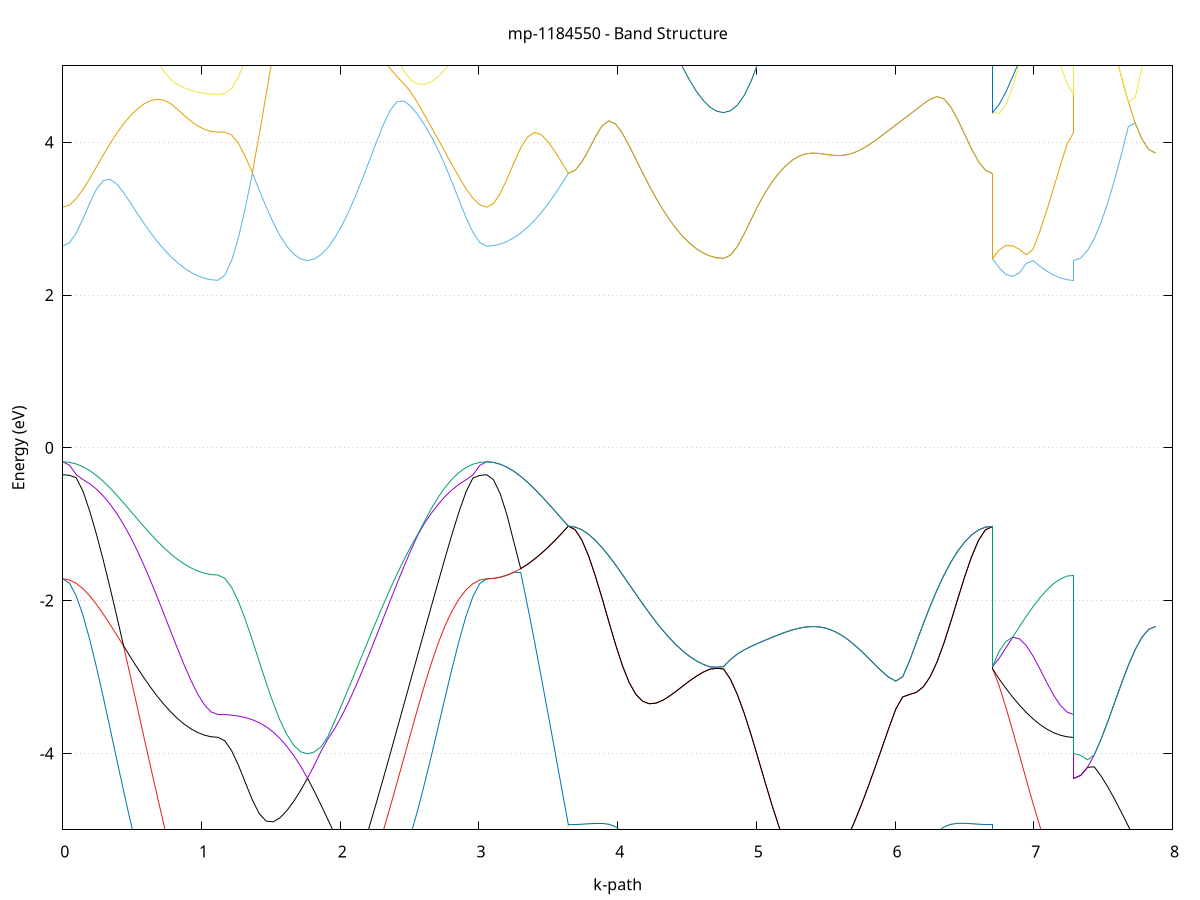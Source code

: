 set title 'mp-1184550 - Band Structure'
set xlabel 'k-path'
set ylabel 'Energy (eV)'
set grid y
set yrange [-5:5]
set terminal png size 800,600
set output 'mp-1184550_bands_gnuplot.png'
plot '-' using 1:2 with lines notitle, '-' using 1:2 with lines notitle, '-' using 1:2 with lines notitle, '-' using 1:2 with lines notitle, '-' using 1:2 with lines notitle, '-' using 1:2 with lines notitle, '-' using 1:2 with lines notitle, '-' using 1:2 with lines notitle, '-' using 1:2 with lines notitle, '-' using 1:2 with lines notitle, '-' using 1:2 with lines notitle, '-' using 1:2 with lines notitle, '-' using 1:2 with lines notitle, '-' using 1:2 with lines notitle, '-' using 1:2 with lines notitle, '-' using 1:2 with lines notitle, '-' using 1:2 with lines notitle, '-' using 1:2 with lines notitle, '-' using 1:2 with lines notitle, '-' using 1:2 with lines notitle, '-' using 1:2 with lines notitle, '-' using 1:2 with lines notitle, '-' using 1:2 with lines notitle, '-' using 1:2 with lines notitle, '-' using 1:2 with lines notitle, '-' using 1:2 with lines notitle, '-' using 1:2 with lines notitle, '-' using 1:2 with lines notitle, '-' using 1:2 with lines notitle, '-' using 1:2 with lines notitle, '-' using 1:2 with lines notitle, '-' using 1:2 with lines notitle, '-' using 1:2 with lines notitle, '-' using 1:2 with lines notitle, '-' using 1:2 with lines notitle, '-' using 1:2 with lines notitle, '-' using 1:2 with lines notitle, '-' using 1:2 with lines notitle, '-' using 1:2 with lines notitle, '-' using 1:2 with lines notitle, '-' using 1:2 with lines notitle, '-' using 1:2 with lines notitle, '-' using 1:2 with lines notitle, '-' using 1:2 with lines notitle, '-' using 1:2 with lines notitle, '-' using 1:2 with lines notitle, '-' using 1:2 with lines notitle, '-' using 1:2 with lines notitle, '-' using 1:2 with lines notitle, '-' using 1:2 with lines notitle, '-' using 1:2 with lines notitle, '-' using 1:2 with lines notitle, '-' using 1:2 with lines notitle, '-' using 1:2 with lines notitle, '-' using 1:2 with lines notitle, '-' using 1:2 with lines notitle, '-' using 1:2 with lines notitle, '-' using 1:2 with lines notitle, '-' using 1:2 with lines notitle, '-' using 1:2 with lines notitle, '-' using 1:2 with lines notitle, '-' using 1:2 with lines notitle, '-' using 1:2 with lines notitle, '-' using 1:2 with lines notitle
0.000000 -23.785462
0.048631 -23.785562
0.097261 -23.785762
0.145892 -23.786162
0.194523 -23.786862
0.243153 -23.787762
0.291784 -23.788962
0.340415 -23.790462
0.389045 -23.792262
0.437676 -23.794262
0.486307 -23.796562
0.534938 -23.798862
0.583568 -23.801262
0.632199 -23.803762
0.680830 -23.806062
0.729460 -23.808362
0.778091 -23.810462
0.826722 -23.812362
0.875352 -23.814062
0.923983 -23.815462
0.972614 -23.816562
1.021244 -23.817362
1.069875 -23.817862
1.118506 -23.818062
1.118506 -23.818062
1.168180 -23.817662
1.217855 -23.816562
1.267530 -23.814762
1.317204 -23.812362
1.366879 -23.809462
1.416553 -23.806262
1.466228 -23.802662
1.515903 -23.799062
1.565577 -23.795562
1.615252 -23.792262
1.664926 -23.789362
1.714601 -23.787062
1.764275 -23.785262
1.764275 -23.785262
1.813950 -23.786862
1.863625 -23.788462
1.913299 -23.790162
1.962974 -23.791762
2.012648 -23.793162
2.062323 -23.794362
2.111998 -23.795362
2.161672 -23.796062
2.211347 -23.796462
2.261021 -23.796662
2.310696 -23.796562
2.360370 -23.796262
2.410045 -23.795662
2.459720 -23.794962
2.509394 -23.794062
2.559069 -23.792962
2.608743 -23.791862
2.658418 -23.790762
2.708093 -23.789562
2.757767 -23.788562
2.807442 -23.787562
2.857116 -23.786762
2.906791 -23.786162
2.956466 -23.785762
3.006140 -23.785562
3.055815 -23.785462
3.055815 -23.785462
3.104881 -23.785462
3.153946 -23.785162
3.203012 -23.784762
3.252078 -23.784262
3.301144 -23.783562
3.350210 -23.782762
3.399276 -23.781962
3.448341 -23.781062
3.497407 -23.780062
3.546473 -23.779062
3.595539 -23.778062
3.644605 -23.777062
3.644605 -23.777062
3.693235 -23.777162
3.741866 -23.777462
3.790497 -23.777962
3.839127 -23.778662
3.887758 -23.779562
3.936389 -23.780662
3.985019 -23.781962
4.033650 -23.783462
4.082281 -23.785162
4.130912 -23.786862
4.179542 -23.788662
4.228173 -23.790462
4.276804 -23.792362
4.325434 -23.794062
4.374065 -23.795762
4.422696 -23.797362
4.471326 -23.798862
4.519957 -23.800062
4.568588 -23.801162
4.617218 -23.802062
4.665849 -23.802662
4.714480 -23.803062
4.763110 -23.803162
4.763110 -23.803162
4.812785 -23.802862
4.862460 -23.802162
4.912134 -23.800962
4.961809 -23.799262
5.011483 -23.797462
5.061158 -23.795362
5.110833 -23.793362
5.160507 -23.791462
5.210182 -23.789762
5.259856 -23.788462
5.309531 -23.787562
5.359205 -23.787062
5.408880 -23.786862
5.408880 -23.786862
5.458555 -23.786962
5.508229 -23.787362
5.557904 -23.787862
5.607578 -23.788462
5.657253 -23.789062
5.706928 -23.789662
5.756602 -23.790062
5.806277 -23.790262
5.855951 -23.790262
5.905626 -23.790162
5.955301 -23.789762
6.004975 -23.789162
6.054650 -23.788462
6.104324 -23.787562
6.153999 -23.786462
6.203673 -23.785362
6.253348 -23.784162
6.303023 -23.782962
6.352697 -23.781762
6.402372 -23.780562
6.452046 -23.779562
6.501721 -23.778662
6.551396 -23.777962
6.601070 -23.777462
6.650745 -23.777162
6.700419 -23.777062
6.700419 -23.803162
6.749485 -23.805062
6.798551 -23.806862
6.847617 -23.808662
6.896683 -23.810362
6.945748 -23.812062
6.994814 -23.813462
7.043880 -23.814862
7.092946 -23.815962
7.142012 -23.816862
7.191078 -23.817562
7.240143 -23.817862
7.289209 -23.818062
7.289209 -23.785262
7.338275 -23.785262
7.387341 -23.785362
7.436407 -23.785462
7.485473 -23.785662
7.534538 -23.785862
7.583604 -23.786062
7.632670 -23.786262
7.681736 -23.786462
7.730802 -23.786562
7.779868 -23.786762
7.828933 -23.786862
7.877999 -23.786862
e
0.000000 -23.770762
0.048631 -23.770562
0.097261 -23.770162
0.145892 -23.769662
0.194523 -23.769162
0.243153 -23.768862
0.291784 -23.768862
0.340415 -23.769262
0.389045 -23.769962
0.437676 -23.770862
0.486307 -23.771962
0.534938 -23.773262
0.583568 -23.774762
0.632199 -23.776262
0.680830 -23.777862
0.729460 -23.779362
0.778091 -23.780962
0.826722 -23.782362
0.875352 -23.783662
0.923983 -23.784762
0.972614 -23.785662
1.021244 -23.786362
1.069875 -23.786762
1.118506 -23.786862
1.118506 -23.786862
1.168180 -23.786762
1.217855 -23.786262
1.267530 -23.785562
1.317204 -23.784762
1.366879 -23.783862
1.416553 -23.782962
1.466228 -23.782262
1.515903 -23.781862
1.565577 -23.781662
1.615252 -23.781962
1.664926 -23.782762
1.714601 -23.783862
1.764275 -23.785262
1.764275 -23.785262
1.813950 -23.783962
1.863625 -23.783162
1.913299 -23.782762
1.962974 -23.782662
2.012648 -23.782662
2.062323 -23.782662
2.111998 -23.782662
2.161672 -23.782462
2.211347 -23.782162
2.261021 -23.781662
2.310696 -23.780962
2.360370 -23.780062
2.410045 -23.778962
2.459720 -23.777662
2.509394 -23.776362
2.559069 -23.774862
2.608743 -23.773462
2.658418 -23.772062
2.708093 -23.770762
2.757767 -23.769762
2.807442 -23.769262
2.857116 -23.769262
2.906791 -23.769662
2.956466 -23.770162
3.006140 -23.770562
3.055815 -23.770762
3.055815 -23.770762
3.104881 -23.770762
3.153946 -23.770862
3.203012 -23.771162
3.252078 -23.771462
3.301144 -23.771862
3.350210 -23.772362
3.399276 -23.772962
3.448341 -23.773562
3.497407 -23.774362
3.546473 -23.775162
3.595539 -23.776062
3.644605 -23.777062
3.644605 -23.777062
3.693235 -23.777162
3.741866 -23.777462
3.790497 -23.777862
3.839127 -23.778562
3.887758 -23.779562
3.936389 -23.780662
3.985019 -23.781962
4.033650 -23.783462
4.082281 -23.785062
4.130912 -23.786862
4.179542 -23.788662
4.228173 -23.790462
4.276804 -23.792262
4.325434 -23.794062
4.374065 -23.795762
4.422696 -23.797362
4.471326 -23.798862
4.519957 -23.800062
4.568588 -23.801162
4.617218 -23.802062
4.665849 -23.802662
4.714480 -23.803062
4.763110 -23.803162
4.763110 -23.803162
4.812785 -23.802862
4.862460 -23.802162
4.912134 -23.800862
4.961809 -23.799262
5.011483 -23.797362
5.061158 -23.795362
5.110833 -23.793362
5.160507 -23.791462
5.210182 -23.789762
5.259856 -23.788462
5.309531 -23.787562
5.359205 -23.786962
5.408880 -23.786862
5.408880 -23.786862
5.458555 -23.786962
5.508229 -23.787362
5.557904 -23.787862
5.607578 -23.788462
5.657253 -23.789062
5.706928 -23.789562
5.756602 -23.789962
5.806277 -23.790262
5.855951 -23.790262
5.905626 -23.790162
5.955301 -23.789762
6.004975 -23.789162
6.054650 -23.788462
6.104324 -23.787562
6.153999 -23.786462
6.203673 -23.785362
6.253348 -23.784162
6.303023 -23.782862
6.352697 -23.781662
6.402372 -23.780562
6.452046 -23.779562
6.501721 -23.778662
6.551396 -23.777962
6.601070 -23.777462
6.650745 -23.777162
6.700419 -23.777062
6.700419 -23.803162
6.749485 -23.801262
6.798551 -23.799462
6.847617 -23.797662
6.896683 -23.795862
6.945748 -23.794162
6.994814 -23.792562
7.043880 -23.791062
7.092946 -23.789662
7.142012 -23.788562
7.191078 -23.787662
7.240143 -23.787062
7.289209 -23.786862
7.289209 -23.785262
7.338275 -23.785262
7.387341 -23.785362
7.436407 -23.785462
7.485473 -23.785662
7.534538 -23.785762
7.583604 -23.786062
7.632670 -23.786262
7.681736 -23.786462
7.730802 -23.786562
7.779868 -23.786762
7.828933 -23.786862
7.877999 -23.786862
e
0.000000 -23.761862
0.048631 -23.761962
0.097261 -23.762162
0.145892 -23.762362
0.194523 -23.762362
0.243153 -23.762062
0.291784 -23.761262
0.340415 -23.760062
0.389045 -23.758462
0.437676 -23.756662
0.486307 -23.754662
0.534938 -23.752562
0.583568 -23.750562
0.632199 -23.748562
0.680830 -23.746762
0.729460 -23.745162
0.778091 -23.743762
0.826722 -23.742562
0.875352 -23.741762
0.923983 -23.741062
0.972614 -23.740662
1.021244 -23.740362
1.069875 -23.740262
1.118506 -23.740262
1.118506 -23.740262
1.168180 -23.740562
1.217855 -23.741362
1.267530 -23.742762
1.317204 -23.744362
1.366879 -23.746362
1.416553 -23.748362
1.466228 -23.750462
1.515903 -23.752462
1.565577 -23.754162
1.615252 -23.755462
1.664926 -23.756462
1.714601 -23.757062
1.764275 -23.757262
1.764275 -23.757262
1.813950 -23.757062
1.863625 -23.756662
1.913299 -23.755962
1.962974 -23.755162
2.012648 -23.754162
2.062323 -23.753162
2.111998 -23.752062
2.161672 -23.750962
2.211347 -23.749862
2.261021 -23.748862
2.310696 -23.747962
2.360370 -23.747362
2.410045 -23.747062
2.459720 -23.747162
2.509394 -23.749762
2.559069 -23.752362
2.608743 -23.754862
2.658418 -23.757162
2.708093 -23.759162
2.757767 -23.760762
2.807442 -23.761962
2.857116 -23.762362
2.906791 -23.762362
2.956466 -23.762162
3.006140 -23.761962
3.055815 -23.761862
3.055815 -23.761862
3.104881 -23.761862
3.153946 -23.761762
3.203012 -23.761662
3.252078 -23.761462
3.301144 -23.761162
3.350210 -23.760862
3.399276 -23.760362
3.448341 -23.759762
3.497407 -23.759062
3.546473 -23.758362
3.595539 -23.757462
3.644605 -23.756462
3.644605 -23.756462
3.693235 -23.756262
3.741866 -23.755762
3.790497 -23.754962
3.839127 -23.753762
3.887758 -23.752262
3.936389 -23.750462
3.985019 -23.748562
4.033650 -23.746462
4.082281 -23.744362
4.130912 -23.742262
4.179542 -23.740362
4.228173 -23.738762
4.276804 -23.737362
4.325434 -23.736262
4.374065 -23.735562
4.422696 -23.735162
4.471326 -23.734962
4.519957 -23.734962
4.568588 -23.735162
4.617218 -23.735262
4.665849 -23.735462
4.714480 -23.735562
4.763110 -23.735562
4.763110 -23.735562
4.812785 -23.735462
4.862460 -23.734962
4.912134 -23.734262
4.961809 -23.733162
5.011483 -23.731862
5.061158 -23.730362
5.110833 -23.728662
5.160507 -23.727062
5.210182 -23.725762
5.259856 -23.725062
5.309531 -23.725062
5.359205 -23.725162
5.408880 -23.725262
5.408880 -23.725262
5.458555 -23.725162
5.508229 -23.725062
5.557904 -23.725162
5.607578 -23.725562
5.657253 -23.726362
5.706928 -23.727662
5.756602 -23.729162
5.806277 -23.730762
5.855951 -23.732362
5.905626 -23.734062
5.955301 -23.735862
6.004975 -23.737662
6.054650 -23.739462
6.104324 -23.741262
6.153999 -23.743062
6.203673 -23.744862
6.253348 -23.746562
6.303023 -23.748262
6.352697 -23.749862
6.402372 -23.751362
6.452046 -23.752762
6.501721 -23.753962
6.551396 -23.754962
6.601070 -23.755762
6.650745 -23.756262
6.700419 -23.756462
6.700419 -23.735562
6.749485 -23.737462
6.798551 -23.738862
6.847617 -23.739962
6.896683 -23.740662
6.945748 -23.741062
6.994814 -23.741162
7.043880 -23.741162
7.092946 -23.740962
7.142012 -23.740662
7.191078 -23.740462
7.240143 -23.740262
7.289209 -23.740262
7.289209 -23.757262
7.338275 -23.756962
7.387341 -23.756062
7.436407 -23.754562
7.485473 -23.752562
7.534538 -23.750062
7.583604 -23.747162
7.632670 -23.743862
7.681736 -23.740262
7.730802 -23.736462
7.779868 -23.732662
7.828933 -23.728862
7.877999 -23.725262
e
0.000000 -23.761862
0.048631 -23.761662
0.097261 -23.761062
0.145892 -23.759962
0.194523 -23.758662
0.243153 -23.756962
0.291784 -23.755062
0.340415 -23.752962
0.389045 -23.750862
0.437676 -23.748862
0.486307 -23.746962
0.534938 -23.745262
0.583568 -23.743862
0.632199 -23.742662
0.680830 -23.741762
0.729460 -23.741162
0.778091 -23.740762
0.826722 -23.740462
0.875352 -23.740362
0.923983 -23.740262
0.972614 -23.740262
1.021244 -23.740262
1.069875 -23.740262
1.118506 -23.740162
1.118506 -23.740162
1.168180 -23.739862
1.217855 -23.739062
1.267530 -23.737762
1.317204 -23.735862
1.366879 -23.733462
1.416553 -23.730662
1.466228 -23.727462
1.515903 -23.723962
1.565577 -23.720362
1.615252 -23.716862
1.664926 -23.713662
1.714601 -23.710962
1.764275 -23.709362
1.764275 -23.709362
1.813950 -23.710862
1.863625 -23.713162
1.913299 -23.715562
1.962974 -23.718162
2.012648 -23.720762
2.062323 -23.723562
2.111998 -23.726462
2.161672 -23.729362
2.211347 -23.732362
2.261021 -23.735362
2.310696 -23.738362
2.360370 -23.741262
2.410045 -23.744162
2.459720 -23.747062
2.509394 -23.747562
2.559069 -23.748362
2.608743 -23.749462
2.658418 -23.750962
2.708093 -23.752662
2.757767 -23.754662
2.807442 -23.756562
2.857116 -23.758362
2.906791 -23.759862
2.956466 -23.760962
3.006140 -23.761662
3.055815 -23.761862
3.055815 -23.761862
3.104881 -23.761862
3.153946 -23.761762
3.203012 -23.761662
3.252078 -23.761462
3.301144 -23.761162
3.350210 -23.760862
3.399276 -23.760362
3.448341 -23.759762
3.497407 -23.759062
3.546473 -23.758362
3.595539 -23.757462
3.644605 -23.756462
3.644605 -23.756462
3.693235 -23.756262
3.741866 -23.755762
3.790497 -23.754862
3.839127 -23.753762
3.887758 -23.752262
3.936389 -23.750462
3.985019 -23.748562
4.033650 -23.746462
4.082281 -23.744362
4.130912 -23.742262
4.179542 -23.740362
4.228173 -23.738662
4.276804 -23.737362
4.325434 -23.736262
4.374065 -23.735562
4.422696 -23.735162
4.471326 -23.734962
4.519957 -23.734962
4.568588 -23.735162
4.617218 -23.735262
4.665849 -23.735462
4.714480 -23.735562
4.763110 -23.735562
4.763110 -23.735562
4.812785 -23.735462
4.862460 -23.734962
4.912134 -23.734262
4.961809 -23.733162
5.011483 -23.731862
5.061158 -23.730362
5.110833 -23.728662
5.160507 -23.727062
5.210182 -23.725662
5.259856 -23.725062
5.309531 -23.725062
5.359205 -23.725162
5.408880 -23.725162
5.408880 -23.725162
5.458555 -23.725162
5.508229 -23.725062
5.557904 -23.725162
5.607578 -23.725462
5.657253 -23.726362
5.706928 -23.727662
5.756602 -23.729162
5.806277 -23.730662
5.855951 -23.732362
5.905626 -23.734062
5.955301 -23.735862
6.004975 -23.737562
6.054650 -23.739462
6.104324 -23.741262
6.153999 -23.743062
6.203673 -23.744862
6.253348 -23.746562
6.303023 -23.748262
6.352697 -23.749862
6.402372 -23.751362
6.452046 -23.752762
6.501721 -23.753962
6.551396 -23.754962
6.601070 -23.755762
6.650745 -23.756262
6.700419 -23.756462
6.700419 -23.735562
6.749485 -23.733262
6.798551 -23.730662
6.847617 -23.727562
6.896683 -23.727162
6.945748 -23.729962
6.994814 -23.732462
7.043880 -23.734762
7.092946 -23.736662
7.142012 -23.738262
7.191078 -23.739362
7.240143 -23.740062
7.289209 -23.740162
7.289209 -23.709362
7.338275 -23.709362
7.387341 -23.709762
7.436407 -23.710962
7.485473 -23.712262
7.534538 -23.713662
7.583604 -23.715062
7.632670 -23.716262
7.681736 -23.717362
7.730802 -23.718162
7.779868 -23.718962
7.828933 -23.721862
7.877999 -23.725162
e
0.000000 -23.746862
0.048631 -23.746662
0.097261 -23.746162
0.145892 -23.745162
0.194523 -23.743862
0.243153 -23.742062
0.291784 -23.739962
0.340415 -23.737462
0.389045 -23.734562
0.437676 -23.731362
0.486307 -23.727962
0.534938 -23.724562
0.583568 -23.721162
0.632199 -23.717962
0.680830 -23.715162
0.729460 -23.712962
0.778091 -23.711262
0.826722 -23.710162
0.875352 -23.709362
0.923983 -23.708762
0.972614 -23.708262
1.021244 -23.707862
1.069875 -23.707562
1.118506 -23.707462
1.118506 -23.707462
1.168180 -23.707262
1.217855 -23.706662
1.267530 -23.705762
1.317204 -23.704562
1.366879 -23.703162
1.416553 -23.702262
1.466228 -23.703962
1.515903 -23.705562
1.565577 -23.706962
1.615252 -23.708062
1.664926 -23.708862
1.714601 -23.709262
1.764275 -23.708762
1.764275 -23.708762
1.813950 -23.709062
1.863625 -23.708662
1.913299 -23.708162
1.962974 -23.707862
2.012648 -23.707562
2.062323 -23.707862
2.111998 -23.709362
2.161672 -23.711062
2.211347 -23.712862
2.261021 -23.714762
2.310696 -23.716862
2.360370 -23.718962
2.410045 -23.721262
2.459720 -23.723662
2.509394 -23.726262
2.559069 -23.729062
2.608743 -23.731962
2.658418 -23.734862
2.708093 -23.737562
2.757767 -23.739962
2.807442 -23.742062
2.857116 -23.743762
2.906791 -23.745162
2.956466 -23.746162
3.006140 -23.746662
3.055815 -23.746862
3.055815 -23.746862
3.104881 -23.746962
3.153946 -23.747262
3.203012 -23.747762
3.252078 -23.748362
3.301144 -23.749162
3.350210 -23.750062
3.399276 -23.751062
3.448341 -23.752162
3.497407 -23.753262
3.546473 -23.754362
3.595539 -23.755462
3.644605 -23.756462
3.644605 -23.756462
3.693235 -23.756262
3.741866 -23.755462
3.790497 -23.754162
3.839127 -23.752462
3.887758 -23.750362
3.936389 -23.747862
3.985019 -23.745162
4.033650 -23.742162
4.082281 -23.739062
4.130912 -23.735862
4.179542 -23.732762
4.228173 -23.729762
4.276804 -23.727062
4.325434 -23.724462
4.374065 -23.722262
4.422696 -23.720362
4.471326 -23.718762
4.519957 -23.717462
4.568588 -23.716462
4.617218 -23.715662
4.665849 -23.715162
4.714480 -23.714862
4.763110 -23.714762
4.763110 -23.714762
4.812785 -23.714862
4.862460 -23.715362
4.912134 -23.715962
4.961809 -23.716862
5.011483 -23.717862
5.061158 -23.718962
5.110833 -23.719962
5.160507 -23.720862
5.210182 -23.721262
5.259856 -23.720962
5.309531 -23.720162
5.359205 -23.719562
5.408880 -23.719262
5.408880 -23.719262
5.458555 -23.719562
5.508229 -23.720062
5.557904 -23.720762
5.607578 -23.721362
5.657253 -23.721662
5.706928 -23.721662
5.756602 -23.721662
5.806277 -23.721762
5.855951 -23.722062
5.905626 -23.722562
5.955301 -23.723362
6.004975 -23.724662
6.054650 -23.726262
6.104324 -23.728362
6.153999 -23.730862
6.203673 -23.733762
6.253348 -23.736862
6.303023 -23.740162
6.352697 -23.743562
6.402372 -23.746662
6.452046 -23.749562
6.501721 -23.752062
6.551396 -23.753962
6.601070 -23.755362
6.650745 -23.756162
6.700419 -23.756462
6.700419 -23.714762
6.749485 -23.717862
6.798551 -23.721062
6.847617 -23.724162
6.896683 -23.724162
6.945748 -23.720562
6.994814 -23.716662
7.043880 -23.712662
7.092946 -23.708662
7.142012 -23.704762
7.191078 -23.705862
7.240143 -23.707062
7.289209 -23.707462
7.289209 -23.708762
7.338275 -23.708962
7.387341 -23.709762
7.436407 -23.710962
7.485473 -23.712262
7.534538 -23.713662
7.583604 -23.715062
7.632670 -23.716262
7.681736 -23.717362
7.730802 -23.718162
7.779868 -23.718762
7.828933 -23.719162
7.877999 -23.719262
e
0.000000 -23.746862
0.048631 -23.746662
0.097261 -23.745862
0.145892 -23.744462
0.194523 -23.742662
0.243153 -23.740362
0.291784 -23.737762
0.340415 -23.734762
0.389045 -23.731462
0.437676 -23.727962
0.486307 -23.724362
0.534938 -23.720662
0.583568 -23.717062
0.632199 -23.713562
0.680830 -23.710162
0.729460 -23.707062
0.778091 -23.704262
0.826722 -23.701762
0.875352 -23.699662
0.923983 -23.697862
0.972614 -23.697162
1.021244 -23.696962
1.069875 -23.696962
1.118506 -23.696962
1.118506 -23.696962
1.168180 -23.697062
1.217855 -23.697262
1.267530 -23.697762
1.317204 -23.698962
1.366879 -23.700462
1.416553 -23.701662
1.466228 -23.699962
1.515903 -23.700762
1.565577 -23.702062
1.615252 -23.703462
1.664926 -23.705062
1.714601 -23.706762
1.764275 -23.708662
1.764275 -23.708662
1.813950 -23.707062
1.863625 -23.706062
1.913299 -23.705662
1.962974 -23.705862
2.012648 -23.706662
2.062323 -23.707562
2.111998 -23.707762
2.161672 -23.708062
2.211347 -23.708562
2.261021 -23.709362
2.310696 -23.710562
2.360370 -23.712162
2.410045 -23.714362
2.459720 -23.717062
2.509394 -23.720162
2.559069 -23.723562
2.608743 -23.727062
2.658418 -23.730662
2.708093 -23.734062
2.757767 -23.737262
2.807442 -23.740062
2.857116 -23.742462
2.906791 -23.744362
2.956466 -23.745762
3.006140 -23.746662
3.055815 -23.746862
3.055815 -23.746862
3.104881 -23.746962
3.153946 -23.747262
3.203012 -23.747762
3.252078 -23.748362
3.301144 -23.749162
3.350210 -23.750062
3.399276 -23.751062
3.448341 -23.752162
3.497407 -23.753262
3.546473 -23.754362
3.595539 -23.755462
3.644605 -23.756462
3.644605 -23.756462
3.693235 -23.756162
3.741866 -23.755462
3.790497 -23.754162
3.839127 -23.752462
3.887758 -23.750362
3.936389 -23.747862
3.985019 -23.745162
4.033650 -23.742162
4.082281 -23.739062
4.130912 -23.735862
4.179542 -23.732762
4.228173 -23.729762
4.276804 -23.726962
4.325434 -23.724462
4.374065 -23.722262
4.422696 -23.720262
4.471326 -23.718662
4.519957 -23.717362
4.568588 -23.716362
4.617218 -23.715662
4.665849 -23.715162
4.714480 -23.714862
4.763110 -23.714762
4.763110 -23.714762
4.812785 -23.714862
4.862460 -23.715262
4.912134 -23.715962
4.961809 -23.716862
5.011483 -23.717862
5.061158 -23.718962
5.110833 -23.719962
5.160507 -23.720862
5.210182 -23.721262
5.259856 -23.720962
5.309531 -23.720162
5.359205 -23.719562
5.408880 -23.719262
5.408880 -23.719262
5.458555 -23.719562
5.508229 -23.720062
5.557904 -23.720762
5.607578 -23.721362
5.657253 -23.721662
5.706928 -23.721662
5.756602 -23.721662
5.806277 -23.721762
5.855951 -23.722062
5.905626 -23.722562
5.955301 -23.723362
6.004975 -23.724662
6.054650 -23.726262
6.104324 -23.728362
6.153999 -23.730862
6.203673 -23.733762
6.253348 -23.736862
6.303023 -23.740162
6.352697 -23.743462
6.402372 -23.746662
6.452046 -23.749562
6.501721 -23.751962
6.551396 -23.753962
6.601070 -23.755362
6.650745 -23.756162
6.700419 -23.756462
6.700419 -23.714762
6.749485 -23.711662
6.798551 -23.708762
6.847617 -23.706162
6.896683 -23.703762
6.945748 -23.701562
6.994814 -23.699762
7.043880 -23.698762
7.092946 -23.701562
7.142012 -23.704062
7.191078 -23.701062
7.240143 -23.698162
7.289209 -23.696962
7.289209 -23.708662
7.338275 -23.708962
7.387341 -23.709562
7.436407 -23.709762
7.485473 -23.710162
7.534538 -23.710862
7.583604 -23.711662
7.632670 -23.712862
7.681736 -23.714462
7.730802 -23.716462
7.779868 -23.718762
7.828933 -23.719162
7.877999 -23.719262
e
0.000000 -23.691562
0.048631 -23.691662
0.097261 -23.691962
0.145892 -23.692362
0.194523 -23.693062
0.243153 -23.693862
0.291784 -23.694762
0.340415 -23.695762
0.389045 -23.696862
0.437676 -23.698062
0.486307 -23.699162
0.534938 -23.700162
0.583568 -23.701062
0.632199 -23.701662
0.680830 -23.701762
0.729460 -23.701462
0.778091 -23.700662
0.826722 -23.699562
0.875352 -23.698462
0.923983 -23.697662
0.972614 -23.696562
1.021244 -23.695562
1.069875 -23.694962
1.118506 -23.694862
1.118506 -23.694862
1.168180 -23.695062
1.217855 -23.695762
1.267530 -23.696762
1.317204 -23.697462
1.366879 -23.698162
1.416553 -23.698862
1.466228 -23.699762
1.515903 -23.698062
1.565577 -23.696062
1.615252 -23.693762
1.664926 -23.691262
1.714601 -23.688562
1.764275 -23.686362
1.764275 -23.686362
1.813950 -23.687562
1.863625 -23.688862
1.913299 -23.690162
1.962974 -23.691262
2.012648 -23.692362
2.062323 -23.693362
2.111998 -23.694262
2.161672 -23.695262
2.211347 -23.696262
2.261021 -23.697162
2.310696 -23.697962
2.360370 -23.698562
2.410045 -23.698862
2.459720 -23.698862
2.509394 -23.698462
2.559069 -23.697962
2.608743 -23.697162
2.658418 -23.696362
2.708093 -23.695462
2.757767 -23.694662
2.807442 -23.693762
2.857116 -23.693062
2.906791 -23.692362
2.956466 -23.691962
3.006140 -23.691662
3.055815 -23.691562
3.055815 -23.691562
3.104881 -23.691362
3.153946 -23.690862
3.203012 -23.690062
3.252078 -23.688962
3.301144 -23.687562
3.350210 -23.685962
3.399276 -23.684162
3.448341 -23.682262
3.497407 -23.680362
3.546473 -23.678262
3.595539 -23.676262
3.644605 -23.674262
3.644605 -23.674262
3.693235 -23.674362
3.741866 -23.674762
3.790497 -23.675262
3.839127 -23.676062
3.887758 -23.676962
3.936389 -23.677962
3.985019 -23.679062
4.033650 -23.680162
4.082281 -23.681262
4.130912 -23.682162
4.179542 -23.682862
4.228173 -23.683362
4.276804 -23.683562
4.325434 -23.683462
4.374065 -23.683162
4.422696 -23.682562
4.471326 -23.681862
4.519957 -23.681062
4.568588 -23.680262
4.617218 -23.679562
4.665849 -23.679062
4.714480 -23.678662
4.763110 -23.678562
4.763110 -23.678562
4.812785 -23.678662
4.862460 -23.678662
4.912134 -23.678862
4.961809 -23.679062
5.011483 -23.679362
5.061158 -23.679762
5.110833 -23.680162
5.160507 -23.680662
5.210182 -23.681062
5.259856 -23.681362
5.309531 -23.681362
5.359205 -23.681262
5.408880 -23.681162
5.408880 -23.681162
5.458555 -23.681362
5.508229 -23.681862
5.557904 -23.682762
5.607578 -23.683662
5.657253 -23.684462
5.706928 -23.685262
5.756602 -23.685862
5.806277 -23.686362
5.855951 -23.686662
5.905626 -23.686662
5.955301 -23.686562
6.004975 -23.686162
6.054650 -23.685562
6.104324 -23.684862
6.153999 -23.683962
6.203673 -23.682862
6.253348 -23.681762
6.303023 -23.680562
6.352697 -23.679362
6.402372 -23.678162
6.452046 -23.677062
6.501721 -23.676162
6.551396 -23.675362
6.601070 -23.674762
6.650745 -23.674362
6.700419 -23.674262
6.700419 -23.678562
6.749485 -23.680762
6.798551 -23.683362
6.847617 -23.686262
6.896683 -23.689262
6.945748 -23.692462
6.994814 -23.695662
7.043880 -23.698162
7.092946 -23.696962
7.142012 -23.695962
7.191078 -23.695362
7.240143 -23.694962
7.289209 -23.694862
7.289209 -23.686362
7.338275 -23.686062
7.387341 -23.685162
7.436407 -23.683862
7.485473 -23.683062
7.534538 -23.683062
7.583604 -23.683162
7.632670 -23.683162
7.681736 -23.683062
7.730802 -23.682862
7.779868 -23.682462
7.828933 -23.681962
7.877999 -23.681162
e
0.000000 -23.691562
0.048631 -23.691562
0.097261 -23.691562
0.145892 -23.691562
0.194523 -23.691462
0.243153 -23.691362
0.291784 -23.691062
0.340415 -23.690562
0.389045 -23.689862
0.437676 -23.688862
0.486307 -23.687562
0.534938 -23.685862
0.583568 -23.683862
0.632199 -23.681562
0.680830 -23.681062
0.729460 -23.682662
0.778091 -23.683962
0.826722 -23.685062
0.875352 -23.685762
0.923983 -23.686062
0.972614 -23.686062
1.021244 -23.685962
1.069875 -23.685762
1.118506 -23.685662
1.118506 -23.685662
1.168180 -23.685562
1.217855 -23.685262
1.267530 -23.684962
1.317204 -23.684562
1.366879 -23.684162
1.416553 -23.683862
1.466228 -23.683662
1.515903 -23.683562
1.565577 -23.683662
1.615252 -23.683962
1.664926 -23.684562
1.714601 -23.685362
1.764275 -23.686362
1.764275 -23.686362
1.813950 -23.686662
1.863625 -23.687862
1.913299 -23.688862
1.962974 -23.689462
2.012648 -23.689562
2.062323 -23.689362
2.111998 -23.688862
2.161672 -23.688162
2.211347 -23.687362
2.261021 -23.686562
2.310696 -23.685862
2.360370 -23.685562
2.410045 -23.685762
2.459720 -23.686562
2.509394 -23.687662
2.559069 -23.688762
2.608743 -23.689762
2.658418 -23.690462
2.708093 -23.690962
2.757767 -23.691262
2.807442 -23.691462
2.857116 -23.691562
2.906791 -23.691562
2.956466 -23.691562
3.006140 -23.691562
3.055815 -23.691562
3.055815 -23.691562
3.104881 -23.691362
3.153946 -23.690862
3.203012 -23.690062
3.252078 -23.688862
3.301144 -23.687562
3.350210 -23.685962
3.399276 -23.684162
3.448341 -23.682262
3.497407 -23.680262
3.546473 -23.678262
3.595539 -23.676262
3.644605 -23.674262
3.644605 -23.674262
3.693235 -23.674362
3.741866 -23.674662
3.790497 -23.675262
3.839127 -23.675962
3.887758 -23.676962
3.936389 -23.677962
3.985019 -23.679062
4.033650 -23.680162
4.082281 -23.681162
4.130912 -23.682162
4.179542 -23.682862
4.228173 -23.683362
4.276804 -23.683562
4.325434 -23.683462
4.374065 -23.683162
4.422696 -23.682562
4.471326 -23.681862
4.519957 -23.681062
4.568588 -23.680262
4.617218 -23.679562
4.665849 -23.679062
4.714480 -23.678662
4.763110 -23.678562
4.763110 -23.678562
4.812785 -23.678562
4.862460 -23.678662
4.912134 -23.678862
4.961809 -23.679062
5.011483 -23.679362
5.061158 -23.679762
5.110833 -23.680162
5.160507 -23.680662
5.210182 -23.681062
5.259856 -23.681262
5.309531 -23.681362
5.359205 -23.681262
5.408880 -23.681062
5.408880 -23.681062
5.458555 -23.681262
5.508229 -23.681862
5.557904 -23.682662
5.607578 -23.683562
5.657253 -23.684462
5.706928 -23.685262
5.756602 -23.685862
5.806277 -23.686362
5.855951 -23.686562
5.905626 -23.686662
5.955301 -23.686462
6.004975 -23.686162
6.054650 -23.685562
6.104324 -23.684862
6.153999 -23.683862
6.203673 -23.682862
6.253348 -23.681662
6.303023 -23.680462
6.352697 -23.679262
6.402372 -23.678162
6.452046 -23.677062
6.501721 -23.676062
6.551396 -23.675262
6.601070 -23.674762
6.650745 -23.674362
6.700419 -23.674262
6.700419 -23.678562
6.749485 -23.676762
6.798551 -23.675462
6.847617 -23.674662
6.896683 -23.674362
6.945748 -23.674662
6.994814 -23.675362
7.043880 -23.676662
7.092946 -23.678362
7.142012 -23.680362
7.191078 -23.682662
7.240143 -23.684762
7.289209 -23.685662
7.289209 -23.686362
7.338275 -23.686062
7.387341 -23.685162
7.436407 -23.683862
7.485473 -23.682362
7.534538 -23.680762
7.583604 -23.679062
7.632670 -23.677562
7.681736 -23.676262
7.730802 -23.676762
7.779868 -23.678562
7.828933 -23.679962
7.877999 -23.681062
e
0.000000 -23.660962
0.048631 -23.661162
0.097261 -23.661662
0.145892 -23.662362
0.194523 -23.663462
0.243153 -23.664662
0.291784 -23.666162
0.340415 -23.667862
0.389045 -23.669662
0.437676 -23.671562
0.486307 -23.673562
0.534938 -23.675562
0.583568 -23.677462
0.632199 -23.679362
0.680830 -23.678962
0.729460 -23.676362
0.778091 -23.673762
0.826722 -23.671262
0.875352 -23.668962
0.923983 -23.666862
0.972614 -23.665262
1.021244 -23.663962
1.069875 -23.663262
1.118506 -23.662962
1.118506 -23.662962
1.168180 -23.663162
1.217855 -23.663662
1.267530 -23.664562
1.317204 -23.665762
1.366879 -23.667262
1.416553 -23.669062
1.466228 -23.670962
1.515903 -23.673062
1.565577 -23.675262
1.615252 -23.677562
1.664926 -23.679662
1.714601 -23.681662
1.764275 -23.682862
1.764275 -23.682862
1.813950 -23.681262
1.863625 -23.678662
1.913299 -23.676062
1.962974 -23.673862
2.012648 -23.672162
2.062323 -23.671062
2.111998 -23.670662
2.161672 -23.670762
2.211347 -23.671362
2.261021 -23.672362
2.310696 -23.673562
2.360370 -23.674562
2.410045 -23.674962
2.459720 -23.674762
2.509394 -23.673862
2.559069 -23.672562
2.608743 -23.671062
2.658418 -23.669462
2.708093 -23.667762
2.757767 -23.666262
2.807442 -23.664762
2.857116 -23.663462
2.906791 -23.662462
2.956466 -23.661662
3.006140 -23.661162
3.055815 -23.660962
3.055815 -23.660962
3.104881 -23.661062
3.153946 -23.661362
3.203012 -23.661862
3.252078 -23.662562
3.301144 -23.663462
3.350210 -23.664562
3.399276 -23.665762
3.448341 -23.667162
3.497407 -23.668762
3.546473 -23.670462
3.595539 -23.672362
3.644605 -23.674262
3.644605 -23.674262
3.693235 -23.674262
3.741866 -23.674262
3.790497 -23.674162
3.839127 -23.674162
3.887758 -23.674062
3.936389 -23.673962
3.985019 -23.673762
4.033650 -23.673462
4.082281 -23.672962
4.130912 -23.672462
4.179542 -23.671762
4.228173 -23.670862
4.276804 -23.669862
4.325434 -23.668662
4.374065 -23.667262
4.422696 -23.665862
4.471326 -23.664462
4.519957 -23.663162
4.568588 -23.661862
4.617218 -23.660862
4.665849 -23.660062
4.714480 -23.659562
4.763110 -23.659362
4.763110 -23.659362
4.812785 -23.659562
4.862460 -23.660062
4.912134 -23.660962
4.961809 -23.662062
5.011483 -23.663362
5.061158 -23.664962
5.110833 -23.666562
5.160507 -23.668162
5.210182 -23.669762
5.259856 -23.671262
5.309531 -23.672462
5.359205 -23.673462
5.408880 -23.673762
5.408880 -23.673762
5.458555 -23.673362
5.508229 -23.672262
5.557904 -23.670762
5.607578 -23.669262
5.657253 -23.667862
5.706928 -23.666762
5.756602 -23.666062
5.806277 -23.665762
5.855951 -23.665962
5.905626 -23.666462
5.955301 -23.667262
6.004975 -23.668262
6.054650 -23.669362
6.104324 -23.670362
6.153999 -23.671362
6.203673 -23.672162
6.253348 -23.672762
6.303023 -23.673262
6.352697 -23.673662
6.402372 -23.673862
6.452046 -23.674062
6.501721 -23.674162
6.551396 -23.674162
6.601070 -23.674262
6.650745 -23.674262
6.700419 -23.674262
6.700419 -23.659362
6.749485 -23.660062
6.798551 -23.660662
6.847617 -23.661162
6.896683 -23.661662
6.945748 -23.661962
6.994814 -23.662262
7.043880 -23.662462
7.092946 -23.662662
7.142012 -23.662862
7.191078 -23.662862
7.240143 -23.662962
7.289209 -23.662962
7.289209 -23.682862
7.338275 -23.682862
7.387341 -23.682862
7.436407 -23.682962
7.485473 -23.682362
7.534538 -23.680662
7.583604 -23.679062
7.632670 -23.677562
7.681736 -23.676262
7.730802 -23.675262
7.779868 -23.674462
7.828933 -23.673962
7.877999 -23.673762
e
0.000000 -23.660962
0.048631 -23.660962
0.097261 -23.660862
0.145892 -23.660662
0.194523 -23.660362
0.243153 -23.660062
0.291784 -23.659662
0.340415 -23.659262
0.389045 -23.658762
0.437676 -23.658162
0.486307 -23.657662
0.534938 -23.656962
0.583568 -23.656362
0.632199 -23.655562
0.680830 -23.654862
0.729460 -23.654062
0.778091 -23.653262
0.826722 -23.652462
0.875352 -23.651762
0.923983 -23.651062
0.972614 -23.650462
1.021244 -23.650062
1.069875 -23.649762
1.118506 -23.649662
1.118506 -23.649662
1.168180 -23.649862
1.217855 -23.650362
1.267530 -23.651162
1.317204 -23.652162
1.366879 -23.653462
1.416553 -23.654962
1.466228 -23.656462
1.515903 -23.658062
1.565577 -23.659462
1.615252 -23.660762
1.664926 -23.661662
1.714601 -23.662262
1.764275 -23.662362
1.764275 -23.662362
1.813950 -23.662262
1.863625 -23.661762
1.913299 -23.661162
1.962974 -23.660462
2.012648 -23.659662
2.062323 -23.658962
2.111998 -23.658362
2.161672 -23.657862
2.211347 -23.657562
2.261021 -23.657362
2.310696 -23.657362
2.360370 -23.657362
2.410045 -23.657562
2.459720 -23.657762
2.509394 -23.658062
2.559069 -23.658362
2.608743 -23.658762
2.658418 -23.659062
2.708093 -23.659462
2.757767 -23.659762
2.807442 -23.660062
2.857116 -23.660362
2.906791 -23.660662
2.956466 -23.660862
3.006140 -23.660962
3.055815 -23.660962
3.055815 -23.660962
3.104881 -23.661062
3.153946 -23.661362
3.203012 -23.661862
3.252078 -23.662562
3.301144 -23.663462
3.350210 -23.664562
3.399276 -23.665762
3.448341 -23.667162
3.497407 -23.668762
3.546473 -23.670462
3.595539 -23.672262
3.644605 -23.674262
3.644605 -23.674262
3.693235 -23.674262
3.741866 -23.674262
3.790497 -23.674162
3.839127 -23.674162
3.887758 -23.674062
3.936389 -23.673862
3.985019 -23.673662
4.033650 -23.673362
4.082281 -23.672962
4.130912 -23.672462
4.179542 -23.671762
4.228173 -23.670862
4.276804 -23.669762
4.325434 -23.668562
4.374065 -23.667262
4.422696 -23.665862
4.471326 -23.664462
4.519957 -23.663062
4.568588 -23.661862
4.617218 -23.660762
4.665849 -23.660062
4.714480 -23.659562
4.763110 -23.659362
4.763110 -23.659362
4.812785 -23.659562
4.862460 -23.660062
4.912134 -23.660862
4.961809 -23.662062
5.011483 -23.663362
5.061158 -23.664862
5.110833 -23.666562
5.160507 -23.668162
5.210182 -23.669762
5.259856 -23.671262
5.309531 -23.672462
5.359205 -23.673462
5.408880 -23.673762
5.408880 -23.673762
5.458555 -23.673362
5.508229 -23.672262
5.557904 -23.670762
5.607578 -23.669262
5.657253 -23.667862
5.706928 -23.666762
5.756602 -23.666062
5.806277 -23.665762
5.855951 -23.665962
5.905626 -23.666462
5.955301 -23.667262
6.004975 -23.668262
6.054650 -23.669262
6.104324 -23.670362
6.153999 -23.671262
6.203673 -23.672062
6.253348 -23.672762
6.303023 -23.673262
6.352697 -23.673662
6.402372 -23.673862
6.452046 -23.674062
6.501721 -23.674162
6.551396 -23.674162
6.601070 -23.674262
6.650745 -23.674262
6.700419 -23.674262
6.700419 -23.659362
6.749485 -23.658562
6.798551 -23.657662
6.847617 -23.656662
6.896683 -23.655662
6.945748 -23.654562
6.994814 -23.653462
7.043880 -23.652462
7.092946 -23.651562
7.142012 -23.650762
7.191078 -23.650162
7.240143 -23.649762
7.289209 -23.649662
7.289209 -23.662362
7.338275 -23.662662
7.387341 -23.663362
7.436407 -23.664562
7.485473 -23.666162
7.534538 -23.668162
7.583604 -23.670262
7.632670 -23.672462
7.681736 -23.674662
7.730802 -23.675262
7.779868 -23.674462
7.828933 -23.673962
7.877999 -23.673762
e
0.000000 -15.780762
0.048631 -15.773062
0.097261 -15.749862
0.145892 -15.711362
0.194523 -15.657462
0.243153 -15.588262
0.291784 -15.503962
0.340415 -15.404562
0.389045 -15.290262
0.437676 -15.161262
0.486307 -15.017962
0.534938 -14.860662
0.583568 -14.689862
0.632199 -14.506262
0.680830 -14.310662
0.729460 -14.104162
0.778091 -13.888662
0.826722 -13.666362
0.875352 -13.441062
0.923983 -13.218462
0.972614 -13.007962
1.021244 -12.825462
1.069875 -12.695462
1.118506 -12.647262
1.118506 -12.647262
1.168180 -12.639662
1.217855 -12.616962
1.267530 -12.579062
1.317204 -12.526262
1.366879 -12.458562
1.416553 -12.376262
1.466228 -12.279762
1.515903 -12.169262
1.565577 -12.045462
1.615252 -11.909062
1.664926 -11.761062
1.714601 -11.602862
1.764275 -11.436462
1.764275 -11.436462
1.813950 -11.620462
1.863625 -11.829962
1.913299 -12.059162
1.962974 -12.302362
2.012648 -12.554162
2.062323 -12.809562
2.111998 -13.064862
2.161672 -13.316762
2.211347 -13.562662
2.261021 -13.800462
2.310696 -14.028562
2.360370 -14.245662
2.410045 -14.450562
2.459720 -14.642562
2.509394 -14.820862
2.559069 -14.985062
2.608743 -15.134562
2.658418 -15.269062
2.708093 -15.388262
2.757767 -15.491962
2.807442 -15.579962
2.857116 -15.652162
2.906791 -15.708362
2.956466 -15.748562
3.006140 -15.772662
3.055815 -15.780762
3.055815 -15.780762
3.104881 -15.772862
3.153946 -15.749062
3.203012 -15.709562
3.252078 -15.654262
3.301144 -15.583262
3.350210 -15.496662
3.399276 -15.394662
3.448341 -15.277362
3.497407 -15.145062
3.546473 -14.997962
3.595539 -14.836562
3.644605 -14.661362
3.644605 -14.661362
3.693235 -14.653862
3.741866 -14.631162
3.790497 -14.593462
3.839127 -14.540662
3.887758 -14.473062
3.936389 -14.390562
3.985019 -14.293562
4.033650 -14.182162
4.082281 -14.056662
4.130912 -13.917462
4.179542 -13.765062
4.228173 -13.600162
4.276804 -13.423562
4.325434 -13.236462
4.374065 -13.040562
4.422696 -12.837962
4.471326 -12.631962
4.519957 -12.427162
4.568588 -12.230362
4.617218 -12.051462
4.665849 -11.904262
4.714480 -11.805362
4.763110 -11.770262
4.763110 -11.770262
4.812785 -11.763962
4.862460 -11.744962
4.912134 -11.713762
4.961809 -11.670762
5.011483 -11.616762
5.061158 -11.552962
5.110833 -11.481062
5.160507 -11.403562
5.210182 -11.323762
5.259856 -11.246862
5.309531 -11.179662
5.359205 -11.131362
5.408880 -11.112762
5.408880 -11.112762
5.458555 -11.134462
5.508229 -11.202862
5.557904 -11.317862
5.607578 -11.473062
5.657253 -11.658662
5.706928 -11.864962
5.756602 -12.083462
5.806277 -12.307362
5.855951 -12.531762
5.905626 -12.752762
5.955301 -12.967362
6.004975 -13.173562
6.054650 -13.369562
6.104324 -13.554262
6.153999 -13.726462
6.203673 -13.885462
6.253348 -14.030662
6.303023 -14.161462
6.352697 -14.277662
6.402372 -14.378962
6.452046 -14.464862
6.501721 -14.535462
6.551396 -14.590462
6.601070 -14.629862
6.650745 -14.653462
6.700419 -14.661362
6.700419 -11.770262
6.749485 -11.895462
6.798551 -12.015762
6.847617 -12.128862
6.896683 -12.233162
6.945748 -12.327462
6.994814 -12.410562
7.043880 -12.481962
7.092946 -12.540962
7.142012 -12.587262
7.191078 -12.620562
7.240143 -12.640562
7.289209 -12.647262
7.289209 -11.436462
7.338275 -11.432062
7.387341 -11.418762
7.436407 -11.397262
7.485473 -11.368262
7.534538 -11.332962
7.583604 -11.293062
7.632670 -11.250762
7.681736 -11.208962
7.730802 -11.170862
7.779868 -11.139962
7.828933 -11.119862
7.877999 -11.112762
e
0.000000 -12.434562
0.048631 -12.427562
0.097261 -12.406462
0.145892 -12.371462
0.194523 -12.322462
0.243153 -12.259762
0.291784 -12.183662
0.340415 -12.094162
0.389045 -11.991962
0.437676 -11.877462
0.486307 -11.751562
0.534938 -11.615362
0.583568 -11.470462
0.632199 -11.319362
0.680830 -11.165562
0.729460 -11.015162
0.778091 -10.877362
0.826722 -10.766562
0.875352 -10.702162
0.923983 -10.701262
0.972614 -10.763062
1.021244 -10.860062
1.069875 -10.948362
1.118506 -10.984362
1.118506 -10.984362
1.168180 -10.982462
1.217855 -10.977062
1.267530 -10.969162
1.317204 -10.960262
1.366879 -10.952562
1.416553 -10.949362
1.466228 -10.954362
1.515903 -10.972662
1.565577 -11.009462
1.615252 -11.070562
1.664926 -11.160462
1.714601 -11.282362
1.764275 -11.436462
1.764275 -11.436462
1.813950 -11.264662
1.863625 -11.091562
1.913299 -10.923362
1.962974 -10.769362
2.012648 -10.642562
2.062323 -10.559662
2.111998 -10.535562
2.161672 -10.574862
2.211347 -10.667862
2.261021 -10.797762
2.310696 -10.948662
2.360370 -11.108862
2.410045 -11.270762
2.459720 -11.428962
2.509394 -11.580362
2.559069 -11.722462
2.608743 -11.853662
2.658418 -11.972962
2.708093 -12.079562
2.757767 -12.172762
2.807442 -12.252262
2.857116 -12.317662
2.906791 -12.368662
2.956466 -12.405262
3.006140 -12.427262
3.055815 -12.434562
3.055815 -12.434562
3.104881 -12.472862
3.153946 -12.580862
3.203012 -12.742462
3.252078 -12.939462
3.301144 -13.157262
3.350210 -13.384762
3.399276 -13.614562
3.448341 -13.841362
3.497407 -14.061562
3.546473 -14.272762
3.595539 -14.473162
3.644605 -14.661362
3.644605 -14.661362
3.693235 -14.653862
3.741866 -14.631162
3.790497 -14.593462
3.839127 -14.540662
3.887758 -14.473062
3.936389 -14.390562
3.985019 -14.293562
4.033650 -14.182162
4.082281 -14.056662
4.130912 -13.917462
4.179542 -13.765062
4.228173 -13.600162
4.276804 -13.423562
4.325434 -13.236462
4.374065 -13.040562
4.422696 -12.837962
4.471326 -12.631962
4.519957 -12.427162
4.568588 -12.230362
4.617218 -12.051462
4.665849 -11.904262
4.714480 -11.805362
4.763110 -11.770262
4.763110 -11.770262
4.812785 -11.763862
4.862460 -11.744962
4.912134 -11.713762
4.961809 -11.670762
5.011483 -11.616762
5.061158 -11.552962
5.110833 -11.481062
5.160507 -11.403562
5.210182 -11.323762
5.259856 -11.246862
5.309531 -11.179662
5.359205 -11.131362
5.408880 -11.112762
5.408880 -11.112762
5.458555 -11.134462
5.508229 -11.202862
5.557904 -11.317862
5.607578 -11.473062
5.657253 -11.658662
5.706928 -11.864962
5.756602 -12.083462
5.806277 -12.307362
5.855951 -12.531762
5.905626 -12.752662
5.955301 -12.967362
6.004975 -13.173562
6.054650 -13.369562
6.104324 -13.554262
6.153999 -13.726462
6.203673 -13.885462
6.253348 -14.030662
6.303023 -14.161462
6.352697 -14.277662
6.402372 -14.378962
6.452046 -14.464862
6.501721 -14.535462
6.551396 -14.590462
6.601070 -14.629862
6.650745 -14.653462
6.700419 -14.661362
6.700419 -11.770262
6.749485 -11.643062
6.798551 -11.517462
6.847617 -11.397862
6.896683 -11.289362
6.945748 -11.196262
6.994814 -11.121862
7.043880 -11.066862
7.092946 -11.029462
7.142012 -11.006062
7.191078 -10.992762
7.240143 -10.986262
7.289209 -10.984362
7.289209 -11.436462
7.338275 -11.431962
7.387341 -11.418762
7.436407 -11.397162
7.485473 -11.368162
7.534538 -11.332862
7.583604 -11.292962
7.632670 -11.250762
7.681736 -11.208962
7.730802 -11.170762
7.779868 -11.139962
7.828933 -11.119862
7.877999 -11.112762
e
0.000000 -9.087862
0.048631 -9.081862
0.097261 -9.063862
0.145892 -9.034262
0.194523 -8.993562
0.243153 -8.942262
0.291784 -8.881662
0.340415 -8.813062
0.389045 -8.738662
0.437676 -8.661662
0.486307 -8.586362
0.534938 -8.519362
0.583568 -8.469862
0.632199 -8.450162
0.680830 -8.472762
0.729460 -8.544062
0.778091 -8.655762
0.826722 -8.782362
0.875352 -8.887762
0.923983 -8.939862
0.972614 -8.928362
1.021244 -8.872962
1.069875 -8.812362
1.118506 -8.786162
1.118506 -8.786162
1.168180 -8.778462
1.217855 -8.755562
1.267530 -8.717362
1.317204 -8.664062
1.366879 -8.595662
1.416553 -8.512262
1.466228 -8.414262
1.515903 -8.301862
1.565577 -8.175462
1.615252 -8.035962
1.664926 -7.884262
1.714601 -7.721862
1.764275 -7.550962
1.764275 -7.550962
1.813950 -7.735462
1.863625 -7.932862
1.913299 -8.130762
1.962974 -8.315162
2.012648 -8.469962
2.062323 -8.578062
2.111998 -8.626162
2.161672 -8.614462
2.211347 -8.560062
2.261021 -8.490062
2.310696 -8.430262
2.360370 -8.398462
2.410045 -8.401262
2.459720 -8.435462
2.509394 -8.493062
2.559069 -8.565062
2.608743 -8.644162
2.658418 -8.724462
2.708093 -8.801762
2.757767 -8.873062
2.807442 -8.936162
2.857116 -8.989562
2.906791 -9.031962
2.956466 -9.062862
3.006140 -9.081562
3.055815 -9.087862
3.055815 -9.087862
3.104881 -9.035462
3.153946 -8.885162
3.203012 -8.653362
3.252078 -8.358262
3.301144 -8.015262
3.350210 -7.635662
3.399276 -7.227762
3.448341 -6.797462
3.497407 -6.349462
3.546473 -5.887262
3.595539 -5.414262
3.644605 -4.933362
3.644605 -4.933362
3.693235 -4.931762
3.741866 -4.927162
3.790497 -4.921062
3.839127 -4.915862
3.887758 -4.915862
3.936389 -4.927462
3.985019 -4.960762
4.033650 -5.029662
4.082281 -5.150162
4.130912 -5.333562
4.179542 -5.579462
4.228173 -5.875562
4.276804 -6.205362
4.325434 -6.553862
4.374065 -6.909362
4.422696 -7.262562
4.471326 -7.605562
4.519957 -7.930362
4.568588 -8.227762
4.617218 -8.486362
4.665849 -8.691162
4.714480 -8.824962
4.763110 -8.871762
4.763110 -8.871762
4.812785 -8.868062
4.862460 -8.857362
4.912134 -8.840262
4.961809 -8.818062
5.011483 -8.792462
5.061158 -8.765962
5.110833 -8.741862
5.160507 -8.723562
5.210182 -8.714562
5.259856 -8.717062
5.309531 -8.730062
5.359205 -8.747062
5.408880 -8.756162
5.408880 -8.756162
5.458555 -8.741962
5.508229 -8.691062
5.557904 -8.596462
5.607578 -8.457962
5.657253 -8.280062
5.706928 -8.068662
5.756602 -7.829662
5.806277 -7.568162
5.855951 -7.288762
5.905626 -6.995862
5.955301 -6.694262
6.004975 -6.389362
6.054650 -6.088462
6.104324 -5.801062
6.153999 -5.539562
6.203673 -5.317862
6.253348 -5.147662
6.303023 -5.031662
6.352697 -4.962862
6.402372 -4.928362
6.452046 -4.915862
6.501721 -4.915462
6.551396 -4.920662
6.601070 -4.926962
6.650745 -4.931662
6.700419 -4.933362
6.700419 -8.871762
6.749485 -8.992662
6.798551 -9.089862
6.847617 -9.159562
6.896683 -9.198062
6.945748 -9.202962
6.994814 -9.174262
7.043880 -9.115662
7.092946 -9.035762
7.142012 -8.947062
7.191078 -8.865362
7.240143 -8.807262
7.289209 -8.786162
7.289209 -7.550962
7.338275 -7.577562
7.387341 -7.653162
7.436407 -7.766962
7.485473 -7.905862
7.534538 -8.057262
7.583604 -8.210662
7.632670 -8.357262
7.681736 -8.489462
7.730802 -8.600762
7.779868 -8.685262
7.828933 -8.738062
7.877999 -8.756162
e
0.000000 -1.715162
0.048631 -1.773462
0.097261 -1.939962
0.145892 -2.194062
0.194523 -2.512462
0.243153 -2.874562
0.291784 -3.264262
0.340415 -3.669262
0.389045 -4.079362
0.437676 -4.485562
0.486307 -4.878762
0.534938 -5.248862
0.583568 -5.583162
0.632199 -5.866162
0.680830 -6.081362
0.729460 -6.217462
0.778091 -6.276262
0.826722 -6.276762
0.875352 -6.271662
0.923983 -6.419562
0.972614 -6.668362
1.021244 -6.891562
1.069875 -7.047362
1.118506 -7.104062
1.118506 -7.104062
1.168180 -7.101562
1.217855 -7.094462
1.267530 -7.083562
1.317204 -7.070462
1.366879 -7.057862
1.416553 -7.049162
1.466228 -7.049062
1.515903 -7.063462
1.565577 -7.099062
1.615252 -7.162662
1.664926 -7.259062
1.714601 -7.389562
1.764275 -7.550862
1.764275 -7.550862
1.813950 -7.373662
1.863625 -7.191762
1.913299 -7.004762
1.962974 -6.809162
2.012648 -6.600762
2.062323 -6.376462
2.111998 -6.135162
2.161672 -5.876862
2.211347 -5.813262
2.261021 -5.853662
2.310696 -5.830262
2.360370 -5.735362
2.410045 -5.569462
2.459720 -5.340362
2.509394 -5.059562
2.559069 -4.739162
2.608743 -4.389562
2.658418 -4.020062
2.708093 -3.639162
2.757767 -3.255662
2.807442 -2.879662
2.857116 -2.524062
2.906791 -2.205862
2.956466 -1.947562
3.006140 -1.775862
3.055815 -1.715162
3.055815 -1.715162
3.104881 -1.709662
3.153946 -1.693362
3.203012 -1.666462
3.252078 -1.629062
3.301144 -1.633162
3.350210 -2.065462
3.399276 -2.520962
3.448341 -2.992162
3.497407 -3.473262
3.546473 -3.959662
3.595539 -4.447462
3.644605 -4.933362
3.644605 -4.933362
3.693235 -4.931662
3.741866 -4.927162
3.790497 -4.921062
3.839127 -4.915862
3.887758 -4.915862
3.936389 -4.927462
3.985019 -4.960762
4.033650 -5.029662
4.082281 -5.150162
4.130912 -5.333562
4.179542 -5.579462
4.228173 -5.875562
4.276804 -6.205362
4.325434 -6.553862
4.374065 -6.909362
4.422696 -7.262562
4.471326 -7.605562
4.519957 -7.930362
4.568588 -8.227762
4.617218 -8.486362
4.665849 -8.691162
4.714480 -8.824962
4.763110 -8.871762
4.763110 -8.871762
4.812785 -8.868062
4.862460 -8.857362
4.912134 -8.840262
4.961809 -8.817962
5.011483 -8.792462
5.061158 -8.765962
5.110833 -8.741862
5.160507 -8.723462
5.210182 -8.714562
5.259856 -8.717062
5.309531 -8.730062
5.359205 -8.747062
5.408880 -8.756162
5.408880 -8.756162
5.458555 -8.741962
5.508229 -8.691062
5.557904 -8.596462
5.607578 -8.457962
5.657253 -8.280062
5.706928 -8.068662
5.756602 -7.829662
5.806277 -7.568162
5.855951 -7.288762
5.905626 -6.995862
5.955301 -6.694262
6.004975 -6.389362
6.054650 -6.088462
6.104324 -5.801062
6.153999 -5.539562
6.203673 -5.317862
6.253348 -5.147662
6.303023 -5.031662
6.352697 -4.962862
6.402372 -4.928362
6.452046 -4.915862
6.501721 -4.915462
6.551396 -4.920662
6.601070 -4.926962
6.650745 -4.931662
6.700419 -4.933362
6.700419 -8.871762
6.749485 -8.730762
6.798551 -8.572962
6.847617 -8.401762
6.896683 -8.220562
6.945748 -8.033162
6.994814 -7.844062
7.043880 -7.659062
7.092946 -7.485362
7.142012 -7.332362
7.191078 -7.210662
7.240143 -7.131562
7.289209 -7.104062
7.289209 -7.550862
7.338275 -7.577462
7.387341 -7.653062
7.436407 -7.766962
7.485473 -7.905762
7.534538 -8.057262
7.583604 -8.210662
7.632670 -8.357262
7.681736 -8.489462
7.730802 -8.600662
7.779868 -8.685162
7.828933 -8.738062
7.877999 -8.756162
e
0.000000 -1.715062
0.048631 -1.730162
0.097261 -1.774362
0.145892 -1.845162
0.194523 -1.938562
0.243153 -2.050262
0.291784 -2.175562
0.340415 -2.310362
0.389045 -2.450662
0.437676 -2.593162
0.486307 -2.981762
0.534938 -3.377862
0.583568 -3.774662
0.632199 -4.169062
0.680830 -4.558262
0.729460 -4.939062
0.778091 -5.306762
0.826722 -5.652262
0.875352 -5.938262
0.923983 -6.020162
0.972614 -5.958562
1.021244 -5.882062
1.069875 -5.825062
1.118506 -5.804162
1.118506 -5.804162
1.168180 -5.800562
1.217855 -5.790762
1.267530 -5.777862
1.317204 -5.769262
1.366879 -5.778862
1.416553 -5.830162
1.466228 -5.943762
1.515903 -6.110162
1.565577 -6.294762
1.615252 -6.465362
1.664926 -6.600362
1.714601 -6.686362
1.764275 -6.715962
1.764275 -6.715962
1.813950 -6.685962
1.863625 -6.597562
1.913299 -6.455762
1.962974 -6.269462
2.012648 -6.048262
2.062323 -5.800562
2.111998 -5.590162
2.161672 -5.721162
2.211347 -5.602562
2.261021 -5.313762
2.310696 -5.012162
2.360370 -4.700062
2.410045 -4.379962
2.459720 -4.055162
2.509394 -3.729862
2.559069 -3.409262
2.608743 -3.100362
2.658418 -2.810962
2.708093 -2.549062
2.757767 -2.320762
2.807442 -2.129762
2.857116 -1.976462
2.906791 -1.860162
2.956466 -1.778862
3.006140 -1.730862
3.055815 -1.715062
3.055815 -1.715062
3.104881 -1.709662
3.153946 -1.693362
3.203012 -1.666362
3.252078 -1.629062
3.301144 -1.581662
3.350210 -1.524662
3.399276 -1.458762
3.448341 -1.384562
3.497407 -1.302962
3.546473 -1.214962
3.595539 -1.121762
3.644605 -1.024562
3.644605 -1.024562
3.693235 -1.071762
3.741866 -1.207162
3.790497 -1.415162
3.839127 -1.675862
3.887758 -1.969262
3.936389 -2.275662
3.985019 -2.575262
4.033650 -2.846862
4.082281 -3.069062
4.130912 -3.226562
4.179542 -3.317062
4.228173 -3.350462
4.276804 -3.341762
4.325434 -3.304662
4.374065 -3.249762
4.422696 -3.184862
4.471326 -3.116362
4.519957 -3.049362
4.568588 -2.988062
4.617218 -2.936162
4.665849 -2.896662
4.714480 -2.887162
4.763110 -2.893762
4.763110 -2.893762
4.812785 -3.028562
4.862460 -3.227262
4.912134 -3.472962
4.961809 -3.754362
5.011483 -4.056862
5.061158 -4.365562
5.110833 -4.666162
5.160507 -4.945362
5.210182 -5.190662
5.259856 -5.390962
5.309531 -5.537362
5.359205 -5.624962
5.408880 -5.653562
5.408880 -5.653562
5.458555 -5.626862
5.508229 -5.551362
5.557904 -5.434262
5.607578 -5.282462
5.657253 -5.101962
5.706928 -4.897762
5.756602 -4.674262
5.806277 -4.435362
5.855951 -4.184762
5.905626 -3.926662
5.955301 -3.666962
6.004975 -3.421162
6.054650 -3.260862
6.104324 -3.228862
6.153999 -3.200562
6.203673 -3.128062
6.253348 -2.995562
6.303023 -2.800662
6.352697 -2.553962
6.402372 -2.272962
6.452046 -1.977762
6.501721 -1.688562
6.551396 -1.426362
6.601070 -1.213762
6.650745 -1.073662
6.700419 -1.024562
6.700419 -2.893762
6.749485 -3.111462
6.798551 -3.395462
6.847617 -3.702562
6.896683 -4.021562
6.945748 -4.342462
6.994814 -4.656362
7.043880 -4.954362
7.092946 -5.226362
7.142012 -5.461062
7.191078 -5.644762
7.240143 -5.763062
7.289209 -5.804162
7.289209 -6.715962
7.338275 -6.708062
7.387341 -6.684562
7.436407 -6.645362
7.485473 -6.590862
7.534538 -6.521162
7.583604 -6.436762
7.632670 -6.337962
7.681736 -6.225362
7.730802 -6.099762
7.779868 -5.961862
7.828933 -5.812662
7.877999 -5.653562
e
0.000000 -0.352062
0.048631 -0.360262
0.097261 -0.392762
0.145892 -0.570462
0.194523 -0.831162
0.243153 -1.135362
0.291784 -1.470962
0.340415 -1.829262
0.389045 -2.203662
0.437676 -2.589162
0.486307 -2.734962
0.534938 -2.873562
0.583568 -3.006962
0.632199 -3.133362
0.680830 -3.251362
0.729460 -3.359762
0.778091 -3.457462
0.826722 -3.543562
0.875352 -3.617662
0.923983 -3.678862
0.972614 -3.726962
1.021244 -3.761562
1.069875 -3.782362
1.118506 -3.789362
1.118506 -3.789362
1.168180 -3.835862
1.217855 -3.966962
1.267530 -4.161062
1.317204 -4.387862
1.366879 -4.611562
1.416553 -4.789662
1.466228 -4.885962
1.515903 -4.896262
1.565577 -4.843462
1.615252 -4.749462
1.664926 -4.627462
1.714601 -4.484562
1.764275 -4.324862
1.764275 -4.324862
1.813950 -4.498762
1.863625 -4.683562
1.913299 -4.874662
1.962974 -5.066862
2.012648 -5.254662
2.062323 -5.431662
2.111998 -5.532262
2.161672 -5.247762
2.211347 -4.950262
2.261021 -4.642362
2.310696 -4.326762
2.360370 -4.005662
2.410045 -3.681262
2.459720 -3.355762
2.509394 -3.030862
2.559069 -2.707462
2.608743 -2.385862
2.658418 -2.065462
2.708093 -1.746162
2.757767 -1.429862
2.807442 -1.122262
2.857116 -0.833262
2.906791 -0.577462
2.956466 -0.395262
3.006140 -0.360662
3.055815 -0.352062
3.055815 -0.352062
3.104881 -0.417562
3.153946 -0.603462
3.203012 -0.884462
3.252078 -1.234662
3.301144 -1.581662
3.350210 -1.524662
3.399276 -1.458662
3.448341 -1.384462
3.497407 -1.302862
3.546473 -1.214962
3.595539 -1.121662
3.644605 -1.024562
3.644605 -1.024562
3.693235 -1.071762
3.741866 -1.207162
3.790497 -1.415162
3.839127 -1.675862
3.887758 -1.969262
3.936389 -2.275662
3.985019 -2.575262
4.033650 -2.846862
4.082281 -3.069062
4.130912 -3.226562
4.179542 -3.317062
4.228173 -3.350462
4.276804 -3.341762
4.325434 -3.304662
4.374065 -3.249662
4.422696 -3.184862
4.471326 -3.116362
4.519957 -3.049362
4.568588 -2.988062
4.617218 -2.936162
4.665849 -2.896662
4.714480 -2.887162
4.763110 -2.893762
4.763110 -2.893762
4.812785 -3.028562
4.862460 -3.227262
4.912134 -3.472962
4.961809 -3.754362
5.011483 -4.056862
5.061158 -4.365562
5.110833 -4.666162
5.160507 -4.945362
5.210182 -5.190662
5.259856 -5.390962
5.309531 -5.537362
5.359205 -5.624962
5.408880 -5.653562
5.408880 -5.653562
5.458555 -5.626862
5.508229 -5.551362
5.557904 -5.434262
5.607578 -5.282462
5.657253 -5.101962
5.706928 -4.897762
5.756602 -4.674262
5.806277 -4.435362
5.855951 -4.184762
5.905626 -3.926662
5.955301 -3.666962
6.004975 -3.421162
6.054650 -3.260862
6.104324 -3.228862
6.153999 -3.200562
6.203673 -3.128062
6.253348 -2.995562
6.303023 -2.800662
6.352697 -2.553962
6.402372 -2.272962
6.452046 -1.977762
6.501721 -1.688562
6.551396 -1.426362
6.601070 -1.213762
6.650745 -1.073662
6.700419 -1.024562
6.700419 -2.893762
6.749485 -3.024162
6.798551 -3.147662
6.847617 -3.262962
6.896683 -3.368862
6.945748 -3.464462
6.994814 -3.548762
7.043880 -3.621162
7.092946 -3.681162
7.142012 -3.728262
7.191078 -3.762162
7.240143 -3.782562
7.289209 -3.789362
7.289209 -4.324862
7.338275 -4.288062
7.387341 -4.182062
7.436407 -4.176262
7.485473 -4.297862
7.534538 -4.442162
7.583604 -4.603162
7.632670 -4.775162
7.681736 -4.953262
7.730802 -5.133262
7.779868 -5.311762
7.828933 -5.485962
7.877999 -5.653562
e
0.000000 -0.182762
0.048631 -0.227962
0.097261 -0.350462
0.145892 -0.415862
0.194523 -0.471262
0.243153 -0.541962
0.291784 -0.629762
0.340415 -0.735362
0.389045 -0.859262
0.437676 -1.001562
0.486307 -1.161762
0.534938 -1.338962
0.583568 -1.531562
0.632199 -1.737162
0.680830 -1.953262
0.729460 -2.176362
0.778091 -2.402462
0.826722 -2.626862
0.875352 -2.843662
0.923983 -3.045662
0.972614 -3.223362
1.021244 -3.365062
1.069875 -3.457862
1.118506 -3.490262
1.118506 -3.490262
1.168180 -3.492462
1.217855 -3.499462
1.267530 -3.512062
1.317204 -3.531462
1.366879 -3.559562
1.416553 -3.598562
1.466228 -3.650962
1.515903 -3.718962
1.565577 -3.804462
1.615252 -3.907762
1.664926 -4.027562
1.714601 -4.166362
1.764275 -4.324862
1.764275 -4.324862
1.813950 -4.151362
1.863625 -3.965862
1.913299 -3.804462
1.962974 -3.666662
2.012648 -3.503862
2.062323 -3.320662
2.111998 -3.121462
2.161672 -2.909562
2.211347 -2.688562
2.261021 -2.461362
2.310696 -2.231162
2.360370 -2.000962
2.410045 -1.773962
2.459720 -1.553062
2.509394 -1.341462
2.559069 -1.142062
2.608743 -0.984562
2.658418 -0.852762
2.708093 -0.735762
2.757767 -0.633862
2.807442 -0.547162
2.857116 -0.475662
2.906791 -0.418862
2.956466 -0.354762
3.006140 -0.229762
3.055815 -0.182762
3.055815 -0.182762
3.104881 -0.190862
3.153946 -0.214862
3.203012 -0.254162
3.252078 -0.307462
3.301144 -0.373362
3.350210 -0.449962
3.399276 -0.535462
3.448341 -0.627662
3.497407 -0.724562
3.546473 -0.824262
3.595539 -0.924862
3.644605 -1.024462
3.644605 -1.024462
3.693235 -1.036862
3.741866 -1.073262
3.790497 -1.132162
3.839127 -1.210762
3.887758 -1.305962
3.936389 -1.414462
3.985019 -1.532562
4.033650 -1.657162
4.082281 -1.784962
4.130912 -1.913262
4.179542 -2.039862
4.228173 -2.162362
4.276804 -2.279262
4.325434 -2.388862
4.374065 -2.489862
4.422696 -2.581262
4.471326 -2.662162
4.519957 -2.731762
4.568588 -2.789462
4.617218 -2.834862
4.665849 -2.867562
4.714480 -2.872062
4.763110 -2.863662
4.763110 -2.863662
4.812785 -2.772762
4.862460 -2.699562
4.912134 -2.644862
4.961809 -2.599862
5.011483 -2.559262
5.061158 -2.520562
5.110833 -2.482962
5.160507 -2.446862
5.210182 -2.413262
5.259856 -2.383762
5.309531 -2.360262
5.359205 -2.344662
5.408880 -2.339062
5.408880 -2.339062
5.458555 -2.345162
5.508229 -2.364562
5.557904 -2.398062
5.607578 -2.445562
5.657253 -2.506562
5.706928 -2.579162
5.756602 -2.661162
5.806277 -2.749362
5.855951 -2.839862
5.905626 -2.927462
5.955301 -3.004762
6.004975 -3.053462
6.054650 -2.998062
6.104324 -2.789862
6.153999 -2.545262
6.203673 -2.302662
6.253348 -2.071962
6.303023 -1.858362
6.352697 -1.665362
6.402372 -1.495762
6.452046 -1.351362
6.501721 -1.233162
6.551396 -1.141562
6.601070 -1.076362
6.650745 -1.037462
6.700419 -1.024462
6.700419 -2.863662
6.749485 -2.758262
6.798551 -2.619362
6.847617 -2.479662
6.896683 -2.500162
6.945748 -2.587962
6.994814 -2.726062
7.043880 -2.893662
7.092946 -3.069962
7.142012 -3.234962
7.191078 -3.370062
7.240143 -3.459162
7.289209 -3.490262
7.289209 -4.324862
7.338275 -4.288062
7.387341 -4.181962
7.436407 -4.018562
7.485473 -3.812262
7.534538 -3.578162
7.583604 -3.330262
7.632670 -3.082262
7.681736 -2.847962
7.730802 -2.642062
7.779868 -2.479762
7.828933 -2.375162
7.877999 -2.339062
e
0.000000 -0.182662
0.048631 -0.189962
0.097261 -0.211762
0.145892 -0.248062
0.194523 -0.298662
0.243153 -0.362862
0.291784 -0.439062
0.340415 -0.525462
0.389045 -0.619862
0.437676 -0.719662
0.486307 -0.822462
0.534938 -0.926062
0.583568 -1.028262
0.632199 -1.127162
0.680830 -1.221062
0.729460 -1.308462
0.778091 -1.388362
0.826722 -1.459362
0.875352 -1.520962
0.923983 -1.572162
0.972614 -1.612562
1.021244 -1.641762
1.069875 -1.659362
1.118506 -1.665262
1.118506 -1.665262
1.168180 -1.707662
1.217855 -1.829762
1.267530 -2.017962
1.317204 -2.254462
1.366879 -2.520862
1.416553 -2.800062
1.466228 -3.076362
1.515903 -3.335562
1.565577 -3.564562
1.615252 -3.752962
1.664926 -3.893562
1.714601 -3.978662
1.764275 -4.005862
1.764275 -4.005862
1.813950 -3.980962
1.863625 -3.911462
1.913299 -3.770462
1.962974 -3.566562
2.012648 -3.355862
2.062323 -3.140162
2.111998 -2.921262
2.161672 -2.700962
2.211347 -2.481262
2.261021 -2.264362
2.310696 -2.052362
2.360370 -1.847162
2.410045 -1.650862
2.459720 -1.465062
2.509394 -1.291462
2.559069 -1.130962
2.608743 -0.957562
2.658418 -0.790162
2.708093 -0.641862
2.757767 -0.513862
2.807442 -0.406962
2.857116 -0.321762
2.906791 -0.257862
2.956466 -0.214662
3.006140 -0.190362
3.055815 -0.182662
3.055815 -0.182662
3.104881 -0.190762
3.153946 -0.214862
3.203012 -0.254162
3.252078 -0.307462
3.301144 -0.373362
3.350210 -0.449962
3.399276 -0.535362
3.448341 -0.627562
3.497407 -0.724562
3.546473 -0.824262
3.595539 -0.924862
3.644605 -1.024462
3.644605 -1.024462
3.693235 -1.036862
3.741866 -1.073262
3.790497 -1.132062
3.839127 -1.210762
3.887758 -1.305962
3.936389 -1.414462
3.985019 -1.532562
4.033650 -1.657062
4.082281 -1.784962
4.130912 -1.913262
4.179542 -2.039762
4.228173 -2.162362
4.276804 -2.279262
4.325434 -2.388862
4.374065 -2.489862
4.422696 -2.581262
4.471326 -2.662162
4.519957 -2.731762
4.568588 -2.789462
4.617218 -2.834862
4.665849 -2.867562
4.714480 -2.872062
4.763110 -2.863662
4.763110 -2.863662
4.812785 -2.772762
4.862460 -2.699562
4.912134 -2.644862
4.961809 -2.599862
5.011483 -2.559262
5.061158 -2.520562
5.110833 -2.482962
5.160507 -2.446862
5.210182 -2.413262
5.259856 -2.383762
5.309531 -2.360262
5.359205 -2.344662
5.408880 -2.338962
5.408880 -2.338962
5.458555 -2.345162
5.508229 -2.364562
5.557904 -2.398062
5.607578 -2.445562
5.657253 -2.506562
5.706928 -2.579162
5.756602 -2.661162
5.806277 -2.749362
5.855951 -2.839862
5.905626 -2.927462
5.955301 -3.004762
6.004975 -3.053462
6.054650 -2.998062
6.104324 -2.789862
6.153999 -2.545262
6.203673 -2.302662
6.253348 -2.071962
6.303023 -1.858362
6.352697 -1.665362
6.402372 -1.495762
6.452046 -1.351362
6.501721 -1.233162
6.551396 -1.141562
6.601070 -1.076362
6.650745 -1.037462
6.700419 -1.024462
6.700419 -2.863662
6.749485 -2.666962
6.798551 -2.535662
6.847617 -2.479462
6.896683 -2.340962
6.945748 -2.206662
6.994814 -2.079962
7.043880 -1.964062
7.092946 -1.862562
7.142012 -1.779162
7.191078 -1.716862
7.240143 -1.678362
7.289209 -1.665262
7.289209 -4.005862
7.338275 -4.025662
7.387341 -4.083762
7.436407 -4.018462
7.485473 -3.812262
7.534538 -3.578162
7.583604 -3.330262
7.632670 -3.082262
7.681736 -2.847962
7.730802 -2.642062
7.779868 -2.479762
7.828933 -2.375162
7.877999 -2.338962
e
0.000000 2.639538
0.048631 2.685638
0.097261 2.814138
0.145892 2.999138
0.194523 3.204738
0.243153 3.387038
0.291784 3.499338
0.340415 3.516638
0.389045 3.453438
0.437676 3.342538
0.486307 3.210838
0.534938 3.074238
0.583568 2.941338
0.632199 2.816538
0.680830 2.701738
0.729460 2.597838
0.778091 2.505238
0.826722 2.424138
0.875352 2.354638
0.923983 2.297138
0.972614 2.251938
1.021244 2.219338
1.069875 2.199638
1.118506 2.193038
1.118506 2.193038
1.168180 2.260538
1.217855 2.455738
1.267530 2.760038
1.317204 3.150438
1.366879 3.594838
1.416553 3.372038
1.466228 3.153938
1.515903 2.952938
1.565577 2.778538
1.615252 2.637638
1.664926 2.534738
1.714601 2.472638
1.764275 2.451938
1.764275 2.451938
1.813950 2.472138
1.863625 2.531338
1.913299 2.626838
1.962974 2.755538
2.012648 2.913938
2.062323 3.098338
2.111998 3.304638
2.161672 3.528338
2.211347 3.763638
2.261021 4.001938
2.310696 4.229338
2.360370 4.419638
2.410045 4.531038
2.459720 4.539138
2.509394 4.470838
2.559069 4.360938
2.608743 4.225638
2.658418 4.069338
2.708093 3.891638
2.757767 3.691638
2.807442 3.471738
2.857116 3.240738
2.906791 3.015638
2.956466 2.821438
3.006140 2.687638
3.055815 2.639538
3.055815 2.639538
3.104881 2.646438
3.153946 2.667038
3.203012 2.701438
3.252078 2.749638
3.301144 2.811438
3.350210 2.886738
3.399276 2.975338
3.448341 3.076938
3.497407 3.190938
3.546473 3.316438
3.595539 3.451738
3.644605 3.594638
3.644605 3.594638
3.693235 3.633238
3.741866 3.741538
3.790497 3.898138
3.839127 4.070738
3.887758 4.215138
3.936389 4.279838
3.985019 4.239738
4.033650 4.119038
4.082281 3.957038
4.130912 3.779838
4.179542 3.601538
4.228173 3.429638
4.276804 3.268338
4.325434 3.119938
4.374065 2.985738
4.422696 2.866838
4.471326 2.763638
4.519957 2.676438
4.568588 2.605238
4.617218 2.550138
4.665849 2.510838
4.714480 2.487438
4.763110 2.479638
4.763110 2.479638
4.812785 2.520738
4.862460 2.635338
4.912134 2.800338
4.961809 2.986838
5.011483 3.169638
5.061158 3.333738
5.110833 3.474638
5.160507 3.593038
5.210182 3.690138
5.259856 3.766038
5.309531 3.819438
5.359205 3.849638
5.408880 3.858538
5.408880 3.858538
5.458555 3.852138
5.508229 3.839038
5.557904 3.828038
5.607578 3.826138
5.657253 3.837838
5.706928 3.864738
5.756602 3.906138
5.806277 3.959638
5.855951 4.021838
5.905626 4.088938
5.955301 4.157738
6.004975 4.226438
6.054650 4.294438
6.104324 4.362538
6.153999 4.432038
6.203673 4.501638
6.253348 4.564038
6.303023 4.598138
6.352697 4.568738
6.402372 4.460338
6.452046 4.295238
6.501721 4.103738
6.551396 3.912538
6.601070 3.747738
6.650745 3.634938
6.700419 3.594638
6.700419 2.479638
6.749485 2.359238
6.798551 2.270338
6.847617 2.243038
6.896683 2.290938
6.945748 2.413138
6.994814 2.451138
7.043880 2.378138
7.092946 2.314138
7.142012 2.262138
7.191078 2.224038
7.240143 2.200838
7.289209 2.193038
7.289209 2.451938
7.338275 2.485038
7.387341 2.582838
7.436407 2.741138
7.485473 2.953938
7.534538 3.214138
7.583604 3.514438
7.632670 3.847438
7.681736 4.205938
7.730802 4.253538
7.779868 4.040538
7.828933 3.905138
7.877999 3.858538
e
0.000000 3.149938
0.048631 3.179438
0.097261 3.262038
0.145892 3.383038
0.194523 3.526438
0.243153 3.679038
0.291784 3.832638
0.340415 3.980438
0.389045 4.117038
0.437676 4.239438
0.486307 4.345738
0.534938 4.433538
0.583568 4.500738
0.632199 4.544838
0.680830 4.562938
0.729460 4.550938
0.778091 4.505238
0.826722 4.432438
0.875352 4.351138
0.923983 4.276038
0.972614 4.214538
1.021244 4.169638
1.069875 4.142338
1.118506 4.133238
1.118506 4.133238
1.168180 4.131938
1.217855 4.094938
1.267530 3.981938
1.317204 3.805638
1.366879 3.604738
1.416553 4.103038
1.466228 4.627138
1.515903 5.157738
1.565577 5.669738
1.615252 6.122238
1.664926 6.449238
1.714601 6.548838
1.764275 6.605838
1.764275 6.605838
1.813950 6.534138
1.863625 6.422138
1.913299 6.287838
1.962974 6.140138
2.012648 5.984838
2.062323 5.825838
2.111998 5.666338
2.161672 5.509438
2.211347 5.357838
2.261021 5.214538
2.310696 5.082238
2.360370 4.963338
2.410045 4.859138
2.459720 4.764938
2.509394 4.655938
2.559069 4.512038
2.608743 4.354038
2.658418 4.192638
2.708093 4.029838
2.757767 3.865938
2.807442 3.702038
2.857116 3.541638
2.906791 3.392338
2.956466 3.266538
3.006140 3.180738
3.055815 3.149938
3.055815 3.149938
3.104881 3.198338
3.153946 3.331438
3.203012 3.520338
3.252078 3.730538
3.301144 3.926138
3.350210 4.068838
3.399276 4.128238
3.448341 4.100738
3.497407 4.009738
3.546473 3.883138
3.595539 3.740738
3.644605 3.594638
3.644605 3.594638
3.693235 3.633238
3.741866 3.741538
3.790497 3.898138
3.839127 4.070738
3.887758 4.215138
3.936389 4.279838
3.985019 4.239738
4.033650 4.119038
4.082281 3.957038
4.130912 3.779838
4.179542 3.601538
4.228173 3.429738
4.276804 3.268338
4.325434 3.119938
4.374065 2.985738
4.422696 2.866838
4.471326 2.763638
4.519957 2.676438
4.568588 2.605238
4.617218 2.550138
4.665849 2.510838
4.714480 2.487438
4.763110 2.479638
4.763110 2.479638
4.812785 2.520738
4.862460 2.635338
4.912134 2.800338
4.961809 2.986838
5.011483 3.169638
5.061158 3.333738
5.110833 3.474638
5.160507 3.593038
5.210182 3.690138
5.259856 3.766038
5.309531 3.819438
5.359205 3.849638
5.408880 3.858538
5.408880 3.858538
5.458555 3.852138
5.508229 3.839038
5.557904 3.828038
5.607578 3.826138
5.657253 3.837838
5.706928 3.864738
5.756602 3.906138
5.806277 3.959638
5.855951 4.021838
5.905626 4.088938
5.955301 4.157738
6.004975 4.226438
6.054650 4.294438
6.104324 4.362638
6.153999 4.432038
6.203673 4.501638
6.253348 4.564038
6.303023 4.598138
6.352697 4.568738
6.402372 4.460338
6.452046 4.295238
6.501721 4.103738
6.551396 3.912538
6.601070 3.747738
6.650745 3.634938
6.700419 3.594638
6.700419 2.479638
6.749485 2.588738
6.798551 2.647738
6.847617 2.645138
6.896683 2.597638
6.945748 2.527538
6.994814 2.599138
7.043880 2.834238
7.092946 3.104038
7.142012 3.395338
7.191078 3.694438
7.240143 3.976238
7.289209 4.133238
7.289209 6.605838
7.338275 6.557038
7.387341 6.412438
7.436407 6.181338
7.485473 5.883938
7.534538 5.546338
7.583604 5.193738
7.632670 4.847938
7.681736 4.528538
7.730802 4.253538
7.779868 4.040538
7.828933 3.905138
7.877999 3.858538
e
0.000000 5.569038
0.048631 5.541238
0.097261 5.464738
0.145892 5.358438
0.194523 5.250538
0.243153 5.178038
0.291784 5.180738
0.340415 5.277638
0.389045 5.443938
0.437676 5.617538
0.486307 5.685238
0.534938 5.581138
0.583568 5.410038
0.632199 5.230938
0.680830 5.064738
0.729460 4.924838
0.778091 4.822038
0.826722 4.755638
0.875352 4.712238
0.923983 4.680938
0.972614 4.657338
1.021244 4.640238
1.069875 4.629838
1.118506 4.626338
1.118506 4.626338
1.168180 4.637738
1.217855 4.703338
1.267530 4.859638
1.317204 5.087538
1.366879 5.349438
1.416553 5.612438
1.466228 5.851538
1.515903 6.053938
1.565577 6.219738
1.615252 6.354838
1.664926 6.464238
1.714601 6.599238
1.764275 6.605838
1.764275 6.605838
1.813950 6.629638
1.863625 6.614938
1.913299 6.559738
1.962974 6.467038
2.012648 6.344738
2.062323 6.202038
2.111998 6.048038
2.161672 5.890738
2.211347 5.737238
2.261021 5.595538
2.310696 5.477338
2.360370 5.283638
2.410045 5.097838
2.459720 4.932138
2.509394 4.813038
2.559069 4.762238
2.608743 4.759638
2.658418 4.793838
2.708093 4.861138
2.757767 4.957538
2.807442 5.077138
2.857116 5.210138
2.906791 5.343238
2.956466 5.459438
3.006140 5.540038
3.055815 5.569038
3.055815 5.569038
3.104881 5.575738
3.153946 5.595738
3.203012 5.629138
3.252078 5.675838
3.301144 5.735938
3.350210 5.809138
3.399276 5.874838
3.448341 5.994238
3.497407 6.105238
3.546473 6.227738
3.595539 6.360938
3.644605 6.503538
3.644605 6.503538
3.693235 6.419738
3.741866 6.238338
3.790497 6.033638
3.839127 5.844938
3.887758 5.708538
3.936389 5.662738
3.985019 5.716338
4.033650 5.823438
4.082281 5.919838
4.130912 5.959438
4.179542 5.926338
4.228173 5.829538
4.276804 5.687438
4.325434 5.517838
4.374065 5.335038
4.422696 5.150138
4.471326 4.972038
4.519957 4.808138
4.568588 4.664838
4.617218 4.547338
4.665849 4.460038
4.714480 4.406338
4.763110 4.388238
4.763110 4.388238
4.812785 4.411938
4.862460 4.485038
4.912134 4.612238
4.961809 4.797238
5.011483 5.036738
5.061158 5.311538
5.110833 5.581238
5.160507 5.784638
5.210182 5.872338
5.259856 5.861138
5.309531 5.810238
5.359205 5.765438
5.408880 5.748638
5.408880 5.748638
5.458555 5.765238
5.508229 5.811138
5.557904 5.876838
5.607578 5.951438
5.657253 6.023938
5.706928 6.084638
5.756602 6.127238
5.806277 6.149838
5.855951 6.153938
5.905626 6.141738
5.955301 6.112238
6.004975 6.060438
6.054650 5.981338
6.104324 5.875638
6.153999 5.750938
6.203673 5.618638
6.253348 5.494938
6.303023 5.406638
6.352697 5.391738
6.402372 5.467338
6.452046 5.612738
6.501721 5.801338
6.551396 6.012938
6.601070 6.228338
6.650745 6.416438
6.700419 6.503538
6.700419 4.388238
6.749485 4.377838
6.798551 4.488138
6.847617 4.718638
6.896683 5.041938
6.945748 5.258038
6.994814 5.396838
7.043880 5.447138
7.092946 5.389338
7.142012 5.234438
7.191078 5.013938
7.240143 4.771438
7.289209 4.626338
7.289209 6.605838
7.338275 6.557038
7.387341 6.412438
7.436407 6.181338
7.485473 5.884038
7.534538 5.546438
7.583604 5.193738
7.632670 4.848038
7.681736 4.528538
7.730802 4.582838
7.779868 4.970938
7.828933 5.362338
7.877999 5.748638
e
0.000000 5.569038
0.048631 5.584938
0.097261 5.631938
0.145892 5.707638
0.194523 5.808338
0.243153 5.928638
0.291784 6.061738
0.340415 6.199838
0.389045 6.331338
0.437676 6.202838
0.486307 6.161138
0.534938 6.262938
0.583568 6.404638
0.632199 6.539538
0.680830 6.666438
0.729460 6.772338
0.778091 6.766138
0.826722 6.753038
0.875352 6.736738
0.923983 6.719838
0.972614 6.704538
1.021244 6.692538
1.069875 6.684938
1.118506 6.682338
1.118506 6.682338
1.168180 6.685838
1.217855 6.700038
1.267530 6.733538
1.317204 6.795738
1.366879 6.895538
1.416553 7.040438
1.466228 7.233238
1.515903 7.466238
1.565577 7.585738
1.615252 7.585238
1.664926 7.652638
1.714601 7.786238
1.764275 7.863238
1.764275 7.863238
1.813950 7.785438
1.863625 7.606538
1.913299 7.383538
1.962974 7.140438
2.012648 6.888938
2.062323 6.636538
2.111998 6.388038
2.161672 6.146738
2.211347 5.914738
2.261021 5.693138
2.310696 5.482538
2.360370 5.404938
2.410045 5.413938
2.459720 5.519838
2.509394 5.684238
2.559069 5.857238
2.608743 6.002938
2.658418 6.093538
2.708093 6.108938
2.757767 6.049738
2.807442 5.942738
2.857116 5.823138
2.906791 5.716238
2.956466 5.635338
3.006140 5.585638
3.055815 5.569038
3.055815 5.569038
3.104881 5.575738
3.153946 5.595738
3.203012 5.629138
3.252078 5.675938
3.301144 5.735938
3.350210 5.809238
3.399276 5.895338
3.448341 5.994338
3.497407 6.105338
3.546473 6.227838
3.595539 6.360938
3.644605 6.503538
3.644605 6.503538
3.693235 6.419738
3.741866 6.238338
3.790497 6.033638
3.839127 5.844938
3.887758 5.708538
3.936389 5.662738
3.985019 5.716338
4.033650 5.823538
4.082281 5.919838
4.130912 5.959438
4.179542 5.926338
4.228173 5.829538
4.276804 5.687438
4.325434 5.517838
4.374065 5.335038
4.422696 5.150138
4.471326 4.972038
4.519957 4.808138
4.568588 4.664838
4.617218 4.547338
4.665849 4.460038
4.714480 4.406338
4.763110 4.388238
4.763110 4.388238
4.812785 4.411938
4.862460 4.485038
4.912134 4.612238
4.961809 4.797238
5.011483 5.036738
5.061158 5.311538
5.110833 5.581238
5.160507 5.784638
5.210182 5.872338
5.259856 5.861138
5.309531 5.810338
5.359205 5.765438
5.408880 5.748638
5.408880 5.748638
5.458555 5.765338
5.508229 5.811138
5.557904 5.876838
5.607578 5.951438
5.657253 6.023938
5.706928 6.084638
5.756602 6.127338
5.806277 6.149838
5.855951 6.153938
5.905626 6.141738
5.955301 6.112238
6.004975 6.060438
6.054650 5.981338
6.104324 5.875638
6.153999 5.750938
6.203673 5.618638
6.253348 5.494938
6.303023 5.406638
6.352697 5.391738
6.402372 5.467338
6.452046 5.612738
6.501721 5.801338
6.551396 6.012938
6.601070 6.228338
6.650745 6.416438
6.700419 6.503538
6.700419 4.388238
6.749485 4.492538
6.798551 4.658138
6.847617 4.857738
6.896683 5.066938
6.945748 5.425738
6.994814 5.844238
7.043880 6.277338
7.092946 6.706938
7.142012 6.900738
7.191078 6.780538
7.240143 6.707038
7.289209 6.682338
7.289209 7.863238
7.338275 7.854538
7.387341 7.827438
7.436407 7.779638
7.485473 7.706738
7.534538 7.603538
7.583604 7.463838
7.632670 7.282138
7.681736 7.054738
7.730802 6.781938
7.779868 6.468038
7.828933 6.120438
7.877999 5.748638
e
0.000000 6.222638
0.048631 6.239038
0.097261 6.285738
0.145892 6.355538
0.194523 6.434538
0.243153 6.497538
0.291784 6.509438
0.340415 6.449038
0.389045 6.334838
0.437676 6.458638
0.486307 6.564738
0.534938 6.648938
0.583568 6.709738
0.632199 6.748338
0.680830 6.767938
0.729460 6.793438
0.778091 6.926838
0.826722 7.069438
0.875352 7.220738
0.923983 7.376938
0.972614 7.531338
1.021244 7.672038
1.069875 7.777838
1.118506 7.818838
1.118506 7.818838
1.168180 7.815638
1.217855 7.805938
1.267530 7.789638
1.317204 7.766438
1.366879 7.736438
1.416553 7.700038
1.466228 7.659038
1.515903 7.617638
1.565577 7.718938
1.615252 7.964538
1.664926 8.176638
1.714601 8.335438
1.764275 8.435038
1.764275 8.435038
1.813950 8.361538
1.863625 8.249038
1.913299 8.100338
1.962974 7.939638
2.012648 7.781438
2.062323 7.632838
2.111998 7.497438
2.161672 7.377438
2.211347 7.274138
2.261021 7.188138
2.310696 7.119238
2.360370 7.066038
2.410045 7.025838
2.459720 6.994138
2.509394 6.964938
2.559069 6.931238
2.608743 6.886438
2.658418 6.826038
2.708093 6.748838
2.757767 6.657238
2.807442 6.556838
2.857116 6.455738
2.906791 6.363238
2.956466 6.288538
3.006140 6.239738
3.055815 6.222638
3.055815 6.222638
3.104881 6.198538
3.153946 6.131038
3.203012 6.033838
3.252078 5.928238
3.301144 5.843638
3.350210 5.815638
3.399276 5.895438
3.448341 6.025438
3.497407 6.245038
3.546473 6.505838
3.595539 6.654338
3.644605 6.503638
3.644605 6.503638
3.693235 6.524938
3.741866 6.588038
3.790497 6.690638
3.839127 6.828938
3.887758 6.998338
3.936389 7.193138
3.985019 7.407138
4.033650 7.633838
4.082281 7.759838
4.130912 7.880338
4.179542 8.055538
4.228173 8.269538
4.276804 8.499238
4.325434 8.724138
4.374065 8.928938
4.422696 9.103738
4.471326 9.231238
4.519957 9.302538
4.568588 9.355838
4.617218 9.393938
4.665849 9.419338
4.714480 9.433738
4.763110 9.438438
4.763110 9.438438
4.812785 9.191838
4.862460 8.881538
4.912134 8.563838
4.961809 8.251538
5.011483 7.958938
5.061158 7.705538
5.110833 7.521738
5.160507 7.451038
5.210182 7.520138
5.259856 7.684338
5.309531 7.855638
5.359205 7.969638
5.408880 8.006038
5.408880 8.006038
5.458555 7.976538
5.508229 7.903538
5.557904 7.807838
5.607578 7.705038
5.657253 7.606038
5.706928 7.516138
5.756602 7.435038
5.806277 7.357438
5.855951 7.277838
5.905626 7.196638
5.955301 7.123238
6.004975 7.072938
6.054650 7.058238
6.104324 7.081738
6.153999 7.135538
6.203673 7.205538
6.253348 7.275338
6.303023 7.324038
6.352697 7.317838
6.402372 7.213338
6.452046 7.036238
6.501721 6.855238
6.551396 6.703738
6.601070 6.592838
6.650745 6.525838
6.700419 6.503638
6.700419 9.438438
6.749485 9.081938
6.798551 8.733038
6.847617 8.396538
6.896683 8.077238
6.945748 7.779738
6.994814 7.508738
7.043880 7.268838
7.092946 7.064838
7.142012 7.112538
7.191078 7.465838
7.240143 7.721838
7.289209 7.818838
7.289209 8.435038
7.338275 8.389338
7.387341 8.288238
7.436407 8.186638
7.485473 8.109738
7.534538 8.059538
7.583604 8.029938
7.632670 8.014238
7.681736 8.007038
7.730802 8.004838
7.779868 8.004938
7.828933 8.005638
7.877999 8.006038
e
0.000000 7.989038
0.048631 7.968838
0.097261 7.912038
0.145892 7.829538
0.194523 7.740538
0.243153 7.674338
0.291784 7.667538
0.340415 7.739938
0.389045 7.872538
0.437676 8.025238
0.486307 8.167338
0.534938 8.300638
0.583568 8.445538
0.632199 8.609438
0.680830 8.781338
0.729460 8.944438
0.778091 9.085638
0.826722 9.194538
0.875352 9.234238
0.923983 9.160338
0.972614 9.041838
1.021244 8.919938
1.069875 8.823338
1.118506 8.785038
1.118506 8.785038
1.168180 8.823538
1.217855 8.931738
1.267530 9.091538
1.317204 9.282038
1.366879 9.390438
1.416553 9.304438
1.466228 9.202738
1.515903 9.085738
1.565577 8.954938
1.615252 8.813238
1.664926 8.666638
1.714601 8.531038
1.764275 8.435038
1.764275 8.435038
1.813950 8.489338
1.863625 8.525338
1.913299 8.567338
1.962974 8.628738
2.012648 8.712038
2.062323 8.812538
2.111998 8.918038
2.161672 8.916738
2.211347 8.744338
2.261021 8.565838
2.310696 8.399638
2.360370 8.250438
2.410045 8.120138
2.459720 8.008038
2.509394 7.909838
2.559069 7.817738
2.608743 7.725138
2.658418 7.639638
2.708093 7.586838
2.757767 7.589238
2.807442 7.643538
2.857116 7.729438
2.906791 7.824438
2.956466 7.909338
3.006140 7.968038
3.055815 7.989038
3.055815 7.989038
3.104881 7.971238
3.153946 7.919338
3.203012 7.836438
3.252078 7.727338
3.301144 7.597338
3.350210 7.452038
3.399276 7.296538
3.448341 7.135438
3.497407 6.972738
3.546473 6.811438
3.595539 6.654438
3.644605 6.503638
3.644605 6.503638
3.693235 6.524938
3.741866 6.588038
3.790497 6.690638
3.839127 6.828938
3.887758 6.998338
3.936389 7.193138
3.985019 7.407138
4.033650 7.633838
4.082281 7.759838
4.130912 7.880338
4.179542 8.055538
4.228173 8.269538
4.276804 8.499238
4.325434 8.724138
4.374065 8.928938
4.422696 9.103738
4.471326 9.231238
4.519957 9.302538
4.568588 9.355838
4.617218 9.393938
4.665849 9.419338
4.714480 9.433738
4.763110 9.438438
4.763110 9.438438
4.812785 9.191838
4.862460 8.881538
4.912134 8.563838
4.961809 8.251538
5.011483 7.958938
5.061158 7.705538
5.110833 7.521738
5.160507 7.451038
5.210182 7.520138
5.259856 7.684338
5.309531 7.855638
5.359205 7.969638
5.408880 8.006038
5.408880 8.006038
5.458555 7.976538
5.508229 7.903538
5.557904 7.807838
5.607578 7.705038
5.657253 7.606038
5.706928 7.516138
5.756602 7.435038
5.806277 7.357438
5.855951 7.277838
5.905626 7.196638
5.955301 7.123238
6.004975 7.072938
6.054650 7.058238
6.104324 7.081738
6.153999 7.135538
6.203673 7.205538
6.253348 7.275338
6.303023 7.324038
6.352697 7.317838
6.402372 7.213338
6.452046 7.036238
6.501721 6.855238
6.551396 6.703738
6.601070 6.592838
6.650745 6.525838
6.700419 6.503638
6.700419 9.438438
6.749485 9.319538
6.798551 9.070038
6.847617 8.813238
6.896683 8.567038
6.945748 8.356338
6.994814 8.212738
7.043880 8.168238
7.092946 8.234338
7.142012 8.386538
7.191078 8.571838
7.240143 8.725038
7.289209 8.785038
7.289209 8.435038
7.338275 8.389338
7.387341 8.288238
7.436407 8.186638
7.485473 8.109738
7.534538 8.059538
7.583604 8.029938
7.632670 8.014238
7.681736 8.007038
7.730802 8.004838
7.779868 8.004938
7.828933 8.005638
7.877999 8.006038
e
0.000000 7.989038
0.048631 8.010638
0.097261 8.074738
0.145892 8.179038
0.194523 8.320338
0.243153 8.494338
0.291784 8.696138
0.340415 8.920838
0.389045 8.930738
0.437676 8.924838
0.486307 9.010038
0.534938 9.178438
0.583568 9.381038
0.632199 9.508138
0.680830 9.529838
0.729460 9.517838
0.778091 9.484238
0.826722 9.432538
0.875352 9.401138
0.923983 9.442138
0.972614 9.498338
1.021244 9.543838
1.069875 9.572838
1.118506 9.582638
1.118506 9.582638
1.168180 9.575138
1.217855 9.552338
1.267530 9.514138
1.317204 9.460238
1.366879 9.484038
1.416553 9.679538
1.466228 9.846838
1.515903 9.958738
1.565577 9.994438
1.615252 9.965138
1.664926 9.908638
1.714601 9.860738
1.764275 9.837838
1.764275 9.837838
1.813950 9.831038
1.863625 9.813838
1.913299 9.760138
1.962974 9.658638
2.012648 9.514538
2.062323 9.342038
2.111998 9.161338
2.161672 9.088838
2.211347 9.189838
2.261021 9.297538
2.310696 9.388238
2.360370 9.448238
2.410045 9.463038
2.459720 9.421738
2.509394 9.328238
2.559069 9.210338
2.608743 9.111138
2.658418 9.063638
2.708093 8.917038
2.757767 8.711338
2.807442 8.509238
2.857116 8.330738
2.906791 8.185338
2.956466 8.077838
3.006140 8.011438
3.055815 7.989038
3.055815 7.989038
3.104881 7.971338
3.153946 7.919438
3.203012 7.836538
3.252078 7.727338
3.301144 7.597438
3.350210 7.452038
3.399276 7.296638
3.448341 7.135538
3.497407 6.972738
3.546473 6.811438
3.595539 6.787938
3.644605 7.078838
3.644605 7.078838
3.693235 7.144838
3.741866 7.274938
3.790497 7.402438
3.839127 7.504638
3.887758 7.576638
3.936389 7.622338
3.985019 7.653838
4.033650 7.691238
4.082281 7.866138
4.130912 8.097138
4.179542 8.319938
4.228173 8.528338
4.276804 8.717138
4.325434 8.882738
4.374065 9.023338
4.422696 9.138938
4.471326 9.244838
4.519957 9.353038
4.568588 9.432038
4.617218 9.486938
4.665849 9.522338
4.714480 9.542238
4.763110 9.548538
4.763110 9.548538
4.812785 9.768338
4.862460 9.998738
4.912134 10.186538
4.961809 10.325838
5.011483 10.416538
5.061158 10.463838
5.110833 10.479338
5.160507 10.480738
5.210182 10.491838
5.259856 10.541838
5.309531 10.658638
5.359205 10.845838
5.408880 10.991238
5.408880 10.991238
5.458555 10.821438
5.508229 10.533638
5.557904 10.238338
5.607578 9.956338
5.657253 9.697938
5.706928 9.472538
5.756602 9.289238
5.806277 9.155638
5.855951 9.073138
5.905626 9.033738
5.955301 9.019038
6.004975 9.004138
6.054650 8.963338
6.104324 8.875738
6.153999 8.730538
6.203673 8.530438
6.253348 8.290538
6.303023 8.037338
6.352697 7.813038
6.402372 7.670038
6.452046 7.590538
6.501721 7.512638
6.551396 7.409538
6.601070 7.280638
6.650745 7.147338
6.700419 7.078838
6.700419 9.548538
6.749485 9.747438
6.798551 9.909838
6.847617 10.032238
6.896683 10.112938
6.945748 10.151738
6.994814 10.148538
7.043880 10.103438
7.092946 10.017938
7.142012 9.897638
7.191078 9.758338
7.240143 9.634938
7.289209 9.582638
7.289209 9.837838
7.338275 9.907738
7.387341 10.079138
7.436407 10.286438
7.485473 10.484838
7.534538 10.651438
7.583604 10.778338
7.632670 10.867438
7.681736 10.925238
7.730802 10.960038
7.779868 10.979238
7.828933 10.988538
7.877999 10.991238
e
0.000000 9.386738
0.048631 9.380638
0.097261 9.361038
0.145892 9.324438
0.194523 9.267638
0.243153 9.189838
0.291784 9.095538
0.340415 8.999938
0.389045 9.163738
0.437676 9.420638
0.486307 9.688338
0.534938 9.668438
0.583568 9.670838
0.632199 9.789638
0.680830 10.031038
0.729460 10.305638
0.778091 10.587438
0.826722 10.864938
0.875352 11.126138
0.923983 11.357838
0.972614 11.546838
1.021244 11.684438
1.069875 11.766638
1.118506 11.793738
1.118506 11.793738
1.168180 11.786838
1.217855 11.763238
1.267530 11.717238
1.317204 11.645738
1.366879 11.553138
1.416553 11.454538
1.466228 11.196338
1.515903 10.910138
1.565577 10.620338
1.615252 10.340638
1.664926 10.090938
1.714601 9.905138
1.764275 9.837838
1.764275 9.837838
1.813950 9.931338
1.863625 10.145938
1.913299 10.392938
1.962974 10.602838
2.012648 10.732138
2.062323 10.758038
2.111998 10.683838
2.161672 10.537438
2.211347 10.352138
2.261021 10.153238
2.310696 9.957138
2.360370 9.774738
2.410045 9.613538
2.459720 9.478938
2.509394 9.373338
2.559069 9.291238
2.608743 9.210938
2.658418 9.092638
2.708093 9.074338
2.757767 9.126738
2.807442 9.197338
2.857116 9.266638
2.906791 9.322338
2.956466 9.359938
3.006140 9.380438
3.055815 9.386738
3.055815 9.386738
3.104881 9.364938
3.153946 9.300238
3.203012 9.195038
3.252078 9.053038
3.301144 8.878038
3.350210 8.674438
3.399276 8.446538
3.448341 8.198538
3.497407 7.934238
3.546473 7.656838
3.595539 7.370238
3.644605 7.078838
3.644605 7.078838
3.693235 7.144838
3.741866 7.274938
3.790497 7.402438
3.839127 7.504638
3.887758 7.576638
3.936389 7.622338
3.985019 7.653838
4.033650 7.691238
4.082281 7.866138
4.130912 8.097138
4.179542 8.319938
4.228173 8.528338
4.276804 8.717138
4.325434 8.882738
4.374065 9.023338
4.422696 9.138938
4.471326 9.244838
4.519957 9.353038
4.568588 9.432038
4.617218 9.486938
4.665849 9.522438
4.714480 9.542238
4.763110 9.548538
4.763110 9.548538
4.812785 9.768338
4.862460 9.998738
4.912134 10.186538
4.961809 10.325838
5.011483 10.416538
5.061158 10.463838
5.110833 10.479338
5.160507 10.480738
5.210182 10.491838
5.259856 10.541838
5.309531 10.658638
5.359205 10.845838
5.408880 10.991238
5.408880 10.991238
5.458555 10.821438
5.508229 10.533638
5.557904 10.238338
5.607578 9.956338
5.657253 9.697938
5.706928 9.472538
5.756602 9.289238
5.806277 9.155638
5.855951 9.073138
5.905626 9.033738
5.955301 9.019038
6.004975 9.004138
6.054650 8.963338
6.104324 8.875738
6.153999 8.730538
6.203673 8.530438
6.253348 8.290538
6.303023 8.037338
6.352697 7.813038
6.402372 7.670038
6.452046 7.590538
6.501721 7.512638
6.551396 7.409538
6.601070 7.280638
6.650745 7.147338
6.700419 7.078838
6.700419 9.548538
6.749485 9.797638
6.798551 10.154338
6.847617 10.503138
6.896683 10.838238
6.945748 11.153838
6.994814 11.443838
7.043880 11.702038
7.092946 11.922938
7.142012 12.100938
7.191078 12.002238
7.240143 11.852938
7.289209 11.793738
7.289209 9.837838
7.338275 9.907738
7.387341 10.079138
7.436407 10.286538
7.485473 10.484838
7.534538 10.651438
7.583604 10.778338
7.632670 10.867438
7.681736 10.925238
7.730802 10.960038
7.779868 10.979238
7.828933 10.988538
7.877999 10.991238
e
0.000000 11.459538
0.048631 11.413538
0.097261 11.250038
0.145892 10.991638
0.194523 10.704138
0.243153 10.431638
0.291784 10.197938
0.340415 10.012638
0.389045 9.874038
0.437676 9.774638
0.486307 9.707138
0.534938 9.964038
0.583568 10.245438
0.632199 10.529538
0.680830 10.812038
0.729460 11.087538
0.778091 11.349738
0.826722 11.592238
0.875352 11.808638
0.923983 11.993338
0.972614 12.141738
1.021244 12.250138
1.069875 12.316138
1.118506 12.338238
1.118506 12.338238
1.168180 12.311938
1.217855 12.233138
1.267530 12.104538
1.317204 11.930238
1.366879 11.715438
1.416553 11.467938
1.466228 11.376738
1.515903 11.355938
1.565577 11.420838
1.615252 11.562238
1.664926 11.730738
1.714601 11.859938
1.764275 11.903438
1.764275 11.903438
1.813950 11.874638
1.863625 11.825338
1.913299 11.797938
1.962974 11.809138
2.012648 11.853638
2.062323 11.913838
2.111998 11.968938
2.161672 11.999238
2.211347 11.988038
2.261021 11.860538
2.310696 11.684338
2.360370 11.468238
2.410045 11.217138
2.459720 10.941238
2.509394 10.655538
2.559069 10.383938
2.608743 10.165138
2.658418 10.053338
2.708093 10.077538
2.757767 10.214838
2.807442 10.429938
2.857116 10.694538
2.906791 10.979838
2.956466 11.241638
3.006140 11.411438
3.055815 11.459538
3.055815 11.459538
3.104881 11.468038
3.153946 11.494538
3.203012 11.540938
3.252078 11.609038
3.301144 11.699638
3.350210 11.813138
3.399276 11.949238
3.448341 12.107238
3.497407 12.286338
3.546473 12.485438
3.595539 12.703038
3.644605 12.937038
3.644605 12.937038
3.693235 12.943438
3.741866 12.958238
3.790497 12.969738
3.839127 12.963038
3.887758 12.926938
3.936389 12.859838
3.985019 12.769338
4.033650 12.667338
4.082281 12.566038
4.130912 12.476438
4.179542 12.407538
4.228173 12.366938
4.276804 12.360938
4.325434 12.394538
4.374065 12.469738
4.422696 12.584838
4.471326 12.733138
4.519957 12.902638
4.568588 13.077738
4.617218 13.240538
4.665849 13.373338
4.714480 13.460238
4.763110 13.490638
4.763110 13.490638
4.812785 13.481938
4.862460 13.455238
4.912134 13.408538
4.961809 13.338338
5.011483 13.239638
5.061158 13.106738
5.110833 12.935338
5.160507 12.724138
5.210182 12.476438
5.259856 12.199538
5.309531 11.905138
5.359205 11.615838
5.408880 11.441638
5.408880 11.441638
5.458555 11.628238
5.508229 11.941138
5.557904 12.235738
5.607578 12.469638
5.657253 12.628538
5.706928 12.716638
5.756602 12.746838
5.806277 12.734538
5.855951 12.693038
5.905626 12.634638
5.955301 12.570638
6.004975 12.513238
6.054650 12.475038
6.104324 12.467338
6.153999 12.495638
6.203673 12.556538
6.253348 12.639238
6.303023 12.729538
6.352697 12.815138
6.402372 12.887338
6.452046 12.939638
6.501721 12.967538
6.551396 12.971438
6.601070 12.959038
6.650745 12.943738
6.700419 12.937038
6.700419 13.490638
6.749485 13.301838
6.798551 13.137038
6.847617 12.993338
6.896683 12.865538
6.945748 12.747138
6.994814 12.629838
7.043880 12.503138
7.092946 12.356538
7.142012 12.184638
7.191078 12.231638
7.240143 12.311438
7.289209 12.338238
7.289209 11.903438
7.338275 11.894538
7.387341 11.868438
7.436407 11.827138
7.485473 11.773238
7.534538 11.710638
7.583604 11.643538
7.632670 11.576638
7.681736 11.515038
7.730802 11.464238
7.779868 11.430438
7.828933 11.420338
7.877999 11.441638
e
0.000000 12.162638
0.048631 12.136538
0.097261 12.065738
0.145892 11.968538
0.194523 11.865538
0.243153 11.774238
0.291784 11.709638
0.340415 11.683438
0.389045 11.705738
0.437676 11.783638
0.486307 11.921538
0.534938 12.119738
0.583568 12.375638
0.632199 12.683738
0.680830 12.945938
0.729460 12.967238
0.778091 13.034738
0.826722 13.140738
0.875352 13.270138
0.923983 13.404638
0.972614 13.525938
1.021244 13.620338
1.069875 13.679338
1.118506 13.699338
1.118506 13.699338
1.168180 13.720738
1.217855 13.787738
1.267530 13.905338
1.317204 14.070838
1.366879 14.213638
1.416553 14.150138
1.466228 14.098738
1.515903 14.063238
1.565577 14.044638
1.615252 13.871138
1.664926 13.731338
1.714601 13.705838
1.764275 13.835538
1.764275 13.835538
1.813950 13.586738
1.863625 13.292838
1.913299 12.996538
1.962974 12.724238
2.012648 12.496238
2.062323 12.325038
2.111998 12.203838
2.161672 12.105138
2.211347 11.997638
2.261021 11.925538
2.310696 11.812038
2.360370 11.661938
2.410045 11.502238
2.459720 11.365938
2.509394 11.278438
2.559069 11.247238
2.608743 11.265238
2.658418 11.321738
2.708093 11.408738
2.757767 11.521138
2.807442 11.653438
2.857116 11.796938
2.906791 11.937138
2.956466 12.055738
3.006140 12.134938
3.055815 12.162638
3.055815 12.162638
3.104881 12.186538
3.153946 12.257738
3.203012 12.375438
3.252078 12.538138
3.301144 12.743738
3.350210 12.990038
3.399276 13.274238
3.448341 13.593338
3.497407 13.707538
3.546473 13.443238
3.595539 13.184938
3.644605 12.937138
3.644605 12.937138
3.693235 12.943438
3.741866 12.958238
3.790497 12.969738
3.839127 12.963038
3.887758 12.926938
3.936389 12.859838
3.985019 12.769338
4.033650 12.667338
4.082281 12.566038
4.130912 12.476438
4.179542 12.407538
4.228173 12.366938
4.276804 12.360938
4.325434 12.394538
4.374065 12.469738
4.422696 12.584838
4.471326 12.733138
4.519957 12.902638
4.568588 13.077738
4.617218 13.240538
4.665849 13.373338
4.714480 13.460238
4.763110 13.490638
4.763110 13.490638
4.812785 13.481938
4.862460 13.455238
4.912134 13.408538
4.961809 13.338338
5.011483 13.239638
5.061158 13.106738
5.110833 12.935338
5.160507 12.724138
5.210182 12.476438
5.259856 12.199638
5.309531 11.905138
5.359205 11.615838
5.408880 11.441638
5.408880 11.441638
5.458555 11.628238
5.508229 11.941138
5.557904 12.235738
5.607578 12.469638
5.657253 12.628538
5.706928 12.716638
5.756602 12.746838
5.806277 12.734538
5.855951 12.693038
5.905626 12.634638
5.955301 12.570638
6.004975 12.513238
6.054650 12.475038
6.104324 12.467338
6.153999 12.495638
6.203673 12.556538
6.253348 12.639238
6.303023 12.729538
6.352697 12.815138
6.402372 12.887338
6.452046 12.939638
6.501721 12.967538
6.551396 12.971438
6.601070 12.959038
6.650745 12.943738
6.700419 12.937138
6.700419 13.490638
6.749485 13.702838
6.798551 13.933338
6.847617 14.170938
6.896683 14.397338
6.945748 14.587438
6.994814 14.713438
7.043880 14.756538
7.092946 14.470438
7.142012 14.125938
7.191078 13.883538
7.240143 13.744138
7.289209 13.699338
7.289209 13.835538
7.338275 13.854238
7.387341 13.911538
7.436407 13.960838
7.485473 13.500738
7.534538 13.057338
7.583604 12.651838
7.632670 12.298538
7.681736 12.006138
7.730802 11.777838
7.779868 11.611938
7.828933 11.502538
7.877999 11.441638
e
0.000000 12.162738
0.048631 12.165138
0.097261 12.252538
0.145892 12.478938
0.194523 12.816438
0.243153 13.233238
0.291784 13.700538
0.340415 13.625838
0.389045 13.497638
0.437676 13.367738
0.486307 13.242238
0.534938 13.128338
0.583568 13.034438
0.632199 12.970438
0.680830 13.037738
0.729460 13.430638
0.778091 13.855538
0.826722 14.305038
0.875352 14.727938
0.923983 14.603438
0.972614 14.522538
1.021244 14.480538
1.069875 14.464738
1.118506 14.461338
1.118506 14.461338
1.168180 14.447738
1.217855 14.408838
1.267530 14.351138
1.317204 14.283138
1.366879 14.257738
1.416553 14.396738
1.466228 14.398938
1.515903 14.264538
1.565577 14.067238
1.615252 14.039638
1.664926 14.033038
1.714601 13.984438
1.764275 13.835538
1.764275 13.835538
1.813950 14.103638
1.863625 14.455038
1.913299 14.836138
1.962974 15.203238
2.012648 15.518638
2.062323 15.751438
2.111998 15.888138
2.161672 15.939938
2.211347 15.928438
2.261021 15.860138
2.310696 15.735538
2.360370 15.580338
2.410045 15.425438
2.459720 15.274138
2.509394 15.086638
2.559069 14.897438
2.608743 14.701938
2.658418 14.480338
2.708093 14.178338
2.757767 13.757238
2.807442 13.292738
2.857116 12.860938
2.906791 12.505038
2.956466 12.262438
3.006140 12.166038
3.055815 12.162738
3.055815 12.162738
3.104881 12.186538
3.153946 12.257738
3.203012 12.375438
3.252078 12.538138
3.301144 12.743838
3.350210 12.990138
3.399276 13.274338
3.448341 13.593338
3.497407 13.943638
3.546473 14.321138
3.595539 14.719938
3.644605 15.131638
3.644605 15.131638
3.693235 15.114538
3.741866 15.066038
3.790497 14.993238
3.839127 14.905538
3.887758 14.813138
3.936389 14.725638
3.985019 14.651538
4.033650 14.598738
4.082281 14.574538
4.130912 14.585538
4.179542 14.637638
4.228173 14.735938
4.276804 14.884038
4.325434 15.083638
4.374065 15.334038
4.422696 15.631938
4.471326 15.971538
4.519957 16.343638
4.568588 16.735038
4.617218 17.125438
4.665849 17.481238
4.714480 17.746538
4.763110 17.801838
4.763110 17.801838
4.812785 17.710738
4.862460 17.532638
4.912134 17.291138
4.961809 17.012238
5.011483 16.723238
5.061158 16.446638
5.110833 16.197738
5.160507 15.985638
5.210182 15.813438
5.259856 15.680438
5.309531 15.584838
5.359205 15.525838
5.408880 15.505138
5.408880 15.505138
5.458555 15.527938
5.508229 15.600838
5.557904 15.726538
5.607578 15.893638
5.657253 16.065938
5.706928 16.184738
5.756602 16.193738
5.806277 16.075938
5.855951 15.857238
5.905626 15.579738
5.955301 15.281138
6.004975 14.991638
6.054650 14.733738
6.104324 14.524238
6.153999 14.373838
6.203673 14.288538
6.253348 14.270238
6.303023 14.315238
6.352697 14.413538
6.402372 14.548138
6.452046 14.698338
6.501721 14.843638
6.551396 14.967238
6.601070 15.058638
6.650745 15.113538
6.700419 15.131638
6.700419 17.801838
6.749485 17.578238
6.798551 17.258138
6.847617 16.854138
6.896683 16.388038
6.945748 15.887438
6.994814 15.381238
7.043880 14.898538
7.092946 14.722538
7.142012 14.641638
7.191078 14.552238
7.240143 14.485738
7.289209 14.461338
7.289209 13.835538
7.338275 13.854238
7.387341 13.911638
7.436407 14.009938
7.485473 14.150738
7.534538 14.331138
7.583604 14.542638
7.632670 14.770538
7.681736 14.996238
7.730802 15.200238
7.779868 15.363138
7.828933 15.468538
7.877999 15.505138
e
0.000000 13.494938
0.048631 13.585238
0.097261 13.775638
0.145892 13.913138
0.194523 13.923338
0.243153 13.853038
0.291784 13.752138
0.340415 14.209338
0.389045 14.719238
0.437676 15.200138
0.486307 15.596238
0.534938 15.828138
0.583568 15.852838
0.632199 15.726438
0.680830 15.528438
0.729460 15.307438
0.778091 15.090038
0.826722 14.892938
0.875352 14.770038
0.923983 15.237938
0.972614 15.688638
1.021244 16.088138
1.069875 16.379638
1.118506 16.489938
1.118506 16.489938
1.168180 16.456538
1.217855 16.360638
1.267530 16.216538
1.317204 16.049338
1.366879 15.902438
1.416553 15.854838
1.466228 15.998638
1.515903 16.134538
1.565577 15.821238
1.615252 15.503938
1.664926 15.206638
1.714601 14.981538
1.764275 14.899038
1.764275 14.899038
1.813950 14.968838
1.863625 15.142338
1.913299 15.376338
1.962974 15.633338
2.012648 15.869838
2.062323 16.041738
2.111998 16.124238
2.161672 16.121738
2.211347 16.054138
2.261021 15.941538
2.310696 15.798538
2.360370 15.635038
2.410045 15.458338
2.459720 15.287338
2.509394 15.171438
2.559069 15.077038
2.608743 15.000538
2.658418 14.937038
2.708093 14.863438
2.757767 14.562038
2.807442 14.360338
2.857116 14.187638
2.906791 14.005338
2.956466 13.794738
3.006140 13.589038
3.055815 13.494938
3.055815 13.494938
3.104881 13.560638
3.153946 13.752938
3.203012 14.059238
3.252078 14.463038
3.301144 14.697138
3.350210 14.475538
3.399276 14.231038
3.448341 13.972338
3.497407 13.943738
3.546473 14.321138
3.595539 14.720038
3.644605 15.131638
3.644605 15.131638
3.693235 15.114538
3.741866 15.066038
3.790497 14.993238
3.839127 14.905538
3.887758 14.813138
3.936389 14.725638
3.985019 14.651538
4.033650 14.598738
4.082281 14.574538
4.130912 14.585538
4.179542 14.637638
4.228173 14.735938
4.276804 14.884038
4.325434 15.083638
4.374065 15.334038
4.422696 15.631938
4.471326 15.971538
4.519957 16.343638
4.568588 16.735038
4.617218 17.125438
4.665849 17.481238
4.714480 17.746538
4.763110 17.801838
4.763110 17.801838
4.812785 17.710738
4.862460 17.532638
4.912134 17.291138
4.961809 17.012238
5.011483 16.723238
5.061158 16.446638
5.110833 16.197738
5.160507 15.985638
5.210182 15.813438
5.259856 15.680438
5.309531 15.584838
5.359205 15.525838
5.408880 15.505138
5.408880 15.505138
5.458555 15.527938
5.508229 15.600838
5.557904 15.726538
5.607578 15.893638
5.657253 16.065938
5.706928 16.184738
5.756602 16.193738
5.806277 16.075938
5.855951 15.857238
5.905626 15.579738
5.955301 15.281138
6.004975 14.991638
6.054650 14.733738
6.104324 14.524238
6.153999 14.373838
6.203673 14.288538
6.253348 14.270238
6.303023 14.315238
6.352697 14.413538
6.402372 14.548138
6.452046 14.698338
6.501721 14.843638
6.551396 14.967238
6.601070 15.058638
6.650745 15.113538
6.700419 15.131638
6.700419 17.801838
6.749485 17.631038
6.798551 17.432538
6.847617 17.253138
6.896683 17.092638
6.945748 16.951138
6.994814 16.828638
7.043880 16.725038
7.092946 16.640338
7.142012 16.574638
7.191078 16.527638
7.240143 16.499438
7.289209 16.489938
7.289209 14.899038
7.338275 14.754338
7.387341 14.401638
7.436407 14.009938
7.485473 14.150738
7.534538 14.331238
7.583604 14.542638
7.632670 14.770538
7.681736 14.996338
7.730802 15.200338
7.779868 15.363138
7.828933 15.468538
7.877999 15.505138
e
0.000000 14.833238
0.048631 14.795738
0.097261 14.771638
0.145892 14.882938
0.194523 15.169238
0.243153 15.561838
0.291784 16.000738
0.340415 16.455438
0.389045 16.895538
0.437676 17.196738
0.486307 17.288738
0.534938 17.365538
0.583568 17.527338
0.632199 17.739138
0.680830 17.932438
0.729460 18.071238
0.778091 18.148138
0.826722 18.171638
0.875352 18.156838
0.923983 18.118838
0.972614 18.071538
1.021244 18.026838
1.069875 17.995238
1.118506 17.983638
1.118506 17.983638
1.168180 17.922538
1.217855 17.759938
1.267530 17.535138
1.317204 17.278638
1.366879 17.006738
1.416553 16.725838
1.466228 16.435938
1.515903 16.333238
1.565577 16.781938
1.615252 17.273838
1.664926 17.350338
1.714601 17.270038
1.764275 17.244538
1.764275 17.244538
1.813950 17.268638
1.863625 17.339538
1.913299 17.458138
1.962974 17.496738
2.012648 17.291638
2.062323 17.104638
2.111998 16.932138
2.161672 16.765838
2.211347 16.612838
2.261021 16.509538
2.310696 16.494538
2.360370 16.565638
2.410045 16.698538
2.459720 16.868238
2.509394 17.048238
2.559069 16.552038
2.608743 15.917438
2.658418 15.331638
2.708093 14.881138
2.757767 14.828938
2.807442 14.779938
2.857116 14.739938
2.906791 14.721438
2.956466 14.738838
3.006140 14.792638
3.055815 14.833238
3.055815 14.833238
3.104881 14.865238
3.153946 14.959938
3.203012 15.037838
3.252078 14.886938
3.301144 14.947538
3.350210 15.496538
3.399276 16.064438
3.448341 16.218838
3.497407 16.171338
3.546473 15.911438
3.595539 15.540138
3.644605 15.131638
3.644605 15.131638
3.693235 15.139838
3.741866 15.169938
3.790497 15.236538
3.839127 15.358338
3.887758 15.548338
3.936389 15.806438
3.985019 16.115338
4.033650 16.439138
4.082281 16.725638
4.130912 16.934338
4.179542 17.071938
4.228173 17.169638
4.276804 17.250038
4.325434 17.324438
4.374065 17.397138
4.422696 17.469238
4.471326 17.539838
4.519957 17.607338
4.568588 17.669438
4.617218 17.723238
4.665849 17.765338
4.714480 17.792438
4.763110 17.848338
4.763110 17.848338
4.812785 17.893338
4.862460 17.945438
4.912134 18.012338
4.961809 18.106938
5.011483 18.234538
5.061158 18.393738
5.110833 18.577338
5.160507 18.772638
5.210182 18.964038
5.259856 19.134138
5.309531 19.267338
5.359205 19.351238
5.408880 19.379538
5.408880 19.379538
5.458555 19.352438
5.508229 19.277238
5.557904 19.167038
5.607578 19.042338
5.657253 18.930438
5.706928 18.859938
5.756602 18.837938
5.806277 18.828838
5.855951 18.783138
5.905626 18.684838
5.955301 18.547238
6.004975 18.388038
6.054650 18.218438
6.104324 18.040938
6.153999 17.845938
6.203673 17.602138
6.253348 17.262438
6.303023 16.837638
6.352697 16.397938
6.402372 15.997638
6.452046 15.666738
6.501721 15.420938
6.551396 15.262038
6.601070 15.176538
6.650745 15.140538
6.700419 15.131638
6.700419 17.848338
6.749485 17.928238
6.798551 17.964838
6.847617 17.926338
6.896683 17.836538
6.945748 17.732338
6.994814 17.656738
7.043880 17.642438
7.092946 17.694238
7.142012 17.787338
7.191078 17.885638
7.240143 17.957638
7.289209 17.983638
7.289209 17.244538
7.338275 17.387238
7.387341 17.731238
7.436407 18.148938
7.485473 18.391938
7.534538 18.499638
7.583604 18.621338
7.632670 18.752238
7.681736 18.887638
7.730802 19.022838
7.779868 19.153338
7.828933 19.274038
7.877999 19.379538
e
0.000000 14.833238
0.048631 14.887038
0.097261 15.041538
0.145892 15.279638
0.194523 15.583438
0.243153 15.938538
0.291784 16.334438
0.340415 16.764038
0.389045 17.221838
0.437676 17.548038
0.486307 18.005638
0.534938 18.513238
0.583568 19.023838
0.632199 19.461738
0.680830 19.742938
0.729460 19.900438
0.778091 19.994938
0.826722 20.049938
0.875352 20.071938
0.923983 20.065438
0.972614 20.038938
1.021244 20.005038
1.069875 19.977338
1.118506 19.966738
1.118506 19.966738
1.168180 19.979238
1.217855 20.014738
1.267530 19.910738
1.317204 19.536038
1.366879 19.113538
1.416553 18.696338
1.466228 18.310338
1.515903 17.973738
1.565577 17.698938
1.615252 17.491538
1.664926 17.737038
1.714601 18.069338
1.764275 18.179838
1.764275 18.179838
1.813950 18.100838
1.863625 17.925038
1.913299 17.713338
1.962974 17.631138
2.012648 17.870538
2.062323 18.185338
2.111998 18.560638
2.161672 18.943938
2.211347 19.181038
2.261021 19.222138
2.310696 19.095138
2.360370 18.804738
2.410045 18.367238
2.459720 17.815238
2.509394 17.196138
2.559069 17.200838
2.608743 17.267638
2.658418 17.186638
2.708093 16.963138
2.757767 16.665538
2.807442 16.351138
2.857116 15.860538
2.906791 15.405438
2.956466 15.077238
3.006140 14.891338
3.055815 14.833238
3.055815 14.833238
3.104881 14.865338
3.153946 14.959938
3.203012 15.112438
3.252078 15.315238
3.301144 15.556838
3.350210 15.818438
3.399276 16.064538
3.448341 16.218938
3.497407 16.171338
3.546473 15.911538
3.595539 15.540138
3.644605 15.131638
3.644605 15.131638
3.693235 15.139838
3.741866 15.169938
3.790497 15.236538
3.839127 15.358338
3.887758 15.548338
3.936389 15.806438
3.985019 16.115338
4.033650 16.439138
4.082281 16.725638
4.130912 16.934338
4.179542 17.071938
4.228173 17.169638
4.276804 17.250038
4.325434 17.324438
4.374065 17.397138
4.422696 17.469238
4.471326 17.539838
4.519957 17.607338
4.568588 17.669438
4.617218 17.723238
4.665849 17.765338
4.714480 17.792438
4.763110 17.848338
4.763110 17.848338
4.812785 17.893338
4.862460 17.945438
4.912134 18.012438
4.961809 18.106938
5.011483 18.234538
5.061158 18.393738
5.110833 18.577338
5.160507 18.772638
5.210182 18.964038
5.259856 19.134138
5.309531 19.267338
5.359205 19.351238
5.408880 19.379538
5.408880 19.379538
5.458555 19.352438
5.508229 19.277238
5.557904 19.167038
5.607578 19.042338
5.657253 18.930438
5.706928 18.859938
5.756602 18.837938
5.806277 18.828838
5.855951 18.783138
5.905626 18.684838
5.955301 18.547238
6.004975 18.388038
6.054650 18.218438
6.104324 18.040938
6.153999 17.845938
6.203673 17.602138
6.253348 17.262438
6.303023 16.837638
6.352697 16.397938
6.402372 15.997638
6.452046 15.666738
6.501721 15.420938
6.551396 15.262038
6.601070 15.176538
6.650745 15.140538
6.700419 15.131638
6.700419 17.848338
6.749485 18.084038
6.798551 18.337438
6.847617 18.607038
6.896683 18.889338
6.945748 19.177838
6.994814 19.458138
7.043880 19.701238
7.092946 19.869638
7.142012 19.958538
7.191078 19.968738
7.240143 19.967138
7.289209 19.966738
7.289209 18.179838
7.338275 18.193938
7.387341 18.235538
7.436407 18.302638
7.485473 18.559638
7.534538 18.916738
7.583604 19.193938
7.632670 19.383638
7.681736 19.491238
7.730802 19.530738
7.779868 19.517138
7.828933 19.463238
7.877999 19.379538
e
0.000000 15.230738
0.048631 15.318438
0.097261 15.514838
0.145892 15.762238
0.194523 16.041438
0.243153 16.342738
0.291784 16.654838
0.340415 16.958438
0.389045 17.230538
0.437676 17.703838
0.486307 18.206138
0.534938 18.724538
0.583568 19.252438
0.632199 19.778138
0.680830 20.271938
0.729460 20.661238
0.778091 20.909738
0.826722 21.116238
0.875352 21.332838
0.923983 21.249038
0.972614 20.878738
1.021244 20.460738
1.069875 20.142538
1.118506 20.021738
1.118506 20.021738
1.168180 20.061938
1.217855 20.098338
1.267530 20.066838
1.317204 20.126138
1.366879 20.180338
1.416553 20.216038
1.466228 20.219638
1.515903 20.182038
1.565577 20.104438
1.615252 20.006838
1.664926 19.940138
1.714601 19.996238
1.764275 20.250238
1.764275 20.250238
1.813950 19.918438
1.863625 19.616138
1.913299 19.354938
1.962974 19.148038
2.012648 19.009638
2.062323 18.951238
2.111998 18.974738
2.161672 19.067338
2.211347 19.267638
2.261021 19.514638
2.310696 19.754838
2.360370 19.985338
2.410045 20.097638
2.459720 19.834238
2.509394 19.524938
2.559069 19.215638
2.608743 18.974138
2.658418 18.331438
2.708093 17.659138
2.757767 17.012638
2.807442 16.406538
2.857116 16.049138
2.906791 15.770838
2.956466 15.522538
3.006140 15.321738
3.055815 15.230738
3.055815 15.230738
3.104881 15.209638
3.153946 15.145638
3.203012 15.112538
3.252078 15.315338
3.301144 15.556838
3.350210 15.818538
3.399276 16.094438
3.448341 16.725538
3.497407 17.371438
3.546473 18.007238
3.595539 18.594438
3.644605 19.074338
3.644605 19.074338
3.693235 18.781038
3.741866 18.508038
3.790497 18.276938
3.839127 18.091538
3.887758 17.954638
3.936389 17.870238
3.985019 17.847838
4.033650 17.908238
4.082281 18.085838
4.130912 18.402738
4.179542 18.832438
4.228173 19.321538
4.276804 19.820338
4.325434 20.283538
4.374065 20.665538
4.422696 20.925538
4.471326 21.044038
4.519957 21.036338
4.568588 20.944238
4.617218 20.815838
4.665849 20.692638
4.714480 20.605538
4.763110 20.574238
4.763110 20.574238
4.812785 20.488038
4.862460 20.403738
4.912134 20.398138
4.961809 20.462138
5.011483 20.574238
5.061158 20.714138
5.110833 20.864938
5.160507 21.012338
5.210182 21.144038
5.259856 21.250738
5.309531 21.327238
5.359205 21.372238
5.408880 21.386938
5.408880 21.386938
5.458555 21.372238
5.508229 21.327838
5.557904 21.253838
5.607578 21.155438
5.657253 21.047238
5.706928 20.957738
5.756602 20.928538
5.806277 20.999138
5.855951 21.163838
5.905626 21.324638
5.955301 21.295038
6.004975 20.950138
6.054650 20.392738
6.104324 19.771138
6.153999 19.167438
6.203673 18.647938
6.253348 18.281738
6.303023 18.076738
6.352697 17.981038
6.402372 17.960138
6.452046 18.003038
6.501721 18.108238
6.551396 18.275038
6.601070 18.499738
6.650745 18.774938
6.700419 19.074338
6.700419 20.574238
6.749485 20.473438
6.798551 20.348638
6.847617 20.231938
6.896683 20.138738
6.945748 20.071438
6.994814 20.026338
7.043880 19.997938
7.092946 19.981438
7.142012 19.972738
7.191078 19.999338
7.240143 20.016838
7.289209 20.021738
7.289209 20.250238
7.338275 20.276138
7.387341 20.352138
7.436407 20.472738
7.485473 20.628338
7.534538 20.804938
7.583604 20.984138
7.632670 21.144238
7.681736 21.266138
7.730802 21.341138
7.779868 21.375538
7.828933 21.385638
7.877999 21.386938
e
0.000000 18.187238
0.048631 18.226538
0.097261 18.339238
0.145892 18.507838
0.194523 18.696838
0.243153 18.849138
0.291784 18.912338
0.340415 18.898838
0.389045 18.893238
0.437676 18.988238
0.486307 19.206038
0.534938 19.492938
0.583568 19.800738
0.632199 20.149338
0.680830 20.585738
0.729460 21.032938
0.778091 21.326438
0.826722 21.446938
0.875352 21.428338
0.923983 21.525238
0.972614 21.435338
1.021244 21.347438
1.069875 21.285838
1.118506 21.263938
1.118506 21.263938
1.168180 21.061738
1.217855 20.833038
1.267530 20.847038
1.317204 21.051838
1.366879 21.293938
1.416553 21.506238
1.466228 21.647138
1.515903 21.672038
1.565577 21.542038
1.615252 21.280838
1.664926 20.951438
1.714601 20.599638
1.764275 20.250238
1.764275 20.250238
1.813950 20.631638
1.863625 20.968438
1.913299 21.111138
1.962974 21.046938
2.012648 20.876638
2.062323 20.696138
2.111998 20.563038
2.161672 20.494838
2.211347 20.472638
2.261021 20.456438
2.310696 20.405338
2.360370 20.290038
2.410045 20.143138
2.459720 20.190838
2.509394 20.129138
2.559069 19.676238
2.608743 19.014738
2.658418 18.864838
2.708093 18.871638
2.757767 18.897538
2.807442 18.850538
2.857116 18.707838
2.906791 18.518738
2.956466 18.345338
3.006140 18.228138
3.055815 18.187238
3.055815 18.187238
3.104881 18.200538
3.153946 18.243038
3.203012 18.320438
3.252078 18.437338
3.301144 18.594038
3.350210 18.784738
3.399276 18.408638
3.448341 18.110538
3.497407 18.062938
3.546473 18.276438
3.595539 18.649738
3.644605 19.074338
3.644605 19.074338
3.693235 18.781038
3.741866 18.508038
3.790497 18.276938
3.839127 18.091538
3.887758 17.954638
3.936389 17.870238
3.985019 17.847838
4.033650 17.908238
4.082281 18.085838
4.130912 18.402738
4.179542 18.832438
4.228173 19.321538
4.276804 19.820338
4.325434 20.283538
4.374065 20.665538
4.422696 20.925538
4.471326 21.044038
4.519957 21.036338
4.568588 20.944238
4.617218 20.815838
4.665849 20.692638
4.714480 20.605538
4.763110 20.574238
4.763110 20.574238
4.812785 20.488038
4.862460 20.403738
4.912134 20.398138
4.961809 20.462138
5.011483 20.574238
5.061158 20.714138
5.110833 20.864938
5.160507 21.012338
5.210182 21.144038
5.259856 21.250738
5.309531 21.327238
5.359205 21.372238
5.408880 21.386938
5.408880 21.386938
5.458555 21.372238
5.508229 21.327838
5.557904 21.253838
5.607578 21.155438
5.657253 21.047238
5.706928 20.957738
5.756602 20.928538
5.806277 20.999138
5.855951 21.163838
5.905626 21.324638
5.955301 21.295038
6.004975 20.950138
6.054650 20.392738
6.104324 19.771138
6.153999 19.167438
6.203673 18.647938
6.253348 18.281738
6.303023 18.076738
6.352697 17.981038
6.402372 17.960138
6.452046 18.003138
6.501721 18.108238
6.551396 18.275038
6.601070 18.499738
6.650745 18.774938
6.700419 19.074338
6.700419 20.574238
6.749485 20.618538
6.798551 20.601138
6.847617 20.550838
6.896683 20.505238
6.945748 20.490038
6.994814 20.506438
7.043880 20.565338
7.092946 20.698538
7.142012 20.850238
7.191078 21.027438
7.240143 21.191238
7.289209 21.263938
7.289209 20.250238
7.338275 20.276138
7.387341 20.352138
7.436407 20.472738
7.485473 20.628338
7.534538 20.804938
7.583604 20.984138
7.632670 21.144238
7.681736 21.266138
7.730802 21.341138
7.779868 21.375538
7.828933 21.385638
7.877999 21.386938
e
0.000000 21.302938
0.048631 21.264038
0.097261 21.159738
0.145892 21.023638
0.194523 20.908038
0.243153 20.883038
0.291784 20.992738
0.340415 20.918838
0.389045 20.852238
0.437676 20.797538
0.486307 20.759338
0.534938 20.742138
0.583568 20.751938
0.632199 20.796838
0.680830 20.894638
0.729460 21.084838
0.778091 21.371638
0.826722 21.546538
0.875352 21.579338
0.923983 21.564838
0.972614 21.601238
1.021244 21.546238
1.069875 21.516038
1.118506 21.506538
1.118506 21.506538
1.168180 21.693138
1.217855 21.941138
1.267530 22.159438
1.317204 22.326338
1.366879 22.471338
1.416553 22.616738
1.466228 22.715638
1.515903 22.719538
1.565577 22.707638
1.615252 22.740938
1.664926 22.798338
1.714601 22.849738
1.764275 22.871438
1.764275 22.871438
1.813950 22.843238
1.863625 22.747738
1.913299 22.576038
1.962974 22.334238
2.012648 22.043238
2.062323 21.733738
2.111998 21.442238
2.161672 21.213938
2.211347 21.096238
2.261021 21.072138
2.310696 21.004938
2.360370 20.871838
2.410045 20.835738
2.459720 20.902538
2.509394 20.606838
2.559069 20.467538
2.608743 20.535438
2.658418 20.647338
2.708093 20.772838
2.757767 20.898138
2.807442 20.904138
2.857116 20.912338
2.906791 21.019938
2.956466 21.155538
3.006140 21.262438
3.055815 21.302938
3.055815 21.302938
3.104881 21.172538
3.153946 20.833038
3.203012 20.375738
3.252078 19.866638
3.301144 19.346438
3.350210 18.846538
3.399276 18.408638
3.448341 18.110538
3.497407 18.063038
3.546473 18.276438
3.595539 18.649738
3.644605 19.108238
3.644605 19.108238
3.693235 19.146038
3.741866 19.256938
3.790497 19.434238
3.839127 19.668838
3.887758 19.951538
3.936389 20.273738
3.985019 20.627938
4.033650 21.007238
4.082281 21.404838
4.130912 21.813538
4.179542 22.223638
4.228173 22.621238
4.276804 22.983738
4.325434 23.272638
4.374065 23.427738
4.422696 23.386438
4.471326 23.140738
4.519957 22.750238
4.568588 22.289838
4.617218 21.820538
4.665849 21.398138
4.714480 21.089238
4.763110 20.972538
4.763110 20.972538
4.812785 21.153638
4.862460 21.509338
4.912134 21.926638
4.961809 22.366238
5.011483 22.797938
5.061158 23.190038
5.110833 23.514338
5.160507 23.768238
5.210182 23.982738
5.259856 24.189538
5.309531 24.393738
5.359205 24.560038
5.408880 24.625538
5.408880 24.625538
5.458555 24.561338
5.508229 24.389238
5.557904 24.143938
5.607578 23.858738
5.657253 23.559338
5.706928 23.261438
5.756602 22.973038
5.806277 22.696938
5.855951 22.433338
5.905626 22.176338
5.955301 21.907538
6.004975 21.646038
6.054650 21.416638
6.104324 21.202838
6.153999 20.997438
6.203673 20.798038
6.253348 20.602738
6.303023 20.409138
6.352697 20.214538
6.402372 20.016538
6.452046 19.814238
6.501721 19.611538
6.551396 19.419538
6.601070 19.257238
6.650745 19.147338
6.700419 19.108238
6.700419 20.972538
6.749485 20.840738
6.798551 20.725938
6.847617 20.630238
6.896683 20.556938
6.945748 20.511638
6.994814 20.516038
7.043880 20.585738
7.092946 20.717538
7.142012 20.952438
7.191078 21.211738
7.240143 21.422538
7.289209 21.506538
7.289209 22.871438
7.338275 22.893738
7.387341 22.964038
7.436407 23.092638
7.485473 23.294238
7.534538 23.584538
7.583604 23.804738
7.632670 24.033038
7.681736 24.293638
7.730802 24.507938
7.779868 24.573338
7.828933 24.612838
7.877999 24.625538
e
0.000000 21.303038
0.048631 21.291638
0.097261 21.258738
0.145892 21.207438
0.194523 21.142538
0.243153 21.069138
0.291784 21.010638
0.340415 21.287138
0.389045 21.631738
0.437676 21.915938
0.486307 22.054938
0.534938 22.132738
0.583568 22.256138
0.632199 22.470338
0.680830 22.401038
0.729460 22.358138
0.778091 22.424838
0.826722 22.507938
0.875352 22.239038
0.923983 21.897038
0.972614 21.959738
1.021244 22.256538
1.069875 22.559638
1.118506 22.717038
1.118506 22.717038
1.168180 22.735638
1.217855 22.644138
1.267530 22.651738
1.317204 22.786838
1.366879 22.990638
1.416553 23.180138
1.466228 23.331838
1.515903 23.505038
1.565577 23.340638
1.615252 23.241238
1.664926 23.192438
1.714601 23.173738
1.764275 23.168438
1.764275 23.168438
1.813950 23.182938
1.863625 23.277138
1.913299 23.533338
1.962974 23.900238
2.012648 24.137838
2.062323 24.008538
2.111998 23.817138
2.161672 23.545138
2.211347 23.214538
2.261021 22.921638
2.310696 22.745138
2.360370 22.475438
2.410045 21.974338
2.459720 21.467338
2.509394 21.491638
2.559069 21.815338
2.608743 22.046838
2.658418 21.692938
2.708093 21.336238
2.757767 21.050038
2.807442 21.014338
2.857116 21.115138
2.906791 21.196238
2.956466 21.255238
3.006140 21.290938
3.055815 21.303038
3.055815 21.303038
3.104881 21.172538
3.153946 20.833138
3.203012 20.375838
3.252078 19.866638
3.301144 19.346438
3.350210 18.846538
3.399276 18.996638
3.448341 19.208238
3.497407 19.383438
3.546473 19.464038
3.595539 19.375338
3.644605 19.108238
3.644605 19.108238
3.693235 19.146038
3.741866 19.256938
3.790497 19.434238
3.839127 19.668838
3.887758 19.951538
3.936389 20.273738
3.985019 20.627938
4.033650 21.007238
4.082281 21.404838
4.130912 21.813538
4.179542 22.223638
4.228173 22.621238
4.276804 22.983738
4.325434 23.272638
4.374065 23.427738
4.422696 23.386438
4.471326 23.140738
4.519957 22.750238
4.568588 22.289838
4.617218 21.820538
4.665849 21.398138
4.714480 21.089238
4.763110 20.972538
4.763110 20.972538
4.812785 21.153638
4.862460 21.509338
4.912134 21.926638
4.961809 22.366238
5.011483 22.797938
5.061158 23.190038
5.110833 23.514338
5.160507 23.768238
5.210182 23.982738
5.259856 24.189538
5.309531 24.393738
5.359205 24.560038
5.408880 24.625538
5.408880 24.625538
5.458555 24.561338
5.508229 24.389238
5.557904 24.143938
5.607578 23.858738
5.657253 23.559338
5.706928 23.261438
5.756602 22.973038
5.806277 22.696938
5.855951 22.433338
5.905626 22.176338
5.955301 21.907538
6.004975 21.646038
6.054650 21.416638
6.104324 21.202838
6.153999 20.997438
6.203673 20.798038
6.253348 20.602738
6.303023 20.409138
6.352697 20.214538
6.402372 20.016538
6.452046 19.814238
6.501721 19.611538
6.551396 19.419538
6.601070 19.257238
6.650745 19.147338
6.700419 19.108238
6.700419 20.972538
6.749485 21.119438
6.798551 21.279438
6.847617 21.450438
6.896683 21.629838
6.945748 21.814238
6.994814 21.999538
7.043880 22.180238
7.092946 22.349238
7.142012 22.497538
7.191078 22.614838
7.240143 22.690738
7.289209 22.717038
7.289209 23.168438
7.338275 23.186138
7.387341 23.239138
7.436407 23.327538
7.485473 23.451338
7.534538 23.610438
7.583604 23.970138
7.632670 24.378838
7.681736 24.434438
7.730802 24.508038
7.779868 24.573338
7.828933 24.612838
7.877999 24.625538
e
0.000000 23.760938
0.048631 23.747138
0.097261 23.706338
0.145892 23.637338
0.194523 23.534738
0.243153 23.397438
0.291784 23.236338
0.340415 23.079738
0.389045 22.979538
0.437676 23.022138
0.486307 22.997338
0.534938 22.813638
0.583568 22.648138
0.632199 22.506638
0.680830 22.779838
0.729460 23.182638
0.778091 23.558038
0.826722 23.470938
0.875352 23.345638
0.923983 23.174338
0.972614 23.020238
1.021244 22.903338
1.069875 22.831638
1.118506 22.807538
1.118506 22.807538
1.168180 22.752238
1.217855 22.853938
1.267530 23.012438
1.317204 23.213338
1.366879 23.439838
1.416553 23.669938
1.466228 23.726738
1.515903 23.514438
1.565577 23.742638
1.615252 23.971338
1.664926 24.164938
1.714601 24.302338
1.764275 24.375138
1.764275 24.375138
1.813950 24.343438
1.863625 24.346538
1.913299 24.301138
1.962974 24.229538
2.012648 24.166238
2.062323 24.261838
2.111998 24.261238
2.161672 24.195238
2.211347 24.070238
2.261021 23.887938
2.310696 23.656638
2.360370 23.395538
2.410045 23.128538
2.459720 22.871238
2.509394 22.620838
2.559069 22.355238
2.608743 22.195438
2.658418 22.596338
2.708093 23.003638
2.757767 23.404438
2.807442 23.541938
2.857116 23.587938
2.906791 23.648338
2.956466 23.706038
3.006140 23.746538
3.055815 23.760938
3.055815 23.760938
3.104881 23.795438
3.153946 23.893038
3.203012 24.035938
3.252078 23.760138
3.301144 23.157038
3.350210 22.542738
3.399276 21.929038
3.448341 21.323938
3.497407 20.733238
3.546473 20.162438
3.595539 19.617838
3.644605 19.108338
3.644605 19.108338
3.693235 19.431238
3.741866 19.792438
3.790497 20.168438
3.839127 20.553638
3.887758 20.944938
3.936389 21.341338
3.985019 21.743338
4.033650 22.151538
4.082281 22.565638
4.130912 22.983938
4.179542 23.401438
4.228173 23.807438
4.276804 24.177138
4.325434 24.440438
4.374065 24.497538
4.422696 24.424038
4.471326 24.331238
4.519957 24.248538
4.568588 24.176938
4.617218 24.115938
4.665849 24.068238
4.714480 24.037638
4.763110 24.027138
4.763110 24.027138
4.812785 24.033138
4.862460 24.051838
4.912134 24.084938
4.961809 24.137238
5.011483 24.218038
5.061158 24.342638
5.110833 24.525938
5.160507 24.757238
5.210182 24.993838
5.259856 25.193738
5.309531 25.343938
5.359205 25.462538
5.408880 25.531838
5.408880 25.531838
5.458555 25.448338
5.508229 25.298038
5.557904 25.164138
5.607578 25.064538
5.657253 24.997938
5.706928 24.951738
5.756602 24.886738
5.806277 24.692038
5.855951 24.277538
5.905626 23.831238
5.955301 23.620738
6.004975 23.739438
6.054650 24.010638
6.104324 24.195738
6.153999 24.076538
6.203673 23.689038
6.253348 23.188938
6.303023 22.652638
6.352697 22.114238
6.402372 21.592538
6.452046 21.098538
6.501721 20.637738
6.551396 20.210138
6.601070 19.811738
6.650745 19.439038
6.700419 19.108338
6.700419 24.027138
6.749485 24.044338
6.798551 24.190038
6.847617 24.403138
6.896683 24.591038
6.945748 24.659738
6.994814 24.559138
7.043880 24.307638
7.092946 23.961738
7.142012 23.578438
7.191078 23.210738
7.240143 22.923238
7.289209 22.807538
7.289209 24.375138
7.338275 24.373538
7.387341 24.368838
7.436407 24.361438
7.485473 24.352538
7.534538 24.346538
7.583604 24.351638
7.632670 24.378838
7.681736 24.434438
7.730802 24.583438
7.779868 24.896638
7.828933 25.221438
7.877999 25.531838
e
0.000000 24.754938
0.048631 24.717538
0.097261 24.613138
0.145892 24.458438
0.194523 24.270038
0.243153 24.061338
0.291784 23.842838
0.340415 23.622138
0.389045 23.405038
0.437676 23.195638
0.486307 23.236938
0.534938 23.452838
0.583568 23.545638
0.632199 23.568738
0.680830 23.578038
0.729460 23.590138
0.778091 23.720238
0.826722 23.492538
0.875352 23.692038
0.923983 24.220938
0.972614 24.740338
1.021244 24.382738
1.069875 23.963638
1.118506 23.766438
1.118506 23.766438
1.168180 23.953438
1.217855 24.381838
1.267530 24.918438
1.317204 24.840538
1.366879 24.433138
1.416553 24.074338
1.466228 23.938038
1.515903 24.122338
1.565577 24.279238
1.615252 24.381438
1.664926 24.423438
1.714601 24.413438
1.764275 24.375138
1.764275 24.375138
1.813950 24.387938
1.863625 24.357038
1.913299 24.396038
1.962974 24.504738
2.012648 24.683038
2.062323 24.830438
2.111998 24.923738
2.161672 25.020138
2.211347 24.759638
2.261021 24.330338
2.310696 23.969338
2.360370 23.901738
2.410045 24.118038
2.459720 24.348538
2.509394 24.492938
2.559069 24.327738
2.608743 23.950938
2.658418 23.703738
2.708093 23.573938
2.757767 23.529838
2.807442 23.783138
2.857116 24.120238
2.906791 24.395438
2.956466 24.595138
3.006140 24.715038
3.055815 24.754938
3.055815 24.754938
3.104881 24.896338
3.153946 24.837138
3.203012 24.332538
3.252078 23.760238
3.301144 23.157138
3.350210 22.542738
3.399276 21.929138
3.448341 21.323938
3.497407 20.733338
3.546473 20.162538
3.595539 19.617838
3.644605 19.108338
3.644605 19.108338
3.693235 19.431238
3.741866 19.792438
3.790497 20.168438
3.839127 20.553638
3.887758 20.944938
3.936389 21.341338
3.985019 21.743338
4.033650 22.151538
4.082281 22.565638
4.130912 22.983938
4.179542 23.401438
4.228173 23.807438
4.276804 24.177138
4.325434 24.440438
4.374065 24.497538
4.422696 24.424038
4.471326 24.331238
4.519957 24.248538
4.568588 24.176938
4.617218 24.115938
4.665849 24.068238
4.714480 24.037638
4.763110 24.027138
4.763110 24.027138
4.812785 24.033138
4.862460 24.051838
4.912134 24.084938
4.961809 24.137338
5.011483 24.218038
5.061158 24.342738
5.110833 24.525938
5.160507 24.757238
5.210182 24.993838
5.259856 25.193738
5.309531 25.343938
5.359205 25.462538
5.408880 25.531838
5.408880 25.531838
5.458555 25.448338
5.508229 25.298038
5.557904 25.164138
5.607578 25.064538
5.657253 24.997938
5.706928 24.951738
5.756602 24.886738
5.806277 24.692038
5.855951 24.277538
5.905626 23.831238
5.955301 23.620738
6.004975 23.739438
6.054650 24.010638
6.104324 24.195838
6.153999 24.076538
6.203673 23.689038
6.253348 23.188938
6.303023 22.652638
6.352697 22.114238
6.402372 21.592538
6.452046 21.098538
6.501721 20.637738
6.551396 20.210138
6.601070 19.811738
6.650745 19.439038
6.700419 19.108338
6.700419 24.027138
6.749485 24.148938
6.798551 24.378638
6.847617 24.671238
6.896683 24.987038
6.945748 25.296038
6.994814 25.577338
7.043880 25.205938
7.092946 24.812638
7.142012 24.439338
7.191078 24.107438
7.240143 23.861238
7.289209 23.766438
7.289209 24.375138
7.338275 24.373538
7.387341 24.368938
7.436407 24.361438
7.485473 24.352538
7.534538 24.346538
7.583604 24.351638
7.632670 24.441738
7.681736 24.964638
7.730802 25.461138
7.779868 25.674838
7.828933 25.762838
7.877999 25.531838
e
0.000000 24.755038
0.048631 24.786338
0.097261 24.857738
0.145892 24.906138
0.194523 24.872538
0.243153 24.776638
0.291784 24.656938
0.340415 24.533938
0.389045 24.423838
0.437676 24.350138
0.486307 24.363338
0.534938 24.553938
0.583568 24.942138
0.632199 25.380538
0.680830 24.889238
0.729460 24.343338
0.778091 23.806238
0.826722 24.343638
0.875352 25.004338
0.923983 25.374038
0.972614 25.058238
1.021244 25.578338
1.069875 26.236538
1.118506 26.324138
1.118506 26.324138
1.168180 26.117138
1.217855 25.715938
1.267530 25.275638
1.317204 25.423538
1.366879 25.030538
1.416553 24.767138
1.466228 24.708738
1.515903 24.847338
1.565577 25.095938
1.615252 25.383938
1.664926 25.671938
1.714601 25.936038
1.764275 26.159338
1.764275 26.159338
1.813950 25.970838
1.863625 25.810438
1.913299 25.699638
1.962974 25.688538
2.012648 25.891438
2.062323 25.962938
2.111998 25.600838
2.161672 25.187238
2.211347 25.150438
2.261021 25.326538
2.310696 25.545538
2.360370 25.745138
2.410045 25.776838
2.459720 25.308938
2.509394 24.802738
2.559069 24.578238
2.608743 24.641738
2.658418 24.705338
2.708093 24.779438
2.757767 24.868538
2.807442 24.972538
2.857116 25.085838
2.906791 24.985638
2.956466 24.875738
3.006140 24.788538
3.055815 24.755038
3.055815 24.755038
3.104881 24.896338
3.153946 24.837238
3.203012 24.332538
3.252078 24.193238
3.301144 24.317838
3.350210 24.345438
3.399276 24.213038
3.448341 23.910338
3.497407 23.507038
3.546473 23.121838
3.595539 22.878438
3.644605 22.850338
3.644605 22.850338
3.693235 22.892638
3.741866 23.018038
3.790497 23.221538
3.839127 23.494138
3.887758 23.821938
3.936389 24.185338
3.985019 24.558538
4.033650 24.908638
4.082281 25.196238
4.130912 25.382538
4.179542 25.445138
4.228173 25.398238
4.276804 25.298738
4.325434 25.258638
4.374065 25.420238
4.422696 25.749538
4.471326 26.169738
4.519957 26.661938
4.568588 27.207238
4.617218 27.612538
4.665849 27.866838
4.714480 28.037438
4.763110 28.097538
4.763110 28.097538
4.812785 28.045238
4.862460 27.914538
4.912134 27.747538
4.961809 27.573338
5.011483 27.407438
5.061158 27.255438
5.110833 27.111038
5.160507 26.954838
5.210182 26.766538
5.259856 26.549338
5.309531 26.324238
5.359205 26.119538
5.408880 26.014738
5.408880 26.014738
5.458555 26.121338
5.508229 26.291838
5.557904 26.391738
5.607578 26.411538
5.657253 26.364638
5.706928 26.224338
5.756602 25.948138
5.806277 25.644938
5.855951 25.516638
5.905626 25.514638
5.955301 25.533938
6.004975 25.508838
6.054650 25.402038
6.104324 25.262338
6.153999 25.226038
6.203673 25.229338
6.253348 25.126638
6.303023 24.895238
6.352697 24.574938
6.402372 24.213638
6.452046 23.851038
6.501721 23.517538
6.551396 23.236538
6.601070 23.025138
6.650745 22.894538
6.700419 22.850338
6.700419 28.097538
6.749485 27.704738
6.798551 27.289938
6.847617 26.866738
6.896683 26.443138
6.945748 26.023638
6.994814 25.610638
7.043880 25.816938
7.092946 26.008738
7.142012 26.151938
7.191078 26.249838
7.240143 26.306038
7.289209 26.324138
7.289209 26.159338
7.338275 26.128138
7.387341 26.040738
7.436407 25.912338
7.485473 25.763738
7.534538 25.619338
7.583604 25.501338
7.632670 25.429738
7.681736 25.422738
7.730802 25.501738
7.779868 25.674838
7.828933 25.896038
7.877999 26.014738
e
0.000000 25.349938
0.048631 25.334938
0.097261 25.299238
0.145892 25.275438
0.194523 25.295338
0.243153 25.337538
0.291784 25.387338
0.340415 25.454038
0.389045 25.541538
0.437676 25.643238
0.486307 25.746938
0.534938 25.829038
0.583568 25.777338
0.632199 25.416538
0.680830 25.519838
0.729460 25.253638
0.778091 25.058138
0.826722 25.033038
0.875352 25.264738
0.923983 25.507738
0.972614 25.698038
1.021244 26.005438
1.069875 26.275138
1.118506 26.919638
1.118506 26.919638
1.168180 26.741738
1.217855 26.342538
1.267530 25.878638
1.317204 25.510938
1.366879 26.133738
1.416553 26.772738
1.466228 27.307438
1.515903 27.149638
1.565577 26.971038
1.615252 26.776538
1.664926 26.571638
1.714601 26.362738
1.764275 26.159338
1.764275 26.159338
1.813950 26.327938
1.863625 26.430838
1.913299 26.456838
1.962974 26.394338
2.012648 26.231638
2.062323 26.397238
2.111998 27.091538
2.161672 26.749538
2.211347 26.306638
2.261021 25.979938
2.310696 25.788238
2.360370 25.787338
2.410045 25.883938
2.459720 26.134338
2.509394 26.041338
2.559069 25.862138
2.608743 25.693738
2.658418 25.547038
2.708093 25.418938
2.757767 25.304438
2.807442 25.198338
2.857116 25.094238
2.906791 25.194938
2.956466 25.281338
3.006140 25.333338
3.055815 25.349938
3.055815 25.349938
3.104881 25.208138
3.153946 25.268638
3.203012 25.780538
3.252078 26.133638
3.301144 25.654338
3.350210 25.157638
3.399276 24.660938
3.448341 24.179638
3.497407 23.729538
3.546473 23.332538
3.595539 23.021938
3.644605 22.850338
3.644605 22.850338
3.693235 22.892638
3.741866 23.018038
3.790497 23.221538
3.839127 23.494138
3.887758 23.821938
3.936389 24.185338
3.985019 24.558538
4.033650 24.908638
4.082281 25.196238
4.130912 25.382538
4.179542 25.445138
4.228173 25.398238
4.276804 25.298738
4.325434 25.258638
4.374065 25.420238
4.422696 25.749538
4.471326 26.169738
4.519957 26.661938
4.568588 27.207238
4.617218 27.612538
4.665849 27.866838
4.714480 28.037438
4.763110 28.097538
4.763110 28.097538
4.812785 28.045238
4.862460 27.914538
4.912134 27.747538
4.961809 27.573338
5.011483 27.407438
5.061158 27.255438
5.110833 27.111038
5.160507 26.954838
5.210182 26.766538
5.259856 26.549338
5.309531 26.324238
5.359205 26.119538
5.408880 26.014738
5.408880 26.014738
5.458555 26.121338
5.508229 26.291838
5.557904 26.391738
5.607578 26.411538
5.657253 26.364638
5.706928 26.224338
5.756602 25.948138
5.806277 25.644938
5.855951 25.516638
5.905626 25.514738
5.955301 25.533938
6.004975 25.508838
6.054650 25.402038
6.104324 25.262338
6.153999 25.226038
6.203673 25.229338
6.253348 25.126638
6.303023 24.895238
6.352697 24.574938
6.402372 24.213638
6.452046 23.851038
6.501721 23.517538
6.551396 23.236538
6.601070 23.025138
6.650745 22.894538
6.700419 22.850338
6.700419 28.097538
6.749485 28.443438
6.798551 28.685538
6.847617 28.500138
6.896683 28.327738
6.945748 28.268838
6.994814 28.237738
7.043880 27.946338
7.092946 27.671238
7.142012 27.433138
7.191078 27.156338
7.240143 26.979238
7.289209 26.919638
7.289209 26.159338
7.338275 26.128138
7.387341 26.040738
7.436407 25.912338
7.485473 25.763838
7.534538 25.619338
7.583604 25.501338
7.632670 25.429738
7.681736 25.422738
7.730802 25.501738
7.779868 25.772638
7.828933 25.896038
7.877999 26.014738
e
0.000000 25.350038
0.048631 25.373138
0.097261 25.438138
0.145892 25.536438
0.194523 25.659838
0.243153 25.798638
0.291784 25.941638
0.340415 26.074638
0.389045 26.178538
0.437676 26.228838
0.486307 26.196238
0.534938 26.051138
0.583568 25.849938
0.632199 25.755438
0.680830 25.909638
0.729460 26.372638
0.778091 26.826638
0.826722 26.710338
0.875352 26.095738
0.923983 25.979038
0.972614 26.828938
1.021244 27.674938
1.069875 27.749338
1.118506 27.090938
1.118506 27.090938
1.168180 27.236438
1.217855 27.444338
1.267530 27.561938
1.317204 27.583438
1.366879 27.535438
1.416553 27.438738
1.466228 27.415138
1.515903 28.048138
1.565577 28.655638
1.615252 29.217238
1.664926 29.706738
1.714601 30.096338
1.764275 30.371938
1.764275 30.371938
1.813950 30.140938
1.863625 29.899838
1.913299 29.656738
1.962974 29.413338
2.012648 28.658738
2.062323 27.928638
2.111998 27.290738
2.161672 27.679538
2.211347 27.468238
2.261021 27.035238
2.310696 26.610438
2.360370 26.205238
2.410045 26.019838
2.459720 26.244838
2.509394 26.731138
2.559069 26.758238
2.608743 26.740938
2.658418 26.648438
2.708093 26.486538
2.757767 26.273638
2.807442 26.034738
2.857116 25.799138
2.906791 25.598038
2.956466 25.454938
3.006140 25.375038
3.055815 25.350038
3.055815 25.350038
3.104881 25.208138
3.153946 25.268638
3.203012 25.780538
3.252078 26.365938
3.301144 26.985938
3.350210 27.615138
3.399276 28.235438
3.448341 28.588938
3.497407 28.745538
3.546473 29.047638
3.595539 29.435438
3.644605 29.867538
3.644605 29.867538
3.693235 29.826538
3.741866 29.711338
3.790497 29.537138
3.839127 29.319038
3.887758 29.069038
3.936389 28.797838
3.985019 28.516838
4.033650 28.238338
4.082281 27.977138
4.130912 27.750038
4.179542 27.570238
4.228173 27.444938
4.276804 27.379338
4.325434 27.087338
4.374065 26.796338
4.422696 26.691238
4.471326 26.784138
4.519957 27.016638
4.568588 27.313238
4.617218 27.766938
4.665849 28.280638
4.714480 28.661138
4.763110 28.805638
4.763110 28.805638
4.812785 28.821838
4.862460 28.841138
4.912134 28.809638
4.961809 28.687238
5.011483 28.476638
5.061158 28.219338
5.110833 27.966238
5.160507 27.764138
5.210182 27.642338
5.259856 27.589038
5.309531 27.564838
5.359205 27.541638
5.408880 27.526338
5.408880 27.526338
5.458555 27.560438
5.508229 27.703938
5.557904 27.971438
5.607578 28.242338
5.657253 28.226338
5.706928 27.879938
5.756602 27.553138
5.806277 27.390938
5.855951 27.337938
5.905626 27.323338
5.955301 27.307938
6.004975 27.286238
6.054650 27.289238
6.104324 27.353138
6.153999 27.485838
6.203673 27.677838
6.253348 27.918038
6.303023 28.190838
6.352697 28.478538
6.402372 28.766538
6.452046 29.043838
6.501721 29.300138
6.551396 29.524638
6.601070 29.704938
6.650745 29.824838
6.700419 29.867538
6.700419 28.805638
6.749485 28.779538
6.798551 28.698738
6.847617 28.699938
6.896683 28.668238
6.945748 28.514738
6.994814 28.354638
7.043880 28.330638
7.092946 27.841938
7.142012 27.446638
7.191078 27.248638
7.240143 27.131338
7.289209 27.090938
7.289209 30.371938
7.338275 30.376638
7.387341 30.386738
7.436407 30.390938
7.485473 30.314538
7.534538 29.777738
7.583604 29.243438
7.632670 28.737538
7.681736 28.292538
7.730802 27.976038
7.779868 27.934138
7.828933 27.721438
7.877999 27.526338
e
0.000000 27.277838
0.048631 27.184038
0.097261 26.997038
0.145892 26.843838
0.194523 26.793338
0.243153 26.862538
0.291784 27.024038
0.340415 27.236838
0.389045 27.467838
0.437676 27.696438
0.486307 27.910538
0.534938 27.884938
0.583568 27.516938
0.632199 27.286438
0.680830 27.253838
0.729460 27.374038
0.778091 27.336638
0.826722 27.265838
0.875352 27.648538
0.923983 27.948438
0.972614 28.191538
1.021244 28.410038
1.069875 28.345238
1.118506 28.571438
1.118506 28.571438
1.168180 28.616938
1.217855 28.760338
1.267530 29.001138
1.317204 29.314738
1.366879 29.677138
1.416553 30.077538
1.466228 30.505438
1.515903 30.824038
1.565577 31.003338
1.615252 30.905438
1.664926 30.759738
1.714601 30.581038
1.764275 30.371938
1.764275 30.371938
1.813950 30.552638
1.863625 30.666138
1.913299 30.257338
1.962974 29.454538
2.012648 29.160938
2.062323 28.877538
2.111998 28.545238
2.161672 28.327438
2.211347 28.853838
2.261021 28.756138
2.310696 28.399638
2.360370 27.751038
2.410045 27.169238
2.459720 26.805038
2.509394 26.787538
2.559069 27.128538
2.608743 27.011138
2.658418 26.887038
2.708093 26.787038
2.757767 26.718738
2.807442 26.691838
2.857116 26.719938
2.906791 26.818338
2.956466 26.986838
3.006140 27.180438
3.055815 27.277838
3.055815 27.277838
3.104881 27.187938
3.153946 26.937838
3.203012 26.572338
3.252078 26.365938
3.301144 26.986038
3.350210 27.615138
3.399276 28.235538
3.448341 28.829538
3.497407 29.380338
3.546473 29.871438
3.595539 30.287638
3.644605 29.867538
3.644605 29.867538
3.693235 29.826538
3.741866 29.711338
3.790497 29.537138
3.839127 29.319038
3.887758 29.069038
3.936389 28.797838
3.985019 28.516838
4.033650 28.238338
4.082281 27.977138
4.130912 27.750038
4.179542 27.570238
4.228173 27.444938
4.276804 27.379338
4.325434 27.087338
4.374065 26.796338
4.422696 26.691238
4.471326 26.784138
4.519957 27.016638
4.568588 27.313238
4.617218 27.766938
4.665849 28.280638
4.714480 28.661138
4.763110 28.805638
4.763110 28.805638
4.812785 28.821838
4.862460 28.841138
4.912134 28.809638
4.961809 28.687238
5.011483 28.476638
5.061158 28.219338
5.110833 27.966238
5.160507 27.764138
5.210182 27.642338
5.259856 27.589038
5.309531 27.564838
5.359205 27.541638
5.408880 27.526338
5.408880 27.526338
5.458555 27.560438
5.508229 27.703938
5.557904 27.971438
5.607578 28.242338
5.657253 28.226338
5.706928 27.879938
5.756602 27.553138
5.806277 27.390938
5.855951 27.337938
5.905626 27.323338
5.955301 27.307938
6.004975 27.286238
6.054650 27.289238
6.104324 27.353138
6.153999 27.485838
6.203673 27.677838
6.253348 27.918038
6.303023 28.190838
6.352697 28.478538
6.402372 28.766538
6.452046 29.043838
6.501721 29.300138
6.551396 29.524638
6.601070 29.704938
6.650745 29.824838
6.700419 29.867538
6.700419 28.805638
6.749485 28.788738
6.798551 28.739438
6.847617 28.803138
6.896683 28.726738
6.945748 28.646938
6.994814 28.635038
7.043880 28.525038
7.092946 28.618938
7.142012 28.605638
7.191078 28.590238
7.240143 28.576838
7.289209 28.571438
7.289209 30.371938
7.338275 30.376638
7.387341 30.386738
7.436407 30.390938
7.485473 30.371438
7.534538 30.300338
7.583604 30.126038
7.632670 29.785738
7.681736 29.290038
7.730802 28.725338
7.779868 28.173338
7.828933 27.721438
7.877999 27.526338
e
0.000000 28.724738
0.048631 28.776538
0.097261 28.926938
0.145892 29.162938
0.194523 29.469138
0.243153 29.831538
0.291784 30.238838
0.340415 29.903138
0.389045 29.437238
0.437676 28.933438
0.486307 28.435338
0.534938 28.213638
0.583568 28.452338
0.632199 28.784138
0.680830 28.569638
0.729460 27.961438
0.778091 27.588238
0.826722 27.874738
0.875352 28.248038
0.923983 28.691838
0.972614 29.106638
1.021244 28.490338
1.069875 28.637238
1.118506 28.733438
1.118506 28.733438
1.168180 28.918438
1.217855 29.334238
1.267530 29.808538
1.317204 30.185038
1.366879 30.344238
1.416553 30.483338
1.466228 30.642238
1.515903 30.902038
1.565577 31.023438
1.615252 31.224438
1.664926 31.398138
1.714601 31.521038
1.764275 31.575338
1.764275 31.575338
1.813950 31.468238
1.863625 31.046538
1.913299 30.845338
1.962974 30.923838
2.012648 30.895638
2.062323 30.608638
2.111998 30.139038
2.161672 29.636038
2.211347 29.168138
2.261021 29.061938
2.310696 28.433838
2.360370 28.091538
2.410045 27.823938
2.459720 27.592338
2.509394 27.404838
2.559069 27.558338
2.608743 28.236138
2.658418 28.935738
2.708093 29.583038
2.757767 30.113738
2.807442 29.885638
2.857116 29.508338
2.906791 29.185638
2.956466 28.936738
3.006140 28.778838
3.055815 28.724738
3.055815 28.724738
3.104881 28.851638
3.153946 29.174338
3.203012 29.587738
3.252078 30.010338
3.301144 29.537938
3.350210 28.973538
3.399276 28.649938
3.448341 28.829538
3.497407 29.380438
3.546473 29.871438
3.595539 30.287738
3.644605 30.618438
3.644605 30.618438
3.693235 30.603138
3.741866 30.557438
3.790497 30.480338
3.839127 30.370338
3.887758 30.225438
3.936389 30.041038
3.985019 29.813838
4.033650 29.538338
4.082281 29.211138
4.130912 28.831738
4.179542 28.405838
4.228173 27.950438
4.276804 27.495038
4.325434 27.386338
4.374065 27.486338
4.422696 27.693638
4.471326 28.004738
4.519957 28.397638
4.568588 28.842638
4.617218 29.306338
4.665849 29.745438
4.714480 30.088938
4.763110 30.226838
4.763110 30.226838
4.812785 30.221038
4.862460 30.191538
4.912134 30.135738
4.961809 30.090438
5.011483 30.068538
5.061158 30.007338
5.110833 29.837938
5.160507 29.595238
5.210182 29.350938
5.259856 29.151838
5.309531 29.021238
5.359205 28.956838
5.408880 28.939138
5.408880 28.939138
5.458555 28.955238
5.508229 29.005338
5.557904 29.091138
5.607578 29.218038
5.657253 29.430038
5.706928 29.683638
5.756602 29.887238
5.806277 30.086838
5.855951 30.276238
5.905626 30.133038
5.955301 29.813038
6.004975 29.540538
6.054650 29.361838
6.104324 29.268838
6.153999 29.241938
6.203673 29.282638
6.253348 29.400638
6.303023 29.581838
6.352697 29.793438
6.402372 30.004338
6.452046 30.194038
6.501721 30.350538
6.551396 30.470738
6.601070 30.553938
6.650745 30.602338
6.700419 30.618438
6.700419 30.226838
6.749485 29.903238
6.798551 29.666138
6.847617 29.558638
6.896683 29.535138
6.945748 29.531838
6.994814 28.898938
7.043880 28.627538
7.092946 28.673638
7.142012 28.740938
7.191078 28.749438
7.240143 28.739238
7.289209 28.733438
7.289209 31.575338
7.338275 31.492238
7.387341 31.233238
7.436407 30.818738
7.485473 30.371438
7.534538 30.300338
7.583604 30.126038
7.632670 29.785738
7.681736 29.290038
7.730802 28.725338
7.779868 28.173338
7.828933 28.291638
7.877999 28.939138
e
0.000000 28.724738
0.048631 28.871238
0.097261 29.220938
0.145892 29.655338
0.194523 30.093538
0.243153 30.385538
0.291784 30.274038
0.340415 30.681838
0.389045 31.147638
0.437676 31.282538
0.486307 30.743838
0.534938 30.210638
0.583568 29.687038
0.632199 29.146038
0.680830 29.219638
0.729460 29.770438
0.778091 30.425938
0.826722 30.932238
0.875352 30.519438
0.923983 29.919138
0.972614 29.223138
1.021244 29.359538
1.069875 29.499538
1.118506 29.950338
1.118506 29.950338
1.168180 30.004438
1.217855 30.143338
1.267530 30.213338
1.317204 30.390438
1.366879 30.757938
1.416553 31.122638
1.466228 31.309838
1.515903 31.332838
1.565577 31.636238
1.615252 32.138838
1.664926 32.654238
1.714601 32.887338
1.764275 32.997738
1.764275 32.997738
1.813950 32.838838
1.863625 32.389138
1.913299 32.098638
1.962974 31.877038
2.012648 31.246438
2.062323 30.671938
2.111998 30.227438
2.161672 29.931638
2.211347 29.701138
2.261021 29.662138
2.310696 29.953938
2.360370 30.176638
2.410045 30.429238
2.459720 30.728138
2.509394 31.060238
2.559069 31.367238
2.608743 31.417638
2.658418 31.122038
2.708093 30.719938
2.757767 30.297038
2.807442 30.368338
2.857116 30.125238
2.906791 29.682538
2.956466 29.237738
3.006140 28.877138
3.055815 28.724738
3.055815 28.724738
3.104881 28.851638
3.153946 29.174338
3.203012 29.587838
3.252078 30.010338
3.301144 30.390238
3.350210 30.694838
3.399276 30.909938
3.448341 31.032238
3.497407 31.063638
3.546473 30.752638
3.595539 30.313738
3.644605 30.618438
3.644605 30.618438
3.693235 30.603138
3.741866 30.557438
3.790497 30.480338
3.839127 30.370338
3.887758 30.225438
3.936389 30.041038
3.985019 29.813838
4.033650 29.538338
4.082281 29.211138
4.130912 28.831738
4.179542 28.405838
4.228173 27.950438
4.276804 27.495038
4.325434 27.386338
4.374065 27.486338
4.422696 27.693638
4.471326 28.004738
4.519957 28.397638
4.568588 28.842638
4.617218 29.306338
4.665849 29.745438
4.714480 30.088938
4.763110 30.226838
4.763110 30.226838
4.812785 30.221038
4.862460 30.191538
4.912134 30.135738
4.961809 30.090438
5.011483 30.068538
5.061158 30.007338
5.110833 29.837938
5.160507 29.595238
5.210182 29.350938
5.259856 29.151838
5.309531 29.021238
5.359205 28.956838
5.408880 28.939138
5.408880 28.939138
5.458555 28.955238
5.508229 29.005338
5.557904 29.091138
5.607578 29.218038
5.657253 29.430038
5.706928 29.683638
5.756602 29.887238
5.806277 30.086838
5.855951 30.276238
5.905626 30.133038
5.955301 29.813038
6.004975 29.540538
6.054650 29.361838
6.104324 29.268938
6.153999 29.241938
6.203673 29.282638
6.253348 29.400638
6.303023 29.581838
6.352697 29.793438
6.402372 30.004338
6.452046 30.194038
6.501721 30.350538
6.551396 30.470738
6.601070 30.553938
6.650745 30.602338
6.700419 30.618438
6.700419 30.226838
6.749485 30.531038
6.798551 30.699438
6.847617 30.686438
6.896683 30.214338
6.945748 29.544838
6.994814 29.570338
7.043880 29.625338
7.092946 29.739338
7.142012 29.894038
7.191078 29.951738
7.240143 29.949638
7.289209 29.950338
7.289209 32.997738
7.338275 32.988538
7.387341 32.841538
7.436407 32.725138
7.485473 32.406138
7.534538 31.972938
7.583604 31.543438
7.632670 31.226738
7.681736 31.049238
7.730802 30.958338
7.779868 30.579938
7.828933 29.726438
7.877999 28.939138
e
0.000000 31.411238
0.048631 31.410038
0.097261 31.396038
0.145892 31.343838
0.194523 31.242138
0.243153 31.192538
0.291784 31.436738
0.340415 31.830838
0.389045 31.896038
0.437676 31.684438
0.486307 32.122638
0.534938 32.073238
0.583568 31.712938
0.632199 31.443738
0.680830 31.290938
0.729460 31.212138
0.778091 31.130138
0.826722 31.146238
0.875352 31.739938
0.923983 31.595138
0.972614 31.226438
1.021244 31.001938
1.069875 30.809638
1.118506 30.093838
1.118506 30.093838
1.168180 30.105838
1.217855 30.165538
1.267530 30.423538
1.317204 30.744438
1.366879 31.055038
1.416553 31.254138
1.466228 31.466038
1.515903 31.795838
1.565577 32.108338
1.615252 32.393638
1.664926 32.679238
1.714601 33.058638
1.764275 32.997738
1.764275 32.997738
1.813950 32.963838
1.863625 32.838738
1.913299 32.462638
1.962974 31.879038
2.012648 31.713938
2.062323 31.709338
2.111998 31.831038
2.161672 31.460638
2.211347 30.775238
2.261021 30.619038
2.310696 31.122738
2.360370 31.855038
2.410045 32.519438
2.459720 32.818538
2.509394 32.558538
2.559069 32.274538
2.608743 32.241538
2.658418 32.344338
2.708093 31.910838
2.757767 31.469938
2.807442 31.165338
2.857116 31.212438
2.906791 31.334438
2.956466 31.394338
3.006140 31.409938
3.055815 31.411238
3.055815 31.411238
3.104881 31.467638
3.153946 31.612038
3.203012 31.120138
3.252078 30.276338
3.301144 30.390238
3.350210 30.694938
3.399276 30.909938
3.448341 31.032238
3.497407 31.063638
3.546473 31.005738
3.595539 30.857338
3.644605 30.618438
3.644605 30.618438
3.693235 30.618938
3.741866 30.616538
3.790497 30.601338
3.839127 30.566938
3.887758 30.515738
3.936389 30.455338
3.985019 30.400738
4.033650 30.374138
4.082281 30.404538
4.130912 30.522738
4.179542 30.748938
4.228173 31.080438
4.276804 31.484038
4.325434 31.895638
4.374065 32.053138
4.422696 31.898938
4.471326 31.788738
4.519957 31.721338
4.568588 31.698038
4.617218 31.719638
4.665849 31.781038
4.714480 31.857238
4.763110 31.857838
4.763110 31.857838
4.812785 31.718538
4.862460 31.606038
4.912134 31.609838
4.961809 31.476038
5.011483 31.205838
5.061158 31.022238
5.110833 30.992238
5.160507 31.059438
5.210182 31.114538
5.259856 31.086238
5.309531 30.993138
5.359205 30.908238
5.408880 30.879638
5.408880 30.879638
5.458555 30.889538
5.508229 30.833038
5.557904 30.541638
5.607578 30.088638
5.657253 29.843538
5.706928 29.978338
5.756602 30.274538
5.806277 30.454238
5.855951 30.398838
5.905626 30.446738
5.955301 30.543638
6.004975 30.541038
6.054650 30.440938
6.104324 30.304138
6.153999 30.204638
6.203673 30.177238
6.253348 30.211938
6.303023 30.282238
6.352697 30.365638
6.402372 30.446838
6.452046 30.516838
6.501721 30.569338
6.551396 30.602638
6.601070 30.617038
6.650745 30.619238
6.700419 30.618438
6.700419 31.857838
6.749485 31.539838
6.798551 31.251638
6.847617 30.927438
6.896683 30.558838
6.945748 30.393138
6.994814 30.233838
7.043880 30.104638
7.092946 30.016638
7.142012 29.969038
7.191078 30.015938
7.240143 30.076938
7.289209 30.093838
7.289209 32.997738
7.338275 32.988538
7.387341 32.928238
7.436407 32.742738
7.485473 32.406138
7.534538 31.972938
7.583604 31.543538
7.632670 31.226738
7.681736 31.049238
7.730802 30.958338
7.779868 30.910638
7.828933 30.886838
7.877999 30.879638
e
0.000000 33.237738
0.048631 33.246238
0.097261 33.271638
0.145892 33.313038
0.194523 33.367838
0.243153 33.344838
0.291784 32.931538
0.340415 32.437538
0.389045 32.210038
0.437676 32.515138
0.486307 32.723338
0.534938 32.848038
0.583568 32.924738
0.632199 32.969738
0.680830 32.973938
0.729460 32.924138
0.778091 32.812338
0.826722 32.628238
0.875352 32.483738
0.923983 32.572038
0.972614 32.231338
1.021244 31.638338
1.069875 31.025738
1.118506 31.033238
1.118506 31.033238
1.168180 31.070138
1.217855 31.185038
1.267530 31.389838
1.317204 31.701938
1.366879 32.122738
1.416553 32.607638
1.466228 33.026338
1.515903 33.198738
1.565577 33.214938
1.615252 33.190938
1.664926 33.169538
1.714601 33.169338
1.764275 33.209838
1.764275 33.209838
1.813950 33.123338
1.863625 33.173838
1.913299 33.188838
1.962974 33.154838
2.012648 32.911938
2.062323 32.654138
2.111998 32.326538
2.161672 31.996438
2.211347 32.174038
2.261021 32.358638
2.310696 32.553938
2.360370 32.761338
2.410045 32.974238
2.459720 33.156738
2.509394 33.184738
2.559069 33.017138
2.608743 32.724038
2.658418 32.527938
2.708093 32.872238
2.757767 33.173238
2.807442 33.362438
2.857116 33.366038
2.906791 33.315738
2.956466 33.273138
3.006140 33.246638
3.055815 33.237738
3.055815 33.237738
3.104881 32.824238
3.153946 32.005138
3.203012 31.787338
3.252078 31.931038
3.301144 31.992938
3.350210 31.943138
3.399276 31.776738
3.448341 31.507438
3.497407 31.157838
3.546473 31.005738
3.595539 30.857338
3.644605 30.618438
3.644605 30.618438
3.693235 30.618938
3.741866 30.616538
3.790497 30.601338
3.839127 30.566938
3.887758 30.515738
3.936389 30.455338
3.985019 30.400738
4.033650 30.374138
4.082281 30.404538
4.130912 30.522738
4.179542 30.748938
4.228173 31.080438
4.276804 31.484038
4.325434 31.895638
4.374065 32.053138
4.422696 31.898938
4.471326 31.788738
4.519957 31.721338
4.568588 31.698038
4.617218 31.719638
4.665849 31.781038
4.714480 31.857238
4.763110 31.857838
4.763110 31.857838
4.812785 31.718538
4.862460 31.606038
4.912134 31.609838
4.961809 31.476038
5.011483 31.205838
5.061158 31.022338
5.110833 30.992238
5.160507 31.059438
5.210182 31.114538
5.259856 31.086238
5.309531 30.993138
5.359205 30.908238
5.408880 30.879638
5.408880 30.879638
5.458555 30.889538
5.508229 30.833038
5.557904 30.541738
5.607578 30.088638
5.657253 29.843538
5.706928 29.978438
5.756602 30.274538
5.806277 30.454238
5.855951 30.398838
5.905626 30.446738
5.955301 30.543638
6.004975 30.541038
6.054650 30.440938
6.104324 30.304138
6.153999 30.204638
6.203673 30.177238
6.253348 30.211938
6.303023 30.282238
6.352697 30.365638
6.402372 30.446838
6.452046 30.516838
6.501721 30.569338
6.551396 30.602638
6.601070 30.617038
6.650745 30.619338
6.700419 30.618438
6.700419 31.857838
6.749485 31.725838
6.798551 31.552138
6.847617 31.117338
6.896683 31.140238
6.945748 30.944938
6.994814 30.786538
7.043880 30.683338
7.092946 30.649738
7.142012 30.700338
7.191078 30.830538
7.240143 30.972538
7.289209 31.033238
7.289209 33.209838
7.338275 33.058538
7.387341 32.928238
7.436407 32.742738
7.485473 32.699738
7.534538 32.731638
7.583604 32.800938
7.632670 32.897638
7.681736 32.340838
7.730802 31.461938
7.779868 30.910638
7.828933 30.886938
7.877999 30.879638
e
0.000000 34.139738
0.048631 34.114038
0.097261 34.033438
0.145892 33.887338
0.194523 33.662538
0.243153 33.430338
0.291784 33.490238
0.340415 33.527838
0.389045 33.525938
0.437676 33.244838
0.486307 32.776138
0.534938 32.878938
0.583568 33.406938
0.632199 33.680538
0.680830 33.711838
0.729460 33.670538
0.778091 33.436338
0.826722 32.926438
0.875352 32.652738
0.923983 32.573238
0.972614 32.585638
1.021244 32.624038
1.069875 32.655738
1.118506 32.667738
1.118506 32.667738
1.168180 32.654038
1.217855 32.613438
1.267530 32.561038
1.317204 32.524538
1.366879 32.561138
1.416553 32.751838
1.466228 33.109438
1.515903 33.527638
1.565577 33.677138
1.615252 33.453738
1.664926 33.226038
1.714601 33.237738
1.764275 33.745738
1.764275 33.745738
1.813950 33.459538
1.863625 33.570538
1.913299 33.887838
1.962974 33.582838
2.012648 33.354838
2.062323 33.249438
2.111998 32.552438
2.161672 32.571438
2.211347 32.675238
2.261021 32.835338
2.310696 33.024238
2.360370 33.213638
2.410045 33.356838
2.459720 33.206838
2.509394 33.422938
2.559069 33.587238
2.608743 33.711438
2.658418 33.811838
2.708093 33.789738
2.757767 33.680238
2.807442 33.639238
2.857116 33.760138
2.906791 33.913938
2.956466 34.035938
3.006140 34.113338
3.055815 34.139738
3.055815 34.139738
3.104881 34.170438
3.153946 34.265438
3.203012 34.433538
3.252078 34.686238
3.301144 35.036738
3.350210 35.489538
3.399276 36.037038
3.448341 36.240738
3.497407 36.432838
3.546473 36.686838
3.595539 37.004938
3.644605 37.370738
3.644605 37.370738
3.693235 37.342038
3.741866 37.251838
3.790497 37.085638
3.839127 36.817238
3.887758 36.422838
3.936389 35.911938
3.985019 35.332538
4.033650 34.738638
4.082281 34.170938
4.130912 33.655138
4.179542 33.204838
4.228173 32.823838
4.276804 32.509238
4.325434 32.254638
4.374065 32.224838
4.422696 32.403338
4.471326 32.446538
4.519957 32.407938
4.568588 32.322138
4.617218 32.202838
4.665849 32.059338
4.714480 31.921038
4.763110 31.894838
4.763110 31.894838
4.812785 31.968738
4.862460 31.926238
4.912134 31.751638
4.961809 31.746638
5.011483 31.945738
5.061158 32.178238
5.110833 32.398338
5.160507 32.544538
5.210182 32.631638
5.259856 32.783638
5.309531 33.052138
5.359205 33.404838
5.408880 33.683638
5.408880 33.683638
5.458555 33.251338
5.508229 32.645638
5.557904 32.323638
5.607578 32.328938
5.657253 32.494238
5.706928 32.718038
5.756602 32.914038
5.806277 32.860138
5.855951 32.684538
5.905626 32.591338
5.955301 32.555038
6.004975 32.581438
6.054650 32.705238
6.104324 32.931238
6.153999 33.242638
6.203673 33.625538
6.253348 34.072838
6.303023 34.578538
6.352697 35.129938
6.402372 35.700738
6.452046 36.246038
6.501721 36.706538
6.551396 37.037638
6.601070 37.238638
6.650745 37.340238
6.700419 37.370738
6.700419 31.894838
6.749485 31.966738
6.798551 31.627438
6.847617 31.350138
6.896683 31.170438
6.945748 31.364438
6.994814 31.625038
7.043880 31.899138
7.092946 32.154238
7.142012 32.370638
7.191078 32.533438
7.240143 32.634238
7.289209 32.667738
7.289209 33.745738
7.338275 33.730938
7.387341 33.714238
7.436407 33.758238
7.485473 33.885038
7.534538 34.060938
7.583604 33.885738
7.632670 33.172038
7.681736 33.016938
7.730802 33.156038
7.779868 33.313738
7.828933 33.489638
7.877999 33.683638
e
0.000000 34.139738
0.048631 34.129638
0.097261 34.112138
0.145892 34.121438
0.194523 34.193538
0.243153 34.325838
0.291784 34.396738
0.340415 34.273038
0.389045 33.771638
0.437676 33.506138
0.486307 33.514338
0.534938 33.561338
0.583568 33.623838
0.632199 33.991038
0.680830 34.598838
0.729460 34.100338
0.778091 33.484338
0.826722 33.171138
0.875352 32.874638
0.923983 33.060038
0.972614 33.505238
1.021244 33.276738
1.069875 33.276438
1.118506 33.356638
1.118506 33.356638
1.168180 33.361338
1.217855 33.375238
1.267530 33.397138
1.317204 33.425838
1.366879 33.462438
1.416553 33.520338
1.466228 33.673338
1.515903 34.024038
1.565577 34.160438
1.615252 34.326938
1.664926 34.159638
1.714601 34.012838
1.764275 33.745738
1.764275 33.745738
1.813950 34.200738
1.863625 34.385738
1.913299 34.168938
1.962974 34.202238
2.012648 34.130438
2.062323 33.374938
2.111998 33.442938
2.161672 33.532238
2.211347 33.631938
2.261021 33.734338
2.310696 33.833138
2.360370 33.693238
2.410045 33.369438
2.459720 33.474238
2.509394 33.618838
2.559069 33.844038
2.608743 34.087438
2.658418 34.221538
2.708093 34.226338
2.757767 34.340538
2.807442 34.218138
2.857116 34.126738
2.906791 34.093638
2.956466 34.104538
3.006140 34.128738
3.055815 34.139738
3.055815 34.139738
3.104881 34.170438
3.153946 34.265438
3.203012 34.433538
3.252078 34.686238
3.301144 35.036838
3.350210 35.489538
3.399276 36.037038
3.448341 36.240738
3.497407 36.432838
3.546473 36.686838
3.595539 37.004938
3.644605 37.370738
3.644605 37.370738
3.693235 37.342038
3.741866 37.251838
3.790497 37.085638
3.839127 36.817238
3.887758 36.422838
3.936389 35.911938
3.985019 35.332538
4.033650 34.738638
4.082281 34.170938
4.130912 33.655138
4.179542 33.204838
4.228173 32.823838
4.276804 32.509238
4.325434 32.254638
4.374065 32.224838
4.422696 32.403338
4.471326 32.446538
4.519957 32.407938
4.568588 32.322138
4.617218 32.202938
4.665849 32.059338
4.714480 31.921038
4.763110 31.894838
4.763110 31.894838
4.812785 31.968738
4.862460 31.926238
4.912134 31.751638
4.961809 31.746638
5.011483 31.945738
5.061158 32.178238
5.110833 32.398338
5.160507 32.544538
5.210182 32.631638
5.259856 32.783638
5.309531 33.052138
5.359205 33.404838
5.408880 33.683638
5.408880 33.683638
5.458555 33.251338
5.508229 32.645638
5.557904 32.323638
5.607578 32.328938
5.657253 32.494238
5.706928 32.718038
5.756602 32.914038
5.806277 32.860138
5.855951 32.684538
5.905626 32.591338
5.955301 32.555038
6.004975 32.581438
6.054650 32.705238
6.104324 32.931238
6.153999 33.242638
6.203673 33.625538
6.253348 34.072838
6.303023 34.578538
6.352697 35.129938
6.402372 35.700738
6.452046 36.246038
6.501721 36.706538
6.551396 37.037638
6.601070 37.238638
6.650745 37.340238
6.700419 37.370738
6.700419 31.894838
6.749485 32.079538
6.798551 32.131338
6.847617 32.405238
6.896683 32.735838
6.945748 33.059238
6.994814 33.347138
7.043880 33.509938
7.092946 33.509738
7.142012 33.490638
7.191078 33.442138
7.240143 33.383838
7.289209 33.356638
7.289209 33.745738
7.338275 33.730938
7.387341 33.714238
7.436407 33.758238
7.485473 33.885038
7.534538 34.060938
7.583604 34.223838
7.632670 34.283638
7.681736 34.257138
7.730802 34.216238
7.779868 34.132638
7.828933 33.897038
7.877999 33.683638
e
0.000000 35.598738
0.048631 35.542638
0.097261 35.409938
0.145892 35.232938
0.194523 35.034538
0.243153 34.863038
0.291784 34.717038
0.340415 34.347138
0.389045 34.351238
0.437676 34.458738
0.486307 34.644938
0.534938 34.878438
0.583568 35.137538
0.632199 35.403738
0.680830 34.826738
0.729460 35.229938
0.778091 35.355338
0.826722 35.243938
0.875352 34.908638
0.923983 34.281538
0.972614 34.065838
1.021244 34.682238
1.069875 34.374038
1.118506 34.133038
1.118506 34.133038
1.168180 34.138338
1.217855 34.153638
1.267530 34.176938
1.317204 34.204838
1.366879 34.230838
1.416553 34.240838
1.466228 34.205638
1.515903 34.100938
1.565577 34.333338
1.615252 34.499738
1.664926 34.825338
1.714601 34.729738
1.764275 34.315338
1.764275 34.315338
1.813950 34.546538
1.863625 34.640938
1.913299 34.191038
1.962974 34.321338
2.012648 34.397538
2.062323 34.477038
2.111998 34.596238
2.161672 34.680038
2.211347 34.622338
2.261021 34.361538
2.310696 34.037038
2.360370 33.928638
2.410045 34.034538
2.459720 34.176238
2.509394 34.355538
2.559069 34.541138
2.608743 34.453238
2.658418 34.304738
2.708093 34.407338
2.757767 34.431538
2.807442 34.696838
2.857116 34.965838
2.906791 35.206238
2.956466 35.400938
3.006140 35.540338
3.055815 35.598738
3.055815 35.598738
3.104881 35.837338
3.153946 35.846238
3.203012 35.863238
3.252078 35.891438
3.301144 35.936038
3.350210 36.002438
3.399276 36.100938
3.448341 36.653538
3.497407 37.278238
3.546473 37.729238
3.595539 37.702538
3.644605 37.370738
3.644605 37.370738
3.693235 37.348138
3.741866 37.273738
3.790497 37.129938
3.839127 36.902638
3.887758 36.597738
3.936389 36.240438
3.985019 35.862038
4.033650 35.487738
4.082281 35.135538
4.130912 34.817938
4.179542 34.544138
4.228173 34.324938
4.276804 34.178238
4.325434 34.139238
4.374065 34.261838
4.422696 34.566738
4.471326 34.947938
4.519957 35.135038
4.568588 34.897138
4.617218 34.430138
4.665849 33.951538
4.714480 33.585838
4.763110 33.444638
4.763110 33.444638
4.812785 33.348738
4.862460 33.202838
4.912134 33.090638
4.961809 33.032638
5.011483 33.008238
5.061158 32.997238
5.110833 33.007638
5.160507 33.104038
5.210182 33.325638
5.259856 33.617338
5.309531 33.926538
5.359205 34.166138
5.408880 34.157038
5.408880 34.157038
5.458555 34.447838
5.508229 34.893538
5.557904 35.167338
5.607578 35.028738
5.657253 34.611038
5.706928 34.100138
5.756602 33.668038
5.806277 33.624938
5.855951 33.887138
5.905626 34.172938
5.955301 34.403338
6.004975 34.594438
6.054650 34.784338
6.104324 34.990638
6.153999 35.216338
6.203673 35.460038
6.253348 35.718838
6.303023 35.987838
6.352697 36.259938
6.402372 36.525338
6.452046 36.771938
6.501721 36.986038
6.551396 37.156638
6.601070 37.277438
6.650745 37.347738
6.700419 37.370738
6.700419 33.444638
6.749485 33.064838
6.798551 33.251738
6.847617 33.648538
6.896683 33.594938
6.945748 33.541938
6.994814 33.514538
7.043880 33.592538
7.092946 33.793238
7.142012 33.946738
7.191078 34.052738
7.240143 34.113438
7.289209 34.133038
7.289209 34.315338
7.338275 34.546938
7.387341 35.009538
7.436407 35.085638
7.485473 34.807538
7.534538 34.424338
7.583604 34.223838
7.632670 34.283638
7.681736 34.257138
7.730802 34.216238
7.779868 34.183538
7.828933 34.163638
7.877999 34.157038
e
0.000000 35.835738
0.048631 35.809138
0.097261 35.728338
0.145892 35.586638
0.194523 35.375638
0.243153 35.086838
0.291784 34.867538
0.340415 35.126138
0.389045 35.476538
0.437676 35.833938
0.486307 36.145638
0.534938 36.368338
0.583568 36.158038
0.632199 35.538038
0.680830 35.612738
0.729460 35.544238
0.778091 35.874038
0.826722 35.926038
0.875352 35.676538
0.923983 35.670638
0.972614 35.465538
1.021244 35.177038
1.069875 35.854038
1.118506 36.426638
1.118506 36.426638
1.168180 36.424938
1.217855 36.415538
1.267530 36.384338
1.317204 36.307538
1.366879 36.157738
1.416553 35.934338
1.466228 35.682838
1.515903 35.365638
1.565577 35.133138
1.615252 35.033538
1.664926 35.031338
1.714601 35.140038
1.764275 35.448838
1.764275 35.448838
1.813950 34.935238
1.863625 34.689038
1.913299 34.894838
1.962974 34.929638
2.012648 34.811638
2.062323 35.328138
2.111998 35.224138
2.161672 35.040138
2.211347 34.915038
2.261021 34.934138
2.310696 34.991938
2.360370 35.098038
2.410045 35.315238
2.459720 35.592638
2.509394 35.212438
2.559069 34.798338
2.608743 34.689538
2.658418 34.773338
2.708093 34.856738
2.757767 35.030238
2.807442 35.237038
2.857116 35.433738
2.906791 35.600938
2.956466 35.728038
3.006140 35.807538
3.055815 35.835738
3.055815 35.835738
3.104881 35.837338
3.153946 35.846238
3.203012 35.863238
3.252078 35.891438
3.301144 35.936038
3.350210 36.002438
3.399276 36.100938
3.448341 36.653638
3.497407 37.278338
3.546473 37.729338
3.595539 37.702538
3.644605 37.370838
3.644605 37.370838
3.693235 37.348138
3.741866 37.273738
3.790497 37.129938
3.839127 36.902638
3.887758 36.597738
3.936389 36.240438
3.985019 35.862038
4.033650 35.487738
4.082281 35.135538
4.130912 34.817938
4.179542 34.544138
4.228173 34.324938
4.276804 34.178238
4.325434 34.139238
4.374065 34.261838
4.422696 34.566738
4.471326 34.947938
4.519957 35.135038
4.568588 34.897138
4.617218 34.430138
4.665849 33.951538
4.714480 33.585838
4.763110 33.444638
4.763110 33.444638
4.812785 33.348738
4.862460 33.202838
4.912134 33.090638
4.961809 33.032638
5.011483 33.008238
5.061158 32.997238
5.110833 33.007638
5.160507 33.104038
5.210182 33.325638
5.259856 33.617338
5.309531 33.926538
5.359205 34.166138
5.408880 34.157038
5.408880 34.157038
5.458555 34.447838
5.508229 34.893538
5.557904 35.167338
5.607578 35.028738
5.657253 34.611038
5.706928 34.100138
5.756602 33.668038
5.806277 33.624938
5.855951 33.887138
5.905626 34.172938
5.955301 34.403338
6.004975 34.594438
6.054650 34.784338
6.104324 34.990638
6.153999 35.216338
6.203673 35.460038
6.253348 35.718838
6.303023 35.987838
6.352697 36.259938
6.402372 36.525338
6.452046 36.771938
6.501721 36.986038
6.551396 37.156738
6.601070 37.277438
6.650745 37.347738
6.700419 37.370838
6.700419 33.444638
6.749485 33.422138
6.798551 33.523338
6.847617 33.739838
6.896683 34.051038
6.945748 34.433238
6.994814 34.850938
7.043880 35.261438
7.092946 35.631338
7.142012 35.943838
7.191078 36.192938
7.240143 36.363738
7.289209 36.426638
7.289209 35.448838
7.338275 35.406938
7.387341 35.284338
7.436407 35.213538
7.485473 34.995638
7.534538 34.814938
7.583604 34.725538
7.632670 34.793038
7.681736 34.704038
7.730802 34.396838
7.779868 34.183538
7.828933 34.163638
7.877999 34.157038
e
0.000000 35.835738
0.048631 35.865938
0.097261 35.929238
0.145892 36.005638
0.194523 36.095438
0.243153 36.203338
0.291784 36.333338
0.340415 36.489938
0.389045 36.679238
0.437676 36.910938
0.486307 36.800638
0.534938 36.578538
0.583568 36.469538
0.632199 36.416538
0.680830 36.249338
0.729460 36.286038
0.778091 36.339238
0.826722 36.530938
0.875352 37.105138
0.923983 36.715038
0.972614 36.514238
1.021244 36.628938
1.069875 36.789438
1.118506 36.742938
1.118506 36.742938
1.168180 36.751038
1.217855 36.772538
1.267530 36.792538
1.317204 36.711038
1.366879 36.401138
1.416553 36.037338
1.466228 35.699738
1.515903 35.568238
1.565577 35.618738
1.615252 35.753838
1.664926 35.607538
1.714601 35.374538
1.764275 35.554438
1.764275 35.554438
1.813950 35.581938
1.863625 35.485138
1.913299 35.958338
1.962974 35.549638
2.012648 35.387538
2.062323 35.346238
2.111998 35.849738
2.161672 36.359138
2.211347 36.640038
2.261021 36.563238
2.310696 36.492938
2.360370 36.373738
2.410045 36.114338
2.459720 35.842238
2.509394 36.392838
2.559069 36.681338
2.608743 36.574838
2.658418 36.464838
2.708093 36.356638
2.757767 36.254338
2.807442 36.160338
2.857116 36.075638
2.906791 35.999438
2.956466 35.929138
3.006140 35.866938
3.055815 35.835738
3.055815 35.835738
3.104881 36.045638
3.153946 36.968638
3.203012 38.037038
3.252078 38.657738
3.301144 38.812938
3.350210 39.085938
3.399276 39.483038
3.448341 39.993338
3.497407 39.843738
3.546473 39.525138
3.595539 39.808638
3.644605 40.523338
3.644605 40.523438
3.693235 40.414638
3.741866 40.171438
3.790497 39.925238
3.839127 39.352438
3.887758 38.880538
3.936389 38.546338
3.985019 38.323138
4.033650 38.169738
4.082281 38.054838
4.130912 37.955738
4.179542 37.853038
4.228173 37.728238
4.276804 37.558938
4.325434 37.320638
4.374065 36.993738
4.422696 36.574638
4.471326 36.081338
4.519957 35.544938
4.568588 34.999838
4.617218 34.480938
4.665849 34.029138
4.714480 33.702238
4.763110 33.578038
4.763110 33.578038
4.812785 33.732938
4.862460 34.076138
4.912134 34.538638
4.961809 35.065838
5.011483 35.609038
5.061158 36.089638
5.110833 36.341838
5.160507 36.339938
5.210182 36.289338
5.259856 36.266238
5.309531 36.216838
5.359205 35.784638
5.408880 35.483438
5.408880 35.483438
5.458555 35.671038
5.508229 35.951338
5.557904 36.177338
5.607578 36.561038
5.657253 36.826338
5.706928 36.788338
5.756602 36.654738
5.806277 36.480838
5.855951 36.312238
5.905626 36.234738
5.955301 36.289438
6.004975 36.427038
6.054650 36.593338
6.104324 36.775138
6.153999 36.976538
6.203673 37.201938
6.253348 37.452838
6.303023 37.729038
6.352697 38.030738
6.402372 38.362138
6.452046 38.736438
6.501721 39.170838
6.551396 39.651938
6.601070 40.093638
6.650745 40.405338
6.700419 40.523338
6.700419 33.578038
6.749485 33.550738
6.798551 33.643638
6.847617 33.745638
6.896683 34.311738
6.945748 34.908538
6.994814 35.520238
7.043880 36.133938
7.092946 36.477338
7.142012 36.419538
7.191078 36.475838
7.240143 36.630838
7.289209 36.742938
7.289209 35.554438
7.338275 35.519338
7.387341 35.404838
7.436407 35.213538
7.485473 34.995638
7.534538 34.814938
7.583604 34.725638
7.632670 34.793038
7.681736 34.972238
7.730802 35.167238
7.779868 35.332638
7.828933 35.443838
7.877999 35.483438
e
0.000000 38.614738
0.048631 38.612838
0.097261 38.607738
0.145892 38.601838
0.194523 38.599938
0.243153 38.062938
0.291784 37.638138
0.340415 37.326638
0.389045 37.107538
0.437676 36.947938
0.486307 37.195138
0.534938 37.521438
0.583568 37.555538
0.632199 37.459338
0.680830 37.331238
0.729460 36.967238
0.778091 36.770938
0.826722 37.029038
0.875352 37.195738
0.923983 37.840238
0.972614 38.025138
1.021244 38.109538
1.069875 37.855538
1.118506 37.587138
1.118506 37.587138
1.168180 37.550538
1.217855 37.422138
1.267530 37.188938
1.317204 36.965638
1.366879 36.851238
1.416553 36.572738
1.466228 36.176638
1.515903 35.816838
1.565577 35.646238
1.615252 35.822738
1.664926 36.030138
1.714601 35.956238
1.764275 35.554438
1.764275 35.554438
1.813950 35.906738
1.863625 36.386438
1.913299 36.346738
1.962974 36.617038
2.012648 37.254438
2.062323 37.059438
2.111998 36.885538
2.161672 36.745338
2.211347 36.838038
2.261021 37.264138
2.310696 37.602738
2.360370 37.385638
2.410045 37.059138
2.459720 36.890638
2.509394 36.783338
2.559069 37.125938
2.608743 36.982138
2.658418 36.958238
2.708093 37.117738
2.757767 37.446938
2.807442 37.910638
2.857116 38.441438
2.906791 38.595238
2.956466 38.607138
3.006140 38.612738
3.055815 38.614738
3.055815 38.614738
3.104881 38.606238
3.153946 38.590438
3.203012 38.595438
3.252078 39.163338
3.301144 40.317138
3.350210 41.217138
3.399276 41.192038
3.448341 40.459938
3.497407 39.843838
3.546473 39.525138
3.595539 39.808638
3.644605 40.523438
3.644605 40.523438
3.693235 40.414638
3.741866 40.171438
3.790497 39.925238
3.839127 39.352438
3.887758 38.880538
3.936389 38.546338
3.985019 38.323138
4.033650 38.169738
4.082281 38.054838
4.130912 37.955738
4.179542 37.853038
4.228173 37.728238
4.276804 37.558938
4.325434 37.320638
4.374065 36.993738
4.422696 36.574638
4.471326 36.081338
4.519957 35.544938
4.568588 34.999838
4.617218 34.480938
4.665849 34.029138
4.714480 33.702238
4.763110 33.578038
4.763110 33.578038
4.812785 33.732938
4.862460 34.076138
4.912134 34.538638
4.961809 35.065838
5.011483 35.609038
5.061158 36.089638
5.110833 36.341838
5.160507 36.339938
5.210182 36.289338
5.259856 36.266238
5.309531 36.216838
5.359205 35.784638
5.408880 35.483438
5.408880 35.483438
5.458555 35.671038
5.508229 35.951338
5.557904 36.177338
5.607578 36.561038
5.657253 36.826338
5.706928 36.788338
5.756602 36.654738
5.806277 36.480838
5.855951 36.312238
5.905626 36.234738
5.955301 36.289438
6.004975 36.427038
6.054650 36.593338
6.104324 36.775138
6.153999 36.976538
6.203673 37.201938
6.253348 37.452838
6.303023 37.729038
6.352697 38.030738
6.402372 38.362138
6.452046 38.736438
6.501721 39.170838
6.551396 39.651938
6.601070 40.093638
6.650745 40.405338
6.700419 40.523438
6.700419 33.578038
6.749485 34.337838
6.798551 35.135338
6.847617 35.316638
6.896683 35.651338
6.945748 36.074038
6.994814 36.461438
7.043880 36.573338
7.092946 36.732538
7.142012 37.288238
7.191078 37.755138
7.240143 37.783538
7.289209 37.587138
7.289209 35.554438
7.338275 35.519338
7.387341 35.404838
7.436407 35.506038
7.485473 35.974138
7.534538 36.294538
7.583604 35.601938
7.632670 35.086438
7.681736 34.972238
7.730802 35.167238
7.779868 35.332638
7.828933 35.443938
7.877999 35.483438
e
0.000000 40.971338
0.048631 40.625838
0.097261 39.953138
0.145892 39.248938
0.194523 38.605438
0.243153 38.610338
0.291784 38.644138
0.340415 38.718238
0.389045 38.852438
0.437676 38.696938
0.486307 38.252538
0.534938 37.829638
0.583568 37.791738
0.632199 37.693038
0.680830 37.465438
0.729460 37.522538
0.778091 37.608438
0.826722 37.711538
0.875352 37.824038
0.923983 37.959638
0.972614 38.356038
1.021244 38.232638
1.069875 38.163738
1.118506 38.182338
1.118506 38.182338
1.168180 38.114638
1.217855 37.960438
1.267530 37.792438
1.317204 37.608038
1.366879 37.431838
1.416553 37.406238
1.466228 37.511338
1.515903 37.672238
1.565577 37.561838
1.615252 36.988738
1.664926 36.796238
1.714601 37.125838
1.764275 37.438238
1.764275 37.438238
1.813950 37.228438
1.863625 37.257138
1.913299 36.926238
1.962974 37.344438
2.012648 37.319138
2.062323 38.029238
2.111998 38.724038
2.161672 38.967038
2.211347 38.763238
2.261021 38.351438
2.310696 37.855538
2.360370 37.801638
2.410045 37.811638
2.459720 37.649638
2.509394 37.400038
2.559069 37.152238
2.608743 37.867238
2.658418 38.550438
2.708093 38.820638
2.757767 38.720538
2.807442 38.670738
2.857116 38.696738
2.906791 39.207538
2.956466 39.922538
3.006140 40.613138
3.055815 40.971338
3.055815 40.971338
3.104881 40.978238
3.153946 40.998938
3.203012 41.033438
3.252078 41.081538
3.301144 41.142838
3.350210 41.479838
3.399276 41.192038
3.448341 40.459938
3.497407 40.597638
3.546473 41.274638
3.595539 41.394538
3.644605 40.523438
3.644605 40.523438
3.693235 40.522438
3.741866 40.408038
3.790497 39.927538
3.839127 39.755838
3.887758 39.689638
3.936389 39.716538
3.985019 39.813338
4.033650 39.956438
4.082281 40.124938
4.130912 40.296538
4.179542 40.430638
4.228173 40.406138
4.276804 39.986538
4.325434 39.305338
4.374065 38.576238
4.422696 37.877538
4.471326 37.288338
4.519957 36.977338
4.568588 36.914338
4.617218 36.517338
4.665849 36.014638
4.714480 35.659438
4.763110 35.533238
4.763110 35.533238
4.812785 35.645038
4.862460 35.929938
4.912134 36.302038
4.961809 36.699438
5.011483 37.083838
5.061158 37.430238
5.110833 37.610638
5.160507 37.846738
5.210182 37.834138
5.259856 37.399938
5.309531 36.715138
5.359205 36.429038
5.408880 36.414938
5.408880 36.414938
5.458555 36.422338
5.508229 36.507338
5.557904 36.773238
5.607578 37.061338
5.657253 37.418538
5.706928 37.921638
5.756602 38.050338
5.806277 37.827038
5.855951 37.693538
5.905626 37.747838
5.955301 38.009938
6.004975 38.478938
6.054650 39.095238
6.104324 39.659338
6.153999 39.830638
6.203673 39.808938
6.253348 39.758338
6.303023 39.718438
6.352697 39.709738
6.402372 39.752238
6.452046 39.867138
6.501721 40.073738
6.551396 40.372038
6.601070 40.533638
6.650745 40.528338
6.700419 40.523438
6.700419 35.533238
6.749485 35.255338
6.798551 35.166438
6.847617 35.922338
6.896683 36.667938
6.945748 37.342938
6.994814 37.457038
7.043880 37.601038
7.092946 38.034438
7.142012 38.355838
7.191078 38.160438
7.240143 38.071038
7.289209 38.182338
7.289209 37.438238
7.338275 37.496838
7.387341 37.220438
7.436407 36.993138
7.485473 36.868738
7.534538 36.402238
7.583604 36.736738
7.632670 36.672338
7.681736 36.602338
7.730802 36.533438
7.779868 36.473138
7.828933 36.430338
7.877999 36.414938
e
0.000000 42.941938
0.048631 42.956738
0.097261 42.412338
0.145892 41.754938
0.194523 41.112938
0.243153 40.523638
0.291784 40.000938
0.340415 39.540338
0.389045 39.117938
0.437676 39.066838
0.486307 39.376738
0.534938 39.532638
0.583568 38.903038
0.632199 38.758338
0.680830 38.944438
0.729460 39.038938
0.778091 38.801938
0.826722 38.245838
0.875352 37.901638
0.923983 38.125638
0.972614 38.537338
1.021244 39.162438
1.069875 38.775938
1.118506 38.467738
1.118506 38.467738
1.168180 38.453238
1.217855 38.406238
1.267530 38.320338
1.317204 38.197738
1.366879 38.067038
1.416553 37.973238
1.466228 37.937738
1.515903 37.943638
1.565577 37.927938
1.615252 37.853638
1.664926 37.658438
1.714601 37.589738
1.764275 37.720038
1.764275 37.720038
1.813950 37.754838
1.863625 37.437738
1.913299 37.833638
1.962974 37.720238
2.012648 38.105538
2.062323 38.549738
2.111998 38.875138
2.161672 39.381338
2.211347 39.978338
2.261021 40.259138
2.310696 40.034438
2.360370 39.828338
2.410045 39.693538
2.459720 39.667438
2.509394 39.780038
2.559069 39.565138
2.608743 39.231038
2.658418 38.985538
2.708093 39.173338
2.757767 39.772638
2.807442 40.384338
2.857116 41.028138
2.906791 41.702838
2.956466 42.382538
3.006140 42.955338
3.055815 42.941938
3.055815 42.941938
3.104881 42.948438
3.153946 42.967838
3.203012 43.000238
3.252078 43.038938
3.301144 42.785438
3.350210 41.978538
3.399276 41.303938
3.448341 41.402738
3.497407 41.512738
3.546473 41.633238
3.595539 41.394538
3.644605 40.523438
3.644605 40.523438
3.693235 40.522438
3.741866 40.408038
3.790497 39.927538
3.839127 39.755838
3.887758 39.689638
3.936389 39.716638
3.985019 39.813338
4.033650 39.956438
4.082281 40.124938
4.130912 40.296538
4.179542 40.430638
4.228173 40.406138
4.276804 39.986538
4.325434 39.305338
4.374065 38.576238
4.422696 37.877538
4.471326 37.288338
4.519957 36.977338
4.568588 36.914338
4.617218 36.517338
4.665849 36.014638
4.714480 35.659438
4.763110 35.533238
4.763110 35.533238
4.812785 35.645038
4.862460 35.929938
4.912134 36.302038
4.961809 36.699438
5.011483 37.083838
5.061158 37.430238
5.110833 37.610738
5.160507 37.846738
5.210182 37.834138
5.259856 37.399938
5.309531 36.715138
5.359205 36.429038
5.408880 36.414938
5.408880 36.414938
5.458555 36.422338
5.508229 36.507338
5.557904 36.773338
5.607578 37.061338
5.657253 37.418538
5.706928 37.921638
5.756602 38.050338
5.806277 37.827038
5.855951 37.693538
5.905626 37.747838
5.955301 38.009938
6.004975 38.478938
6.054650 39.095238
6.104324 39.659338
6.153999 39.830638
6.203673 39.808938
6.253348 39.758338
6.303023 39.718438
6.352697 39.709738
6.402372 39.752238
6.452046 39.867138
6.501721 40.073738
6.551396 40.372038
6.601070 40.533638
6.650745 40.528338
6.700419 40.523438
6.700419 35.533238
6.749485 35.919738
6.798551 36.356438
6.847617 36.802038
6.896683 37.224538
6.945748 37.606938
6.994814 37.928138
7.043880 38.278038
7.092946 38.561038
7.142012 38.687738
7.191078 38.628138
7.240143 38.517838
7.289209 38.467738
7.289209 37.720038
7.338275 37.533138
7.387341 37.220438
7.436407 36.993238
7.485473 36.868738
7.534538 36.796938
7.583604 36.736838
7.632670 36.672338
7.681736 36.602338
7.730802 36.533438
7.779868 36.473138
7.828933 36.430338
7.877999 36.414938
e
0.000000 42.941938
0.048631 42.995838
0.097261 42.997338
0.145892 43.048138
0.194523 43.070438
0.243153 42.976838
0.291784 42.720338
0.340415 42.374238
0.389045 41.960638
0.437676 41.210638
0.486307 40.341838
0.534938 39.779738
0.583568 40.205638
0.632199 40.079238
0.680830 40.005838
0.729460 39.980238
0.778091 39.988138
0.826722 40.020438
0.875352 40.070938
0.923983 40.005338
0.972614 39.663638
1.021244 39.510238
1.069875 39.685938
1.118506 39.921238
1.118506 39.921238
1.168180 39.889838
1.217855 39.734338
1.267530 39.376538
1.317204 39.040738
1.366879 38.788838
1.416553 38.624538
1.466228 38.460038
1.515903 38.119538
1.565577 37.943438
1.615252 38.139038
1.664926 38.293038
1.714601 38.160338
1.764275 37.720038
1.764275 37.720038
1.813950 37.977638
1.863625 38.082438
1.913299 37.940238
1.962974 38.524138
2.012648 39.087338
2.062323 39.528938
2.111998 39.894138
2.161672 40.247938
2.211347 40.403738
2.261021 40.470638
2.310696 40.642538
2.360370 40.506938
2.410045 40.441538
2.459720 40.380338
2.509394 39.978238
2.559069 40.059738
2.608743 40.535238
2.658418 41.216238
2.708093 42.065738
2.757767 42.858538
2.807442 43.140038
2.857116 43.118338
2.906791 43.061338
2.956466 43.001438
3.006140 42.987638
3.055815 42.941938
3.055815 42.941938
3.104881 42.948438
3.153946 42.967838
3.203012 43.000238
3.252078 43.045138
3.301144 42.785538
3.350210 41.978538
3.399276 42.628738
3.448341 42.499638
3.497407 42.347538
3.546473 42.195438
3.595539 41.763138
3.644605 41.901238
3.644605 41.901238
3.693235 41.589738
3.741866 41.121138
3.790497 41.046338
3.839127 41.198038
3.887758 41.429138
3.936389 41.706438
3.985019 42.014438
4.033650 42.335538
4.082281 42.634038
4.130912 42.755438
4.179542 42.053438
4.228173 41.455538
4.276804 41.189238
4.325434 41.000238
4.374065 40.565438
4.422696 40.088738
4.471326 39.297138
4.519957 38.523238
4.568588 38.060438
4.617218 38.331038
4.665849 38.939638
4.714480 39.552538
4.763110 39.707038
4.763110 39.707038
4.812785 39.534338
4.862460 39.200238
4.912134 38.776638
4.961809 38.317938
5.011483 37.889038
5.061158 37.594338
5.110833 37.730738
5.160507 38.069338
5.210182 38.540438
5.259856 38.903238
5.309531 39.118638
5.359205 39.287038
5.408880 39.370438
5.408880 39.370438
5.458555 39.241838
5.508229 38.895738
5.557904 38.549038
5.607578 38.437738
5.657253 38.662138
5.706928 39.008938
5.756602 39.201838
5.806277 39.691338
5.855951 40.059638
5.905626 40.242138
5.955301 40.306138
6.004975 40.307838
6.054650 40.305738
6.104324 40.464838
6.153999 41.088538
6.203673 41.920038
6.253348 42.293338
6.303023 41.993238
6.352697 41.645738
6.402372 41.325638
6.452046 41.056638
6.501721 40.855838
6.551396 40.758338
6.601070 41.018138
6.650745 41.576438
6.700419 41.901238
6.700419 39.707038
6.749485 39.445138
6.798551 38.978138
6.847617 38.511038
6.896683 38.070438
6.945748 37.689338
6.994814 37.952938
7.043880 38.425938
7.092946 38.856438
7.142012 39.238838
7.191078 39.572738
7.240143 39.823238
7.289209 39.921238
7.289209 37.720038
7.338275 37.533138
7.387341 37.677538
7.436407 37.990938
7.485473 37.125638
7.534538 36.796938
7.583604 36.803138
7.632670 37.195838
7.681736 37.594538
7.730802 38.008538
7.779868 38.442138
7.828933 38.896538
7.877999 39.370438
e
0.000000 43.269038
0.048631 43.311338
0.097261 44.037638
0.145892 44.244338
0.194523 43.937038
0.243153 43.755438
0.291784 43.740538
0.340415 42.950638
0.389045 42.138238
0.437676 41.429038
0.486307 40.868638
0.534938 40.474238
0.583568 40.223938
0.632199 40.405438
0.680830 40.499738
0.729460 40.549838
0.778091 40.184138
0.826722 40.191638
0.875352 40.380938
0.923983 40.134338
0.972614 40.204838
1.021244 39.758238
1.069875 40.111838
1.118506 40.329838
1.118506 40.329838
1.168180 40.056738
1.217855 39.804838
1.267530 39.690238
1.317204 39.575538
1.366879 39.392738
1.416553 39.000738
1.466228 38.680138
1.515903 38.533538
1.565577 38.468438
1.615252 38.470138
1.664926 38.578538
1.714601 38.679038
1.764275 38.864138
1.764275 38.864138
1.813950 38.518338
1.863625 38.352038
1.913299 38.750638
1.962974 39.001338
2.012648 39.217438
2.062323 39.603538
2.111998 40.110138
2.161672 40.638838
2.211347 40.854838
2.261021 41.201138
2.310696 41.415438
2.360370 41.670838
2.410045 41.138338
2.459720 40.777638
2.509394 40.938038
2.559069 41.259338
2.608743 41.631838
2.658418 42.029438
2.708093 42.440638
2.757767 42.918838
2.807442 43.278238
2.857116 43.694038
2.906791 44.085838
2.956466 44.048738
3.006140 43.324738
3.055815 43.269038
3.055815 43.269038
3.104881 43.253638
3.153946 43.208438
3.203012 43.135638
3.252078 43.045138
3.301144 42.922538
3.350210 42.790938
3.399276 42.648638
3.448341 43.323638
3.497407 43.192738
3.546473 42.327538
3.595539 42.003738
3.644605 41.901238
3.644605 41.901238
3.693235 41.589738
3.741866 41.121138
3.790497 41.046338
3.839127 41.198038
3.887758 41.429138
3.936389 41.706438
3.985019 42.014438
4.033650 42.335538
4.082281 42.634038
4.130912 42.755438
4.179542 42.053438
4.228173 41.455538
4.276804 41.189238
4.325434 41.000238
4.374065 40.565438
4.422696 40.088738
4.471326 39.297138
4.519957 38.523238
4.568588 38.060438
4.617218 38.331038
4.665849 38.939638
4.714480 39.552538
4.763110 39.707038
4.763110 39.707038
4.812785 39.534338
4.862460 39.200238
4.912134 38.776638
4.961809 38.317938
5.011483 37.889038
5.061158 37.594338
5.110833 37.730738
5.160507 38.069338
5.210182 38.540438
5.259856 38.903238
5.309531 39.118638
5.359205 39.287038
5.408880 39.370438
5.408880 39.370438
5.458555 39.241838
5.508229 38.895738
5.557904 38.549038
5.607578 38.437838
5.657253 38.662138
5.706928 39.008938
5.756602 39.201838
5.806277 39.691338
5.855951 40.059638
5.905626 40.242138
5.955301 40.306138
6.004975 40.307838
6.054650 40.305738
6.104324 40.464838
6.153999 41.088538
6.203673 41.920038
6.253348 42.293338
6.303023 41.993238
6.352697 41.645738
6.402372 41.325638
6.452046 41.056638
6.501721 40.855838
6.551396 40.758338
6.601070 41.018138
6.650745 41.576438
6.700419 41.901238
6.700419 39.707038
6.749485 39.662538
6.798551 39.643938
6.847617 39.644338
6.896683 39.658938
6.945748 39.685438
6.994814 39.722638
7.043880 39.771638
7.092946 39.664338
7.142012 39.375038
7.191078 39.643938
7.240143 40.103638
7.289209 40.329838
7.289209 38.864138
7.338275 38.986338
7.387341 38.875938
7.436407 38.014438
7.485473 38.442538
7.534538 39.021538
7.583604 39.245038
7.632670 39.448238
7.681736 39.712038
7.730802 40.017038
7.779868 40.335338
7.828933 39.859038
7.877999 39.370438
e
0.000000 45.135138
0.048631 44.917038
0.097261 44.590038
0.145892 44.719738
0.194523 44.989638
0.243153 44.615938
0.291784 43.810938
0.340415 43.143238
0.389045 42.242638
0.437676 41.702438
0.486307 41.342338
0.534938 41.042438
0.583568 40.881338
0.632199 41.140438
0.680830 41.557438
0.729460 40.914638
0.778091 41.115238
0.826722 41.061138
0.875352 40.560838
0.923983 40.594038
0.972614 40.314638
1.021244 40.271938
1.069875 40.318038
1.118506 40.332838
1.118506 40.332838
1.168180 40.558538
1.217855 40.569338
1.267530 40.243438
1.317204 39.815938
1.366879 39.484338
1.416553 39.421138
1.466228 39.369638
1.515903 39.290138
1.565577 39.137538
1.615252 38.991238
1.664926 39.002138
1.714601 39.062638
1.764275 38.864238
1.764275 38.864238
1.813950 38.985138
1.863625 38.827438
1.913299 38.874038
1.962974 39.208538
2.012648 39.774738
2.062323 40.405838
2.111998 40.563938
2.161672 40.678038
2.211347 41.165138
2.261021 41.351338
2.310696 41.551138
2.360370 41.824138
2.410045 42.156138
2.459720 42.414438
2.509394 42.643938
2.559069 42.843838
2.608743 43.009738
2.658418 43.138338
2.708093 43.234938
2.757767 43.405238
2.807442 44.225538
2.857116 45.205938
2.906791 45.023038
2.956466 44.609838
3.006140 44.911138
3.055815 45.135138
3.055815 45.135138
3.104881 45.111838
3.153946 44.843538
3.203012 44.301238
3.252078 43.578138
3.301144 43.102538
3.350210 43.171238
3.399276 43.248938
3.448341 43.323638
3.497407 43.192838
3.546473 42.327538
3.595539 42.045938
3.644605 42.763538
3.644605 42.763538
3.693235 42.890538
3.741866 43.178838
3.790497 43.477138
3.839127 43.717838
3.887758 43.905938
3.936389 44.036038
3.985019 44.057338
4.033650 43.867038
4.082281 43.403238
4.130912 42.803938
4.179542 42.621738
4.228173 42.115038
4.276804 41.533538
4.325434 41.058638
4.374065 40.724438
4.422696 40.244038
4.471326 40.025738
4.519957 39.886038
4.568588 39.801338
4.617218 39.751438
4.665849 39.724538
4.714480 39.711038
4.763110 39.864838
4.763110 39.864838
4.812785 39.957438
4.862460 40.083038
4.912134 40.235938
4.961809 40.435838
5.011483 40.690438
5.061158 40.983638
5.110833 41.074138
5.160507 40.479938
5.210182 39.893438
5.259856 39.822538
5.309531 40.193038
5.359205 40.587738
5.408880 40.736338
5.408880 40.736338
5.458555 40.703538
5.508229 40.748838
5.557904 40.728238
5.607578 40.312738
5.657253 39.722938
5.706928 39.317438
5.756602 39.654638
5.806277 40.186838
5.855951 40.861838
5.905626 41.627138
5.955301 42.395638
6.004975 43.065338
6.054650 43.414638
6.104324 43.398938
6.153999 43.180738
6.203673 42.902338
6.253348 43.106838
6.303023 43.968038
6.352697 44.694738
6.402372 44.828238
6.452046 44.573338
6.501721 44.154438
6.551396 43.678338
6.601070 43.234538
6.650745 42.897638
6.700419 42.763538
6.700419 39.864838
6.749485 39.786438
6.798551 39.913938
6.847617 40.108038
6.896683 40.048938
6.945748 39.972438
6.994814 39.901438
7.043880 39.830338
7.092946 39.814038
7.142012 39.932838
7.191078 40.068838
7.240143 40.236538
7.289209 40.332838
7.289209 38.864238
7.338275 38.986338
7.387341 39.084038
7.436407 39.073538
7.485473 39.065338
7.534538 39.116538
7.583604 39.245038
7.632670 39.448238
7.681736 39.712038
7.730802 40.017038
7.779868 40.335338
7.828933 40.612838
7.877999 40.736338
e
0.000000 45.182638
0.048631 45.294438
0.097261 45.415038
0.145892 45.557538
0.194523 45.615838
0.243153 45.026838
0.291784 44.100438
0.340415 43.819338
0.389045 43.919338
0.437676 44.018938
0.486307 44.095938
0.534938 44.087638
0.583568 43.533538
0.632199 42.539238
0.680830 41.735138
0.729460 42.346238
0.778091 42.341438
0.826722 42.128638
0.875352 42.143838
0.923983 41.648738
0.972614 41.368338
1.021244 41.621438
1.069875 41.633338
1.118506 41.426338
1.118506 41.426338
1.168180 41.411838
1.217855 41.336238
1.267530 41.120938
1.317204 40.793538
1.366879 40.474238
1.416553 40.199638
1.466228 39.960238
1.515903 39.752438
1.565577 39.601238
1.615252 39.481738
1.664926 39.335738
1.714601 39.276838
1.764275 39.520138
1.764275 39.520138
1.813950 39.147138
1.863625 39.491838
1.913299 39.883038
1.962974 40.086138
2.012648 40.236338
2.062323 40.454738
2.111998 41.193438
2.161672 41.326338
2.211347 41.564138
2.261021 41.925738
2.310696 42.098838
2.360370 41.869538
2.410045 42.315338
2.459720 42.832138
2.509394 43.363338
2.559069 43.906338
2.608743 44.458838
2.658418 45.014638
2.708093 45.553338
2.757767 45.973538
2.807442 45.995038
2.857116 45.761838
2.906791 45.595338
2.956466 45.424938
3.006140 45.296938
3.055815 45.182638
3.055815 45.182638
3.104881 45.111838
3.153946 44.843538
3.203012 44.301338
3.252078 43.578238
3.301144 43.102538
3.350210 43.171238
3.399276 43.248938
3.448341 43.703538
3.497407 43.645638
3.546473 43.637838
3.595539 43.522938
3.644605 42.763538
3.644605 42.763538
3.693235 42.890538
3.741866 43.178838
3.790497 43.477138
3.839127 43.717838
3.887758 43.905938
3.936389 44.036038
3.985019 44.057338
4.033650 43.867038
4.082281 43.403238
4.130912 42.803938
4.179542 42.621738
4.228173 42.115038
4.276804 41.533538
4.325434 41.058638
4.374065 40.724438
4.422696 40.244038
4.471326 40.025738
4.519957 39.886038
4.568588 39.801338
4.617218 39.751438
4.665849 39.724538
4.714480 39.711138
4.763110 39.864838
4.763110 39.864838
4.812785 39.957438
4.862460 40.083038
4.912134 40.235938
4.961809 40.435838
5.011483 40.690438
5.061158 40.983638
5.110833 41.074138
5.160507 40.480038
5.210182 39.893438
5.259856 39.822538
5.309531 40.193038
5.359205 40.587738
5.408880 40.736338
5.408880 40.736338
5.458555 40.703538
5.508229 40.748838
5.557904 40.728238
5.607578 40.312838
5.657253 39.722938
5.706928 39.317438
5.756602 39.654638
5.806277 40.186838
5.855951 40.861838
5.905626 41.627138
5.955301 42.395638
6.004975 43.065338
6.054650 43.414638
6.104324 43.398938
6.153999 43.180738
6.203673 42.902338
6.253348 43.106838
6.303023 43.968038
6.352697 44.694738
6.402372 44.828238
6.452046 44.573338
6.501721 44.154438
6.551396 43.678338
6.601070 43.234538
6.650745 42.897638
6.700419 42.763538
6.700419 39.864838
6.749485 40.139638
6.798551 40.199238
6.847617 40.135938
6.896683 40.393438
6.945748 40.797338
6.994814 40.652038
7.043880 40.158238
7.092946 39.838438
7.142012 40.006938
7.191078 40.467638
7.240143 41.053038
7.289209 41.426338
7.289209 39.520138
7.338275 39.483938
7.387341 39.084038
7.436407 39.073538
7.485473 39.065338
7.534538 39.116538
7.583604 39.702338
7.632670 40.456738
7.681736 41.160138
7.730802 40.818538
7.779868 40.351738
7.828933 40.612838
7.877999 40.736338
e
0.000000 45.182638
0.048631 45.360038
0.097261 45.613938
0.145892 45.810738
0.194523 45.759538
0.243153 45.406338
0.291784 45.263838
0.340415 45.149138
0.389045 45.029138
0.437676 44.902338
0.486307 44.770138
0.534938 44.633538
0.583568 44.296038
0.632199 44.092338
0.680830 43.708638
0.729460 43.194638
0.778091 43.305238
0.826722 43.623338
0.875352 43.010938
0.923983 42.765538
0.972614 42.556238
1.021244 42.201838
1.069875 42.154738
1.118506 42.054038
1.118506 42.054038
1.168180 41.767338
1.217855 41.621338
1.267530 41.675138
1.317204 41.452638
1.366879 41.228738
1.416553 40.973238
1.466228 40.697538
1.515903 40.430638
1.565577 40.208938
1.615252 39.941338
1.664926 39.553538
1.714601 39.461338
1.764275 39.851238
1.764275 39.851238
1.813950 39.930438
1.863625 39.941338
1.913299 39.983438
1.962974 40.315638
2.012648 40.788638
2.062323 41.209038
2.111998 41.245138
2.161672 41.916938
2.211347 41.904638
2.261021 41.994338
2.310696 42.339838
2.360370 42.767138
2.410045 43.195938
2.459720 43.627538
2.509394 44.064538
2.559069 44.507838
2.608743 44.955538
2.658418 45.401438
2.708093 45.824938
2.757767 46.090738
2.807442 46.072438
2.857116 45.836138
2.906791 45.662938
2.956466 45.605138
3.006140 45.365538
3.055815 45.182638
3.055815 45.182638
3.104881 45.181038
3.153946 45.313938
3.203012 45.430138
3.252078 45.237838
3.301144 45.062738
3.350210 44.888438
3.399276 44.713138
3.448341 44.432138
3.497407 43.645638
3.546473 43.637838
3.595539 43.753638
3.644605 43.890838
3.644605 43.890838
3.693235 43.940838
3.741866 44.104538
3.790497 44.407338
3.839127 44.829438
3.887758 45.299238
3.936389 45.736238
3.985019 45.968938
4.033650 45.813438
4.082281 45.156238
4.130912 44.569438
4.179542 44.393638
4.228173 44.617838
4.276804 44.237838
4.325434 43.466338
4.374065 42.939438
4.422696 42.726738
4.471326 42.684338
4.519957 42.668738
4.568588 42.593038
4.617218 42.395938
4.665849 42.051538
4.714480 41.620938
4.763110 41.369238
4.763110 41.369238
4.812785 41.396538
4.862460 41.463238
4.912134 41.543938
4.961809 41.620638
5.011483 41.672738
5.061158 41.642938
5.110833 41.552138
5.160507 41.826838
5.210182 42.128838
5.259856 42.359138
5.309531 42.468338
5.359205 42.293238
5.408880 42.157938
5.408880 42.157938
5.458555 42.179538
5.508229 41.928938
5.557904 41.561438
5.607578 41.537138
5.657253 41.705538
5.706928 41.899738
5.756602 42.098838
5.806277 42.328638
5.855951 42.619538
5.905626 42.971138
5.955301 43.348238
6.004975 43.735738
6.054650 44.230838
6.104324 44.791538
6.153999 45.255738
6.203673 45.561438
6.253348 45.703838
6.303023 45.726238
6.352697 45.804838
6.402372 45.457938
6.452046 44.988938
6.501721 44.606538
6.551396 44.311538
6.601070 44.086438
6.650745 43.941238
6.700419 43.890838
6.700419 41.369238
6.749485 41.432138
6.798551 41.522138
6.847617 41.517338
6.896683 41.371838
6.945748 41.073138
6.994814 41.336738
7.043880 42.005138
7.092946 42.769938
7.142012 43.468138
7.191078 42.797338
7.240143 42.272838
7.289209 42.054038
7.289209 39.851238
7.338275 39.759138
7.387341 39.776138
7.436407 39.984438
7.485473 40.261238
7.534538 40.579838
7.583604 40.908238
7.632670 41.169238
7.681736 41.259338
7.730802 42.086138
7.779868 42.552038
7.828933 42.286038
7.877999 42.157938
e
0.000000 46.157038
0.048631 46.230038
0.097261 46.455938
0.145892 46.561438
0.194523 46.354938
0.243153 46.203738
0.291784 46.400638
0.340415 46.632538
0.389045 46.840638
0.437676 46.620038
0.486307 45.764238
0.534938 44.811138
0.583568 44.492538
0.632199 44.345738
0.680830 44.190638
0.729460 44.022238
0.778091 43.835038
0.826722 43.664338
0.875352 43.384638
0.923983 43.123738
0.972614 42.851338
1.021244 42.565938
1.069875 42.239138
1.118506 42.542038
1.118506 42.542038
1.168180 42.344138
1.217855 41.984438
1.267530 41.889838
1.317204 42.325138
1.366879 42.739738
1.416553 42.588038
1.466228 41.777838
1.515903 40.982238
1.565577 40.374238
1.615252 40.062138
1.664926 39.996738
1.714601 39.983638
1.764275 39.851238
1.764275 39.851238
1.813950 40.206938
1.863625 40.730038
1.913299 40.908238
1.962974 41.021838
2.012648 41.131838
2.062323 41.300438
2.111998 41.822738
2.161672 42.087838
2.211347 42.519338
2.261021 42.779938
2.310696 43.031238
2.360370 43.699738
2.410045 44.492338
2.459720 45.302938
2.509394 45.791438
2.559069 46.167538
2.608743 46.379038
2.658418 46.420038
2.708093 46.369938
2.757767 46.425338
2.807442 46.409638
2.857116 46.077338
2.906791 46.441738
2.956466 46.454338
3.006140 46.232238
3.055815 46.157038
3.055815 46.157038
3.104881 46.005038
3.153946 45.689038
3.203012 45.430238
3.252078 45.237838
3.301144 45.062738
3.350210 44.888438
3.399276 44.713138
3.448341 44.432238
3.497407 44.366438
3.546473 44.199738
3.595539 43.753638
3.644605 43.890838
3.644605 43.890838
3.693235 43.940838
3.741866 44.104538
3.790497 44.407338
3.839127 44.829438
3.887758 45.299238
3.936389 45.736238
3.985019 45.969038
4.033650 45.813638
4.082281 45.156238
4.130912 44.569438
4.179542 44.393738
4.228173 44.617838
4.276804 44.237838
4.325434 43.466338
4.374065 42.939438
4.422696 42.726838
4.471326 42.684338
4.519957 42.668738
4.568588 42.593038
4.617218 42.395938
4.665849 42.051538
4.714480 41.620938
4.763110 41.369238
4.763110 41.369238
4.812785 41.396538
4.862460 41.463238
4.912134 41.543938
4.961809 41.620638
5.011483 41.672738
5.061158 41.642938
5.110833 41.552138
5.160507 41.826838
5.210182 42.128838
5.259856 42.359238
5.309531 42.468338
5.359205 42.293238
5.408880 42.157938
5.408880 42.157938
5.458555 42.179538
5.508229 41.928938
5.557904 41.561438
5.607578 41.537138
5.657253 41.705538
5.706928 41.899738
5.756602 42.098838
5.806277 42.328638
5.855951 42.619538
5.905626 42.971138
5.955301 43.348338
6.004975 43.735838
6.054650 44.230838
6.104324 44.791538
6.153999 45.255838
6.203673 45.561538
6.253348 45.703838
6.303023 45.726438
6.352697 45.804838
6.402372 45.457938
6.452046 44.988938
6.501721 44.606538
6.551396 44.311538
6.601070 44.086438
6.650745 43.941238
6.700419 43.890838
6.700419 41.369238
6.749485 41.443138
6.798551 41.722138
6.847617 42.152438
6.896683 42.603238
6.945748 42.988838
6.994814 43.279038
7.043880 43.534438
7.092946 43.786538
7.142012 43.577438
7.191078 43.144338
7.240143 42.777038
7.289209 42.542038
7.289209 39.851238
7.338275 39.913738
7.387341 40.178838
7.436407 40.595938
7.485473 41.046538
7.534538 41.488838
7.583604 41.905338
7.632670 42.273138
7.681736 42.449838
7.730802 42.689438
7.779868 42.552038
7.828933 42.286038
7.877999 42.157938
e
0.000000 46.157138
0.048631 46.303838
0.097261 46.620438
0.145892 46.927038
0.194523 46.668838
0.243153 47.392338
0.291784 47.661738
0.340415 47.569238
0.389045 47.273138
0.437676 47.066338
0.486307 47.048938
0.534938 46.750438
0.583568 46.335338
0.632199 45.906938
0.680830 45.589938
0.729460 45.239538
0.778091 44.564138
0.826722 44.059538
0.875352 44.530838
0.923983 44.353438
0.972614 43.688038
1.021244 43.103738
1.069875 42.742138
1.118506 42.579238
1.118506 42.579238
1.168180 42.751538
1.217855 42.854338
1.267530 42.980738
1.317204 43.139838
1.366879 43.303838
1.416553 43.405638
1.466228 43.337538
1.515903 43.043338
1.565577 42.444938
1.615252 41.606238
1.664926 41.079338
1.714601 40.746838
1.764275 39.997238
1.764275 39.997238
1.813950 40.401738
1.863625 40.961638
1.913299 41.452538
1.962974 41.874338
2.012648 42.224438
2.062323 42.455838
2.111998 42.532138
2.161672 42.724038
2.211347 43.046438
2.261021 43.283338
2.310696 43.683738
2.360370 44.193938
2.410045 44.753138
2.459720 45.330138
2.509394 46.177938
2.559069 46.918238
2.608743 47.146738
2.658418 47.030938
2.708093 46.811138
2.757767 46.620338
2.807442 46.734038
2.857116 47.003838
2.906791 47.063438
2.956466 46.651538
3.006140 46.310638
3.055815 46.157138
3.055815 46.157138
3.104881 46.005038
3.153946 45.689138
3.203012 45.521738
3.252078 45.786238
3.301144 46.090338
3.350210 46.417538
3.399276 45.461638
3.448341 44.538338
3.497407 44.366438
3.546473 44.199738
3.595539 44.040538
3.644605 43.890838
3.644605 43.890838
3.693235 44.263638
3.741866 45.028338
3.790497 45.885838
3.839127 46.714738
3.887758 47.336638
3.936389 47.117338
3.985019 46.691138
4.033650 45.911938
4.082281 45.671638
4.130912 45.629638
4.179542 45.527038
4.228173 45.036538
4.276804 45.010738
4.325434 45.469938
4.374065 45.960638
4.422696 46.157538
4.471326 46.080938
4.519957 45.922038
4.568588 45.682438
4.617218 45.414738
4.665849 45.196138
4.714480 45.067138
4.763110 45.026038
4.763110 45.026038
4.812785 45.001138
4.862460 44.924138
4.912134 44.782338
4.961809 44.521338
5.011483 43.988438
5.061158 43.259438
5.110833 42.783438
5.160507 42.740038
5.210182 42.913638
5.259856 43.061838
5.309531 42.980338
5.359205 42.983938
5.408880 43.054238
5.408880 43.054138
5.458555 42.992438
5.508229 43.069238
5.557904 43.293038
5.607578 43.533638
5.657253 43.769938
5.706928 44.019938
5.756602 44.308238
5.806277 44.645538
5.855951 45.018538
5.905626 45.381038
5.955301 45.627138
6.004975 45.704938
6.054650 45.777838
6.104324 45.962938
6.153999 46.226438
6.203673 46.449838
6.253348 46.507338
6.303023 46.327038
6.352697 45.969738
6.402372 46.418438
6.452046 47.110338
6.501721 46.765138
6.551396 45.943138
6.601070 45.068238
6.650745 44.278738
6.700419 43.890838
6.700419 45.026038
6.749485 44.894238
6.798551 44.709438
6.847617 44.525738
6.896683 44.416638
6.945748 44.473338
6.994814 44.742938
7.043880 44.930338
7.092946 44.212138
7.142012 43.666038
7.191078 43.437138
7.240143 42.816238
7.289209 42.579238
7.289209 39.997238
7.338275 39.913738
7.387341 40.178838
7.436407 40.595938
7.485473 41.046538
7.534538 41.488838
7.583604 41.905338
7.632670 42.273138
7.681736 42.555338
7.730802 42.689438
7.779868 42.897738
7.828933 43.052138
7.877999 43.054138
e
0.000000 49.041038
0.048631 48.801338
0.097261 48.094438
0.145892 47.259238
0.194523 47.340038
0.243153 47.571638
0.291784 48.159138
0.340415 48.655138
0.389045 48.581338
0.437676 47.933738
0.486307 47.589838
0.534938 47.508538
0.583568 47.073338
0.632199 46.472538
0.680830 45.912838
0.729460 45.527038
0.778091 45.476538
0.826722 45.467338
0.875352 45.032738
0.923983 44.428138
0.972614 43.984438
1.021244 43.502738
1.069875 43.023038
1.118506 42.638638
1.118506 42.638638
1.168180 42.920138
1.217855 43.490138
1.267530 44.058738
1.317204 44.448838
1.366879 44.046838
1.416553 43.774938
1.466228 44.040938
1.515903 43.400438
1.565577 42.597038
1.615252 42.098238
1.664926 41.576438
1.714601 40.938938
1.764275 41.055538
1.764275 41.055538
1.813950 40.924138
1.863625 41.003538
1.913299 41.607338
1.962974 42.343638
2.012648 43.000938
2.062323 43.275638
2.111998 43.133138
2.161672 43.004438
2.211347 43.319038
2.261021 44.029838
2.310696 44.781638
2.360370 45.532838
2.410045 46.233038
2.459720 46.816138
2.509394 47.221238
2.559069 47.539438
2.608743 48.070938
2.658418 47.826338
2.708093 47.555138
2.757767 47.253038
2.807442 47.227438
2.857116 47.477738
2.906791 47.218038
2.956466 47.958138
3.006140 48.782438
3.055815 49.043938
3.055815 49.042738
3.104881 49.030038
3.153946 48.937638
3.203012 48.789338
3.252078 48.552238
3.301144 47.604138
3.350210 46.525638
3.399276 45.461638
3.448341 44.538338
3.497407 44.419838
3.546473 44.200638
3.595539 44.040538
3.644605 43.890838
3.644605 43.890838
3.693235 44.263638
3.741866 45.028338
3.790497 45.885838
3.839127 46.716738
3.887758 47.336638
3.936389 47.117438
3.985019 46.691338
4.033650 45.912138
4.082281 45.671638
4.130912 45.629638
4.179542 45.527038
4.228173 45.036638
4.276804 45.010738
4.325434 45.469938
4.374065 45.960638
4.422696 46.157738
4.471326 46.082238
4.519957 45.922138
4.568588 45.682538
4.617218 45.414838
4.665849 45.196138
4.714480 45.067138
4.763110 45.026038
4.763110 45.026038
4.812785 45.001238
4.862460 44.924138
4.912134 44.782438
4.961809 44.521438
5.011483 43.988438
5.061158 43.259438
5.110833 42.783538
5.160507 42.740038
5.210182 42.913638
5.259856 43.061838
5.309531 42.980338
5.359205 42.983938
5.408880 43.054338
5.408880 43.054238
5.458555 42.992438
5.508229 43.069238
5.557904 43.293138
5.607578 43.533638
5.657253 43.769938
5.706928 44.019938
5.756602 44.308538
5.806277 44.645638
5.855951 45.018738
5.905626 45.381838
5.955301 45.631938
6.004975 45.708538
6.054650 45.778338
6.104324 45.962938
6.153999 46.227538
6.203673 46.450538
6.253348 46.507438
6.303023 46.327238
6.352697 45.969838
6.402372 46.418438
6.452046 47.111638
6.501721 46.765238
6.551396 45.943238
6.601070 45.068238
6.650745 44.278738
6.700419 43.890838
6.700419 45.026038
6.749485 45.076238
6.798551 45.058738
6.847617 45.034338
6.896683 45.071438
6.945748 45.200538
6.994814 45.391138
7.043880 44.995438
7.092946 44.266638
7.142012 43.902638
7.191078 43.589938
7.240143 42.977038
7.289209 42.638638
7.289209 41.055538
7.338275 41.194138
7.387341 41.562138
7.436407 42.073138
7.485473 42.638238
7.534538 43.161038
7.583604 42.950138
7.632670 42.555538
7.681736 42.555338
7.730802 42.700238
7.779868 43.057538
7.828933 43.052138
7.877999 43.054138
e
0.000000 50.043438
0.048631 49.467838
0.097261 48.648438
0.145892 48.176738
0.194523 48.335038
0.243153 48.719838
0.291784 49.101638
0.340415 49.109038
0.389045 48.767238
0.437676 48.690738
0.486307 48.534638
0.534938 47.965138
0.583568 47.753838
0.632199 47.770538
0.680830 47.418238
0.729460 46.918538
0.778091 46.302138
0.826722 45.698838
0.875352 45.250138
0.923983 45.323838
0.972614 45.488738
1.021244 45.428738
1.069875 45.337738
1.118506 45.310038
1.118506 45.309338
1.168180 45.142538
1.217855 45.007338
1.267530 44.933438
1.317204 44.882238
1.366879 44.791838
1.416553 44.520838
1.466228 44.150638
1.515903 43.782838
1.565577 43.408538
1.615252 42.794338
1.664926 41.900138
1.714601 41.340838
1.764275 41.055538
1.764275 41.055538
1.813950 41.342338
1.863625 41.797238
1.913299 42.425138
1.962974 43.162938
2.012648 43.635738
2.062323 43.732738
2.111998 43.780138
2.161672 43.992038
2.211347 44.347038
2.261021 44.802538
2.310696 45.311738
2.360370 45.841038
2.410045 46.407338
2.459720 47.018638
2.509394 47.678738
2.559069 48.128638
2.608743 48.209738
2.658418 48.447138
2.708093 48.773638
2.757767 48.633938
2.807442 48.074838
2.857116 47.785238
2.906791 48.333938
2.956466 48.959138
3.006140 49.559038
3.055815 50.046438
3.055815 50.047338
3.104881 50.142138
3.153946 50.162838
3.203012 49.662038
3.252078 48.676238
3.301144 47.604138
3.350210 46.525838
3.399276 46.754238
3.448341 46.482038
3.497407 46.151638
3.546473 46.699638
3.595539 47.602538
3.644605 48.099838
3.644605 48.097638
3.693235 48.099938
3.741866 48.100538
3.790497 48.069438
3.839127 47.934438
3.887758 47.600838
3.936389 47.316538
3.985019 46.772638
4.033650 46.888638
4.082281 47.073838
4.130912 46.955138
4.179542 46.477738
4.228173 46.174738
4.276804 46.139938
4.325434 46.162038
4.374065 46.176638
4.422696 46.465238
4.471326 46.970038
4.519957 47.455538
4.568588 47.712338
4.617218 47.519838
4.665849 47.422138
4.714480 47.371138
4.763110 47.356138
4.763110 47.359838
4.812785 47.378038
4.862460 47.337038
4.912134 46.619938
4.961809 45.734738
5.011483 45.096138
5.061158 44.760138
5.110833 44.535138
5.160507 44.341638
5.210182 44.161138
5.259856 44.021638
5.309531 43.958538
5.359205 43.859038
5.408880 43.778038
5.408880 43.777838
5.458555 43.899038
5.508229 44.155338
5.557904 44.388938
5.607578 44.564038
5.657253 44.737238
5.706928 44.952738
5.756602 45.217938
5.806277 45.524638
5.855951 45.857938
5.905626 46.150538
5.955301 46.346038
6.004975 46.637438
6.054650 47.001838
6.104324 47.390638
6.153999 47.796238
6.203673 48.160438
6.253348 48.304538
6.303023 48.294738
6.352697 48.218638
6.402372 48.014338
6.452046 47.656038
6.501721 47.867838
6.551396 48.059738
6.601070 48.099738
6.650745 48.100038
6.700419 48.102838
6.700419 47.356138
6.749485 47.334738
6.798551 47.353238
6.847617 47.399538
6.896683 47.047238
6.945748 46.357438
6.994814 45.629338
7.043880 45.148938
7.092946 44.953938
7.142012 44.187238
7.191078 44.378238
7.240143 45.032238
7.289209 45.309238
7.289209 41.055538
7.338275 41.194138
7.387341 41.562138
7.436407 42.073138
7.485473 42.638238
7.534538 43.161038
7.583604 43.529838
7.632670 43.628038
7.681736 43.453538
7.730802 43.182338
7.779868 43.057538
7.828933 43.502438
7.877999 43.777838
e
0.000000 50.144538
0.048631 49.708938
0.097261 49.523338
0.145892 49.528538
0.194523 49.370438
0.243153 49.293538
0.291784 49.211438
0.340415 49.527138
0.389045 49.199038
0.437676 48.997338
0.486307 48.565338
0.534938 48.325238
0.583568 48.084838
0.632199 47.837238
0.680830 47.517438
0.729460 46.949638
0.778091 46.328438
0.826722 45.757738
0.875352 45.574738
0.923983 45.587738
0.972614 45.573938
1.021244 45.573538
1.069875 45.593638
1.118506 45.606638
1.118506 45.602738
1.168180 45.953238
1.217855 46.454638
1.267530 46.110138
1.317204 45.588438
1.366879 45.212238
1.416553 45.011438
1.466228 44.748838
1.515903 44.622538
1.565577 43.885138
1.615252 43.297038
1.664926 43.057738
1.714601 42.936838
1.764275 42.899738
1.764275 42.899738
1.813950 42.932938
1.863625 43.026038
1.913299 43.169938
1.962974 43.362938
2.012648 43.929538
2.062323 44.210738
2.111998 44.642338
2.161672 44.975238
2.211347 45.038238
2.261021 45.116338
2.310696 45.676838
2.360370 46.441638
2.410045 47.302838
2.459720 48.170038
2.509394 48.251338
2.559069 48.416738
2.608743 48.222838
2.658418 49.108838
2.708093 49.190638
2.757767 49.141238
2.807442 49.446938
2.857116 49.423438
2.906791 49.191638
2.956466 49.226938
3.006140 49.581338
3.055815 50.075338
3.055815 50.051638
3.104881 50.154838
3.153946 50.323738
3.203012 49.683438
3.252078 48.676538
3.301144 48.199338
3.350210 47.710038
3.399276 47.106838
3.448341 47.090038
3.497407 47.416038
3.546473 47.720538
3.595539 47.988138
3.644605 48.132438
3.644605 48.098038
3.693235 48.102438
3.741866 48.102738
3.790497 48.085138
3.839127 47.945938
3.887758 47.601138
3.936389 47.316738
3.985019 46.773138
4.033650 46.890738
4.082281 47.073938
4.130912 46.955538
4.179542 46.477838
4.228173 46.174838
4.276804 46.140038
4.325434 46.162338
4.374065 46.176738
4.422696 46.465538
4.471326 46.974038
4.519957 47.460538
4.568588 47.744438
4.617218 47.523838
4.665849 47.439638
4.714480 47.387738
4.763110 47.356838
4.763110 47.365738
4.812785 47.379338
4.862460 47.341538
4.912134 46.620538
4.961809 45.734838
5.011483 45.096138
5.061158 44.760238
5.110833 44.535138
5.160507 44.341638
5.210182 44.161438
5.259856 44.021738
5.309531 43.958638
5.359205 43.859238
5.408880 43.778638
5.408880 43.777838
5.458555 43.899138
5.508229 44.155338
5.557904 44.389438
5.607578 44.564638
5.657253 44.737338
5.706928 44.952838
5.756602 45.218338
5.806277 45.525538
5.855951 45.860038
5.905626 46.152938
5.955301 46.471138
6.004975 46.666138
6.054650 47.014538
6.104324 47.391138
6.153999 47.809238
6.203673 48.248038
6.253348 48.304938
6.303023 48.370338
6.352697 48.247138
6.402372 48.014738
6.452046 47.658438
6.501721 47.883138
6.551396 48.102238
6.601070 48.100038
6.650745 48.101338
6.700419 48.110438
6.700419 47.356438
6.749485 47.413838
6.798551 47.480438
6.847617 47.537538
6.896683 47.342338
6.945748 46.598838
6.994814 45.795538
7.043880 45.472838
7.092946 45.522838
7.142012 45.465138
7.191078 45.375038
7.240143 45.521038
7.289209 45.602638
7.289209 42.899738
7.338275 43.167238
7.387341 43.672838
7.436407 43.952138
7.485473 43.804638
7.534538 43.410938
7.583604 43.529838
7.632670 43.628038
7.681736 43.453538
7.730802 43.182438
7.779868 43.093938
7.828933 43.573438
7.877999 43.778038
e
